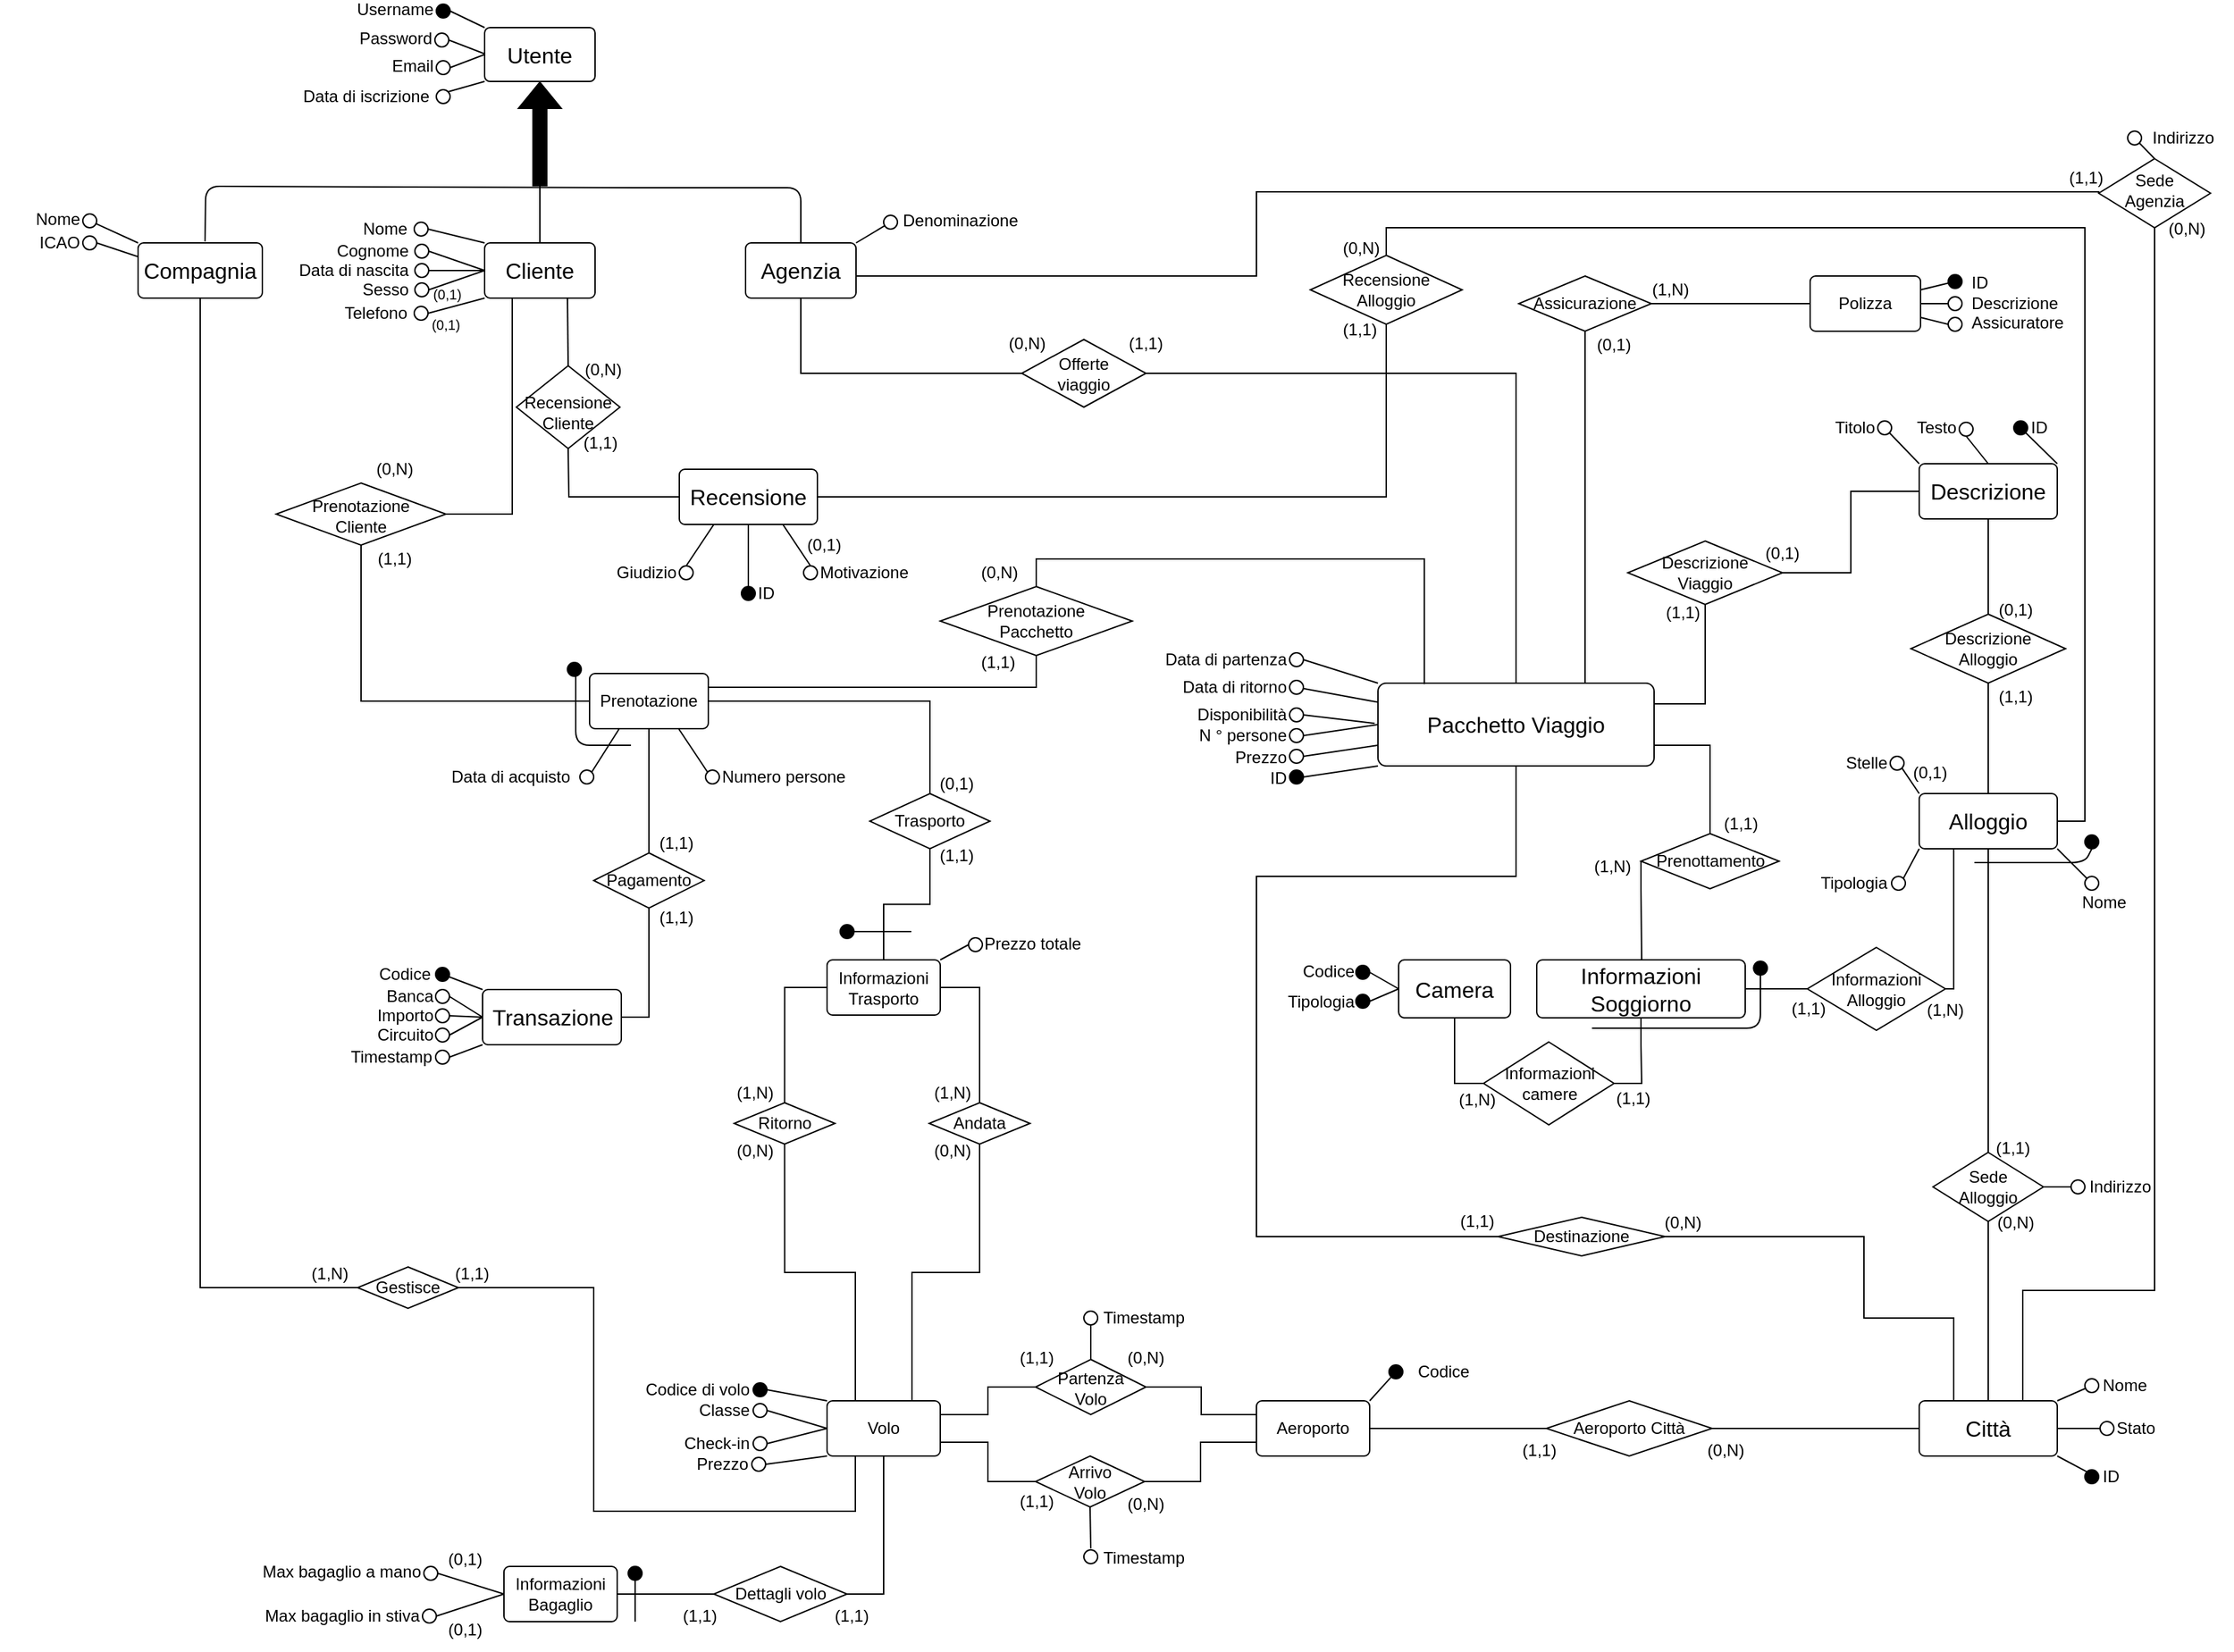 <mxfile version="21.6.8" type="device" pages="3">
  <diagram name="ER - Concettuale" id="XnK0lcYDc5IUlMdxf0PO">
    <mxGraphModel dx="1616" dy="1651" grid="1" gridSize="10" guides="1" tooltips="1" connect="1" arrows="1" fold="1" page="1" pageScale="1" pageWidth="827" pageHeight="1169" math="1" shadow="0">
      <root>
        <mxCell id="0" />
        <mxCell id="1" parent="0" />
        <mxCell id="4yNB6QEPiNHP-15mVWfF-75" value="" style="edgeStyle=orthogonalEdgeStyle;rounded=0;orthogonalLoop=1;jettySize=auto;exitX=1;exitY=0.25;exitDx=0;exitDy=0;entryX=0.5;entryY=1;entryDx=0;entryDy=0;endArrow=none;endFill=0;" parent="1" source="1E5UaFa9b6b5EJG8qk8h-2" target="d8QtUka8B0u9Ml0HDSIw-11" edge="1">
          <mxGeometry relative="1" as="geometry" />
        </mxCell>
        <mxCell id="bxcQivBUkNk4eO2_YhmB-22" value="" style="edgeStyle=orthogonalEdgeStyle;rounded=0;orthogonalLoop=1;jettySize=auto;exitX=1;exitY=0.75;exitDx=0;exitDy=0;endArrow=none;endFill=0;" parent="1" source="1E5UaFa9b6b5EJG8qk8h-2" target="bxcQivBUkNk4eO2_YhmB-17" edge="1">
          <mxGeometry relative="1" as="geometry" />
        </mxCell>
        <mxCell id="1E5UaFa9b6b5EJG8qk8h-2" value="Pacchetto Viaggio" style="rounded=1;arcSize=10;whiteSpace=wrap;align=center;fontSize=16;" parent="1" vertex="1">
          <mxGeometry x="208" y="200" width="200" height="60" as="geometry" />
        </mxCell>
        <mxCell id="1E5UaFa9b6b5EJG8qk8h-6" value="" style="endArrow=none;rounded=0;fontSize=12;startSize=8;endSize=8;curved=1;exitX=0;exitY=1;exitDx=0;exitDy=0;entryX=1;entryY=0.5;entryDx=0;entryDy=0;" parent="1" source="1E5UaFa9b6b5EJG8qk8h-2" target="1E5UaFa9b6b5EJG8qk8h-7" edge="1">
          <mxGeometry relative="1" as="geometry">
            <mxPoint x="390" y="190" as="sourcePoint" />
            <mxPoint x="200" y="280" as="targetPoint" />
          </mxGeometry>
        </mxCell>
        <mxCell id="1E5UaFa9b6b5EJG8qk8h-7" value="" style="ellipse;whiteSpace=wrap;aspect=fixed;fontSize=12;labelBackgroundColor=#000000;fillColor=#000000;" parent="1" vertex="1">
          <mxGeometry x="144" y="263" width="10" height="10" as="geometry" />
        </mxCell>
        <mxCell id="1E5UaFa9b6b5EJG8qk8h-9" value="ID" style="text;strokeColor=none;fillColor=none;align=right;verticalAlign=middle;whiteSpace=wrap;rounded=0;fontSize=12;" parent="1" vertex="1">
          <mxGeometry x="34" y="264" width="110" height="10" as="geometry" />
        </mxCell>
        <mxCell id="1E5UaFa9b6b5EJG8qk8h-11" value="" style="ellipse;whiteSpace=wrap;aspect=fixed;fontSize=12;" parent="1" vertex="1">
          <mxGeometry x="144" y="248" width="10" height="10" as="geometry" />
        </mxCell>
        <mxCell id="1E5UaFa9b6b5EJG8qk8h-12" value="Prezzo" style="text;strokeColor=none;fillColor=none;align=right;verticalAlign=middle;whiteSpace=wrap;rounded=0;fontSize=12;" parent="1" vertex="1">
          <mxGeometry x="34" y="249" width="110" height="10" as="geometry" />
        </mxCell>
        <mxCell id="1E5UaFa9b6b5EJG8qk8h-15" value="" style="ellipse;whiteSpace=wrap;aspect=fixed;fontSize=12;" parent="1" vertex="1">
          <mxGeometry x="144" y="218" width="10" height="10" as="geometry" />
        </mxCell>
        <mxCell id="1E5UaFa9b6b5EJG8qk8h-16" value="Disponibilità" style="text;strokeColor=none;fillColor=none;align=right;verticalAlign=middle;whiteSpace=wrap;rounded=0;fontSize=12;" parent="1" vertex="1">
          <mxGeometry x="34" y="218" width="110" height="10" as="geometry" />
        </mxCell>
        <mxCell id="1E5UaFa9b6b5EJG8qk8h-17" value="" style="ellipse;whiteSpace=wrap;aspect=fixed;fontSize=12;" parent="1" vertex="1">
          <mxGeometry x="144" y="198" width="10" height="10" as="geometry" />
        </mxCell>
        <mxCell id="1E5UaFa9b6b5EJG8qk8h-18" value="Data di ritorno" style="text;strokeColor=none;fillColor=none;align=right;verticalAlign=middle;whiteSpace=wrap;rounded=0;fontSize=12;" parent="1" vertex="1">
          <mxGeometry x="34" y="198" width="110" height="10" as="geometry" />
        </mxCell>
        <mxCell id="1E5UaFa9b6b5EJG8qk8h-19" value="" style="ellipse;whiteSpace=wrap;aspect=fixed;fontSize=12;" parent="1" vertex="1">
          <mxGeometry x="144" y="178" width="10" height="10" as="geometry" />
        </mxCell>
        <mxCell id="1E5UaFa9b6b5EJG8qk8h-20" value="Data di partenza" style="text;strokeColor=none;fillColor=none;align=right;verticalAlign=middle;whiteSpace=wrap;rounded=0;fontSize=12;" parent="1" vertex="1">
          <mxGeometry x="34" y="178" width="110" height="10" as="geometry" />
        </mxCell>
        <mxCell id="1E5UaFa9b6b5EJG8qk8h-22" value="" style="endArrow=none;rounded=0;fontSize=12;startSize=8;endSize=8;curved=1;exitX=1;exitY=0.5;exitDx=0;exitDy=0;entryX=0;entryY=0.75;entryDx=0;entryDy=0;" parent="1" source="1E5UaFa9b6b5EJG8qk8h-11" target="1E5UaFa9b6b5EJG8qk8h-2" edge="1">
          <mxGeometry relative="1" as="geometry">
            <mxPoint x="170" y="260" as="sourcePoint" />
            <mxPoint x="330" y="260" as="targetPoint" />
          </mxGeometry>
        </mxCell>
        <mxCell id="1E5UaFa9b6b5EJG8qk8h-24" value="" style="endArrow=none;rounded=0;fontSize=12;startSize=8;endSize=8;curved=1;exitX=1;exitY=0.5;exitDx=0;exitDy=0;entryX=-0.012;entryY=0.486;entryDx=0;entryDy=0;entryPerimeter=0;" parent="1" source="1E5UaFa9b6b5EJG8qk8h-15" target="1E5UaFa9b6b5EJG8qk8h-2" edge="1">
          <mxGeometry relative="1" as="geometry">
            <mxPoint x="170" y="260" as="sourcePoint" />
            <mxPoint x="330" y="260" as="targetPoint" />
          </mxGeometry>
        </mxCell>
        <mxCell id="1E5UaFa9b6b5EJG8qk8h-25" value="" style="endArrow=none;rounded=0;fontSize=12;startSize=8;endSize=8;curved=1;exitX=1;exitY=0.5;exitDx=0;exitDy=0;entryX=0;entryY=0;entryDx=0;entryDy=0;" parent="1" source="1E5UaFa9b6b5EJG8qk8h-19" target="1E5UaFa9b6b5EJG8qk8h-2" edge="1">
          <mxGeometry relative="1" as="geometry">
            <mxPoint x="200" y="170" as="sourcePoint" />
            <mxPoint x="360" y="170" as="targetPoint" />
          </mxGeometry>
        </mxCell>
        <mxCell id="1E5UaFa9b6b5EJG8qk8h-26" value="" style="endArrow=none;rounded=0;fontSize=12;startSize=8;endSize=8;curved=1;entryX=-0.001;entryY=0.23;entryDx=0;entryDy=0;entryPerimeter=0;" parent="1" source="1E5UaFa9b6b5EJG8qk8h-17" target="1E5UaFa9b6b5EJG8qk8h-2" edge="1">
          <mxGeometry relative="1" as="geometry">
            <mxPoint x="210" y="195" as="sourcePoint" />
            <mxPoint x="250" y="210" as="targetPoint" />
          </mxGeometry>
        </mxCell>
        <mxCell id="1E5UaFa9b6b5EJG8qk8h-29" value="" style="ellipse;whiteSpace=wrap;aspect=fixed;fontSize=12;" parent="1" vertex="1">
          <mxGeometry x="144" y="233" width="10" height="10" as="geometry" />
        </mxCell>
        <mxCell id="1E5UaFa9b6b5EJG8qk8h-30" value="N ° persone" style="text;strokeColor=none;fillColor=none;align=right;verticalAlign=middle;whiteSpace=wrap;rounded=0;fontSize=12;" parent="1" vertex="1">
          <mxGeometry x="34" y="233" width="110" height="10" as="geometry" />
        </mxCell>
        <mxCell id="1E5UaFa9b6b5EJG8qk8h-31" value="" style="endArrow=none;rounded=0;fontSize=12;startSize=8;endSize=8;curved=1;exitX=1;exitY=0.5;exitDx=0;exitDy=0;entryX=0;entryY=0.5;entryDx=0;entryDy=0;" parent="1" source="1E5UaFa9b6b5EJG8qk8h-29" target="1E5UaFa9b6b5EJG8qk8h-2" edge="1">
          <mxGeometry relative="1" as="geometry">
            <mxPoint x="170" y="276" as="sourcePoint" />
            <mxPoint x="240" y="231" as="targetPoint" />
          </mxGeometry>
        </mxCell>
        <mxCell id="d8QtUka8B0u9Ml0HDSIw-6" value="Città" style="rounded=1;arcSize=10;whiteSpace=wrap;align=center;fontSize=16;" parent="1" vertex="1">
          <mxGeometry x="600" y="720" width="100" height="40" as="geometry" />
        </mxCell>
        <mxCell id="4yNB6QEPiNHP-15mVWfF-77" value="" style="edgeStyle=orthogonalEdgeStyle;rounded=0;orthogonalLoop=1;jettySize=auto;exitX=0.5;exitY=1;exitDx=0;exitDy=0;entryX=0.5;entryY=0;entryDx=0;entryDy=0;endArrow=none;endFill=0;" parent="1" source="d8QtUka8B0u9Ml0HDSIw-9" target="d8QtUka8B0u9Ml0HDSIw-17" edge="1">
          <mxGeometry relative="1" as="geometry" />
        </mxCell>
        <mxCell id="d8QtUka8B0u9Ml0HDSIw-9" value="Descrizione" style="rounded=1;arcSize=10;whiteSpace=wrap;align=center;fontSize=16;" parent="1" vertex="1">
          <mxGeometry x="600" y="41" width="100" height="40" as="geometry" />
        </mxCell>
        <mxCell id="d8QtUka8B0u9Ml0HDSIw-10" value="Alloggio" style="rounded=1;arcSize=10;whiteSpace=wrap;align=center;fontSize=16;" parent="1" vertex="1">
          <mxGeometry x="600" y="280" width="100" height="40" as="geometry" />
        </mxCell>
        <mxCell id="4yNB6QEPiNHP-15mVWfF-78" value="" style="edgeStyle=orthogonalEdgeStyle;rounded=0;orthogonalLoop=1;jettySize=auto;exitX=1;exitY=0.5;exitDx=0;exitDy=0;entryX=0;entryY=0.5;entryDx=0;entryDy=0;endArrow=none;endFill=0;" parent="1" source="d8QtUka8B0u9Ml0HDSIw-11" target="d8QtUka8B0u9Ml0HDSIw-9" edge="1">
          <mxGeometry relative="1" as="geometry" />
        </mxCell>
        <mxCell id="d8QtUka8B0u9Ml0HDSIw-11" value="Descrizione&#xa;Viaggio" style="shape=rhombus;perimeter=rhombusPerimeter;whiteSpace=wrap;align=center;fontSize=12;" parent="1" vertex="1">
          <mxGeometry x="389" y="97" width="112" height="46" as="geometry" />
        </mxCell>
        <mxCell id="4yNB6QEPiNHP-15mVWfF-80" value="" style="edgeStyle=orthogonalEdgeStyle;rounded=0;orthogonalLoop=1;jettySize=auto;exitX=0.5;exitY=1;exitDx=0;exitDy=0;endArrow=none;endFill=0;" parent="1" source="d8QtUka8B0u9Ml0HDSIw-17" target="d8QtUka8B0u9Ml0HDSIw-10" edge="1">
          <mxGeometry relative="1" as="geometry" />
        </mxCell>
        <mxCell id="d8QtUka8B0u9Ml0HDSIw-17" value="Descrizione&#xa;Alloggio" style="shape=rhombus;perimeter=rhombusPerimeter;whiteSpace=wrap;align=center;fontSize=12;" parent="1" vertex="1">
          <mxGeometry x="594" y="150" width="112" height="50" as="geometry" />
        </mxCell>
        <mxCell id="4yNB6QEPiNHP-15mVWfF-81" value="" style="edgeStyle=orthogonalEdgeStyle;rounded=0;orthogonalLoop=1;jettySize=auto;exitX=0.5;exitY=0;exitDx=0;exitDy=0;entryX=0.5;entryY=1;entryDx=0;entryDy=0;endArrow=none;endFill=0;" parent="1" source="d8QtUka8B0u9Ml0HDSIw-22" target="d8QtUka8B0u9Ml0HDSIw-10" edge="1">
          <mxGeometry relative="1" as="geometry" />
        </mxCell>
        <mxCell id="4yNB6QEPiNHP-15mVWfF-82" value="" style="edgeStyle=orthogonalEdgeStyle;rounded=0;orthogonalLoop=1;jettySize=auto;exitX=0.5;exitY=1;exitDx=0;exitDy=0;endArrow=none;endFill=0;" parent="1" source="d8QtUka8B0u9Ml0HDSIw-22" target="d8QtUka8B0u9Ml0HDSIw-6" edge="1">
          <mxGeometry relative="1" as="geometry" />
        </mxCell>
        <mxCell id="d8QtUka8B0u9Ml0HDSIw-22" value="Sede&#xa;Alloggio" style="shape=rhombus;perimeter=rhombusPerimeter;whiteSpace=wrap;align=center;fontSize=12;" parent="1" vertex="1">
          <mxGeometry x="610" y="540" width="80" height="50" as="geometry" />
        </mxCell>
        <mxCell id="d8QtUka8B0u9Ml0HDSIw-25" value="Utente" style="rounded=1;arcSize=10;whiteSpace=wrap;align=center;fontSize=16;" parent="1" vertex="1">
          <mxGeometry x="-439" y="-275" width="80" height="39" as="geometry" />
        </mxCell>
        <mxCell id="4yNB6QEPiNHP-15mVWfF-71" value="" style="edgeStyle=orthogonalEdgeStyle;rounded=0;orthogonalLoop=1;jettySize=auto;exitX=0.5;exitY=1;exitDx=0;exitDy=0;entryX=0;entryY=0.5;entryDx=0;entryDy=0;endArrow=none;endFill=0;" parent="1" source="d8QtUka8B0u9Ml0HDSIw-28" target="4yNB6QEPiNHP-15mVWfF-69" edge="1">
          <mxGeometry relative="1" as="geometry" />
        </mxCell>
        <mxCell id="4yNB6QEPiNHP-15mVWfF-112" value="" style="edgeStyle=orthogonalEdgeStyle;rounded=0;orthogonalLoop=1;jettySize=auto;exitX=1;exitY=0.5;exitDx=0;exitDy=0;entryX=0;entryY=0.5;entryDx=0;entryDy=0;endArrow=none;endFill=0;" parent="1" source="d8QtUka8B0u9Ml0HDSIw-28" target="4yNB6QEPiNHP-15mVWfF-111" edge="1">
          <mxGeometry relative="1" as="geometry">
            <mxPoint x="90" y="-80" as="targetPoint" />
            <Array as="points">
              <mxPoint x="120" y="-95" />
              <mxPoint x="120" y="-156" />
            </Array>
          </mxGeometry>
        </mxCell>
        <mxCell id="d8QtUka8B0u9Ml0HDSIw-28" value="Agenzia" style="rounded=1;arcSize=10;whiteSpace=wrap;align=center;fontSize=16;" parent="1" vertex="1">
          <mxGeometry x="-250" y="-119" width="80" height="40" as="geometry" />
        </mxCell>
        <mxCell id="FT6MXjeUAThCbAa8UZpA-102" style="edgeStyle=orthogonalEdgeStyle;rounded=0;orthogonalLoop=1;jettySize=auto;html=1;exitX=0.25;exitY=1;exitDx=0;exitDy=0;entryX=1;entryY=0.5;entryDx=0;entryDy=0;endArrow=none;endFill=0;" parent="1" source="d8QtUka8B0u9Ml0HDSIw-29" target="4yNB6QEPiNHP-15mVWfF-55" edge="1">
          <mxGeometry relative="1" as="geometry" />
        </mxCell>
        <mxCell id="FT6MXjeUAThCbAa8UZpA-103" style="edgeStyle=orthogonalEdgeStyle;rounded=0;orthogonalLoop=1;jettySize=auto;html=1;exitX=0.5;exitY=0;exitDx=0;exitDy=0;endArrow=none;endFill=0;" parent="1" source="d8QtUka8B0u9Ml0HDSIw-29" edge="1">
          <mxGeometry relative="1" as="geometry">
            <mxPoint x="-399" y="-160" as="targetPoint" />
          </mxGeometry>
        </mxCell>
        <mxCell id="d8QtUka8B0u9Ml0HDSIw-29" value="Cliente" style="rounded=1;arcSize=10;whiteSpace=wrap;align=center;fontSize=16;" parent="1" vertex="1">
          <mxGeometry x="-439" y="-119" width="80" height="40" as="geometry" />
        </mxCell>
        <mxCell id="d8QtUka8B0u9Ml0HDSIw-34" value="" style="endArrow=none;rounded=0;exitX=1;exitY=0;exitDx=0;exitDy=0;" parent="1" source="d8QtUka8B0u9Ml0HDSIw-28" target="d8QtUka8B0u9Ml0HDSIw-35" edge="1">
          <mxGeometry width="50" height="50" relative="1" as="geometry">
            <mxPoint x="-70" y="-65" as="sourcePoint" />
            <mxPoint x="-20" y="-95" as="targetPoint" />
          </mxGeometry>
        </mxCell>
        <mxCell id="d8QtUka8B0u9Ml0HDSIw-35" value="" style="ellipse;whiteSpace=wrap;aspect=fixed;fillColor=none;" parent="1" vertex="1">
          <mxGeometry x="-150" y="-139" width="10" height="10" as="geometry" />
        </mxCell>
        <mxCell id="d8QtUka8B0u9Ml0HDSIw-41" value="" style="ellipse;whiteSpace=wrap;aspect=fixed;fontSize=16;fillColor=#000000;" parent="1" vertex="1">
          <mxGeometry x="-474" y="-292" width="10" height="10" as="geometry" />
        </mxCell>
        <mxCell id="d8QtUka8B0u9Ml0HDSIw-42" value="Username" style="text;strokeColor=none;fillColor=none;align=right;verticalAlign=middle;whiteSpace=wrap;rounded=0;fontSize=12;" parent="1" vertex="1">
          <mxGeometry x="-594" y="-293" width="120" height="10" as="geometry" />
        </mxCell>
        <mxCell id="d8QtUka8B0u9Ml0HDSIw-43" value="" style="ellipse;whiteSpace=wrap;aspect=fixed;fontSize=16;" parent="1" vertex="1">
          <mxGeometry x="-475" y="-271" width="10" height="10" as="geometry" />
        </mxCell>
        <mxCell id="d8QtUka8B0u9Ml0HDSIw-44" value="Password" style="text;strokeColor=none;fillColor=none;align=right;verticalAlign=middle;whiteSpace=wrap;rounded=0;fontSize=12;" parent="1" vertex="1">
          <mxGeometry x="-595" y="-272" width="120" height="10" as="geometry" />
        </mxCell>
        <mxCell id="d8QtUka8B0u9Ml0HDSIw-49" value="" style="ellipse;whiteSpace=wrap;aspect=fixed;fontSize=16;" parent="1" vertex="1">
          <mxGeometry x="-474" y="-251" width="10" height="10" as="geometry" />
        </mxCell>
        <mxCell id="d8QtUka8B0u9Ml0HDSIw-50" value="Email" style="text;strokeColor=none;fillColor=none;align=right;verticalAlign=middle;whiteSpace=wrap;rounded=0;fontSize=12;" parent="1" vertex="1">
          <mxGeometry x="-594" y="-252" width="120" height="10" as="geometry" />
        </mxCell>
        <mxCell id="d8QtUka8B0u9Ml0HDSIw-51" value="" style="endArrow=none;rounded=0;entryX=1;entryY=0.5;entryDx=0;entryDy=0;exitX=0;exitY=0;exitDx=0;exitDy=0;" parent="1" source="d8QtUka8B0u9Ml0HDSIw-25" target="d8QtUka8B0u9Ml0HDSIw-41" edge="1">
          <mxGeometry width="50" height="50" relative="1" as="geometry">
            <mxPoint x="-439" y="-274" as="sourcePoint" />
            <mxPoint x="-404" y="-274" as="targetPoint" />
          </mxGeometry>
        </mxCell>
        <mxCell id="d8QtUka8B0u9Ml0HDSIw-52" value="" style="endArrow=none;rounded=0;entryX=1;entryY=0.5;entryDx=0;entryDy=0;exitX=0;exitY=0.5;exitDx=0;exitDy=0;" parent="1" source="d8QtUka8B0u9Ml0HDSIw-25" target="d8QtUka8B0u9Ml0HDSIw-49" edge="1">
          <mxGeometry width="50" height="50" relative="1" as="geometry">
            <mxPoint x="-439" y="-244" as="sourcePoint" />
            <mxPoint x="-454" y="-270" as="targetPoint" />
          </mxGeometry>
        </mxCell>
        <mxCell id="d8QtUka8B0u9Ml0HDSIw-53" value="" style="endArrow=none;rounded=0;entryX=1;entryY=0.5;entryDx=0;entryDy=0;" parent="1" target="d8QtUka8B0u9Ml0HDSIw-43" edge="1">
          <mxGeometry width="50" height="50" relative="1" as="geometry">
            <mxPoint x="-439" y="-256" as="sourcePoint" />
            <mxPoint x="-454" y="-230" as="targetPoint" />
          </mxGeometry>
        </mxCell>
        <mxCell id="d8QtUka8B0u9Ml0HDSIw-61" value="" style="ellipse;whiteSpace=wrap;aspect=fixed;fillColor=none;" parent="1" vertex="1">
          <mxGeometry x="-490" y="-134" width="10" height="10" as="geometry" />
        </mxCell>
        <mxCell id="d8QtUka8B0u9Ml0HDSIw-62" value="Nome" style="text;strokeColor=none;fillColor=none;align=right;verticalAlign=middle;whiteSpace=wrap;rounded=0;" parent="1" vertex="1">
          <mxGeometry x="-553" y="-134" width="60" height="10" as="geometry" />
        </mxCell>
        <mxCell id="d8QtUka8B0u9Ml0HDSIw-63" value="" style="ellipse;whiteSpace=wrap;aspect=fixed;fillColor=none;" parent="1" vertex="1">
          <mxGeometry x="-489.5" y="-118" width="10" height="10" as="geometry" />
        </mxCell>
        <mxCell id="d8QtUka8B0u9Ml0HDSIw-64" value="Cognome" style="text;strokeColor=none;fillColor=none;align=right;verticalAlign=middle;whiteSpace=wrap;rounded=0;" parent="1" vertex="1">
          <mxGeometry x="-552.5" y="-118" width="60" height="10" as="geometry" />
        </mxCell>
        <mxCell id="4yNB6QEPiNHP-15mVWfF-16" value="" style="endArrow=none;rounded=0;exitX=1;exitY=0;exitDx=0;exitDy=0;entryX=0.25;entryY=1;entryDx=0;entryDy=0;" parent="1" source="4yNB6QEPiNHP-15mVWfF-17" target="4yNB6QEPiNHP-15mVWfF-51" edge="1">
          <mxGeometry width="50" height="50" relative="1" as="geometry">
            <mxPoint x="-449.745" y="268" as="sourcePoint" />
            <mxPoint x="-483.5" y="253" as="targetPoint" />
          </mxGeometry>
        </mxCell>
        <mxCell id="4yNB6QEPiNHP-15mVWfF-17" value="" style="ellipse;whiteSpace=wrap;aspect=fixed;fillColor=none;" parent="1" vertex="1">
          <mxGeometry x="-370" y="263" width="10" height="10" as="geometry" />
        </mxCell>
        <mxCell id="4yNB6QEPiNHP-15mVWfF-19" value="Data di acquisto" style="text;strokeColor=none;fillColor=none;align=left;verticalAlign=middle;whiteSpace=wrap;rounded=0;" parent="1" vertex="1">
          <mxGeometry x="-464.75" y="263" width="100" height="10" as="geometry" />
        </mxCell>
        <mxCell id="4yNB6QEPiNHP-15mVWfF-22" value="" style="ellipse;whiteSpace=wrap;aspect=fixed;fillColor=none;" parent="1" vertex="1">
          <mxGeometry x="-474" y="-230" width="10" height="10" as="geometry" />
        </mxCell>
        <mxCell id="4yNB6QEPiNHP-15mVWfF-23" value="Data di iscrizione" style="text;strokeColor=none;fillColor=none;align=right;verticalAlign=middle;whiteSpace=wrap;rounded=0;" parent="1" vertex="1">
          <mxGeometry x="-580" y="-230" width="103" height="10" as="geometry" />
        </mxCell>
        <mxCell id="4yNB6QEPiNHP-15mVWfF-25" value="" style="endArrow=none;rounded=1;exitX=0.539;exitY=-0.025;exitDx=0;exitDy=0;entryX=0.5;entryY=0;entryDx=0;entryDy=0;exitPerimeter=0;" parent="1" source="FT6MXjeUAThCbAa8UZpA-101" target="d8QtUka8B0u9Ml0HDSIw-28" edge="1">
          <mxGeometry width="50" height="50" relative="1" as="geometry">
            <mxPoint x="-338" y="-109" as="sourcePoint" />
            <mxPoint x="-288" y="-159" as="targetPoint" />
            <Array as="points">
              <mxPoint x="-641" y="-160" />
              <mxPoint x="-318" y="-159" />
              <mxPoint x="-210" y="-159" />
            </Array>
          </mxGeometry>
        </mxCell>
        <mxCell id="4yNB6QEPiNHP-15mVWfF-27" value="" style="shape=flexArrow;endArrow=classic;rounded=0;entryX=0.5;entryY=1;entryDx=0;entryDy=0;fillColor=#000000;" parent="1" target="d8QtUka8B0u9Ml0HDSIw-25" edge="1">
          <mxGeometry width="50" height="50" relative="1" as="geometry">
            <mxPoint x="-399" y="-160" as="sourcePoint" />
            <mxPoint x="-368" y="-235" as="targetPoint" />
          </mxGeometry>
        </mxCell>
        <mxCell id="4yNB6QEPiNHP-15mVWfF-28" value="" style="ellipse;whiteSpace=wrap;aspect=fixed;fillColor=none;" parent="1" vertex="1">
          <mxGeometry x="-490" y="-73" width="10" height="10" as="geometry" />
        </mxCell>
        <mxCell id="4yNB6QEPiNHP-15mVWfF-30" value="" style="endArrow=none;rounded=0;entryX=1;entryY=0;entryDx=0;entryDy=0;exitX=0;exitY=1;exitDx=0;exitDy=0;" parent="1" source="d8QtUka8B0u9Ml0HDSIw-25" target="4yNB6QEPiNHP-15mVWfF-22" edge="1">
          <mxGeometry width="50" height="50" relative="1" as="geometry">
            <mxPoint x="-429" y="-234" as="sourcePoint" />
            <mxPoint x="-454" y="-220" as="targetPoint" />
          </mxGeometry>
        </mxCell>
        <mxCell id="4yNB6QEPiNHP-15mVWfF-31" value="Telefono" style="text;strokeColor=none;fillColor=none;align=right;verticalAlign=middle;whiteSpace=wrap;rounded=0;" parent="1" vertex="1">
          <mxGeometry x="-553.5" y="-73" width="60" height="10" as="geometry" />
        </mxCell>
        <mxCell id="4yNB6QEPiNHP-15mVWfF-32" value="" style="endArrow=none;rounded=0;exitX=1;exitY=0.5;exitDx=0;exitDy=0;entryX=0;entryY=0;entryDx=0;entryDy=0;" parent="1" source="d8QtUka8B0u9Ml0HDSIw-61" target="d8QtUka8B0u9Ml0HDSIw-29" edge="1">
          <mxGeometry width="50" height="50" relative="1" as="geometry">
            <mxPoint x="-479" y="-89" as="sourcePoint" />
            <mxPoint x="-429" y="-139" as="targetPoint" />
          </mxGeometry>
        </mxCell>
        <mxCell id="4yNB6QEPiNHP-15mVWfF-33" value="" style="endArrow=none;rounded=0;exitX=1;exitY=0.5;exitDx=0;exitDy=0;entryX=0;entryY=0.5;entryDx=0;entryDy=0;" parent="1" source="d8QtUka8B0u9Ml0HDSIw-63" target="d8QtUka8B0u9Ml0HDSIw-29" edge="1">
          <mxGeometry width="50" height="50" relative="1" as="geometry">
            <mxPoint x="-469" y="-114" as="sourcePoint" />
            <mxPoint x="-429" y="-109" as="targetPoint" />
          </mxGeometry>
        </mxCell>
        <mxCell id="4yNB6QEPiNHP-15mVWfF-34" value="" style="endArrow=none;rounded=0;exitX=1;exitY=0.5;exitDx=0;exitDy=0;entryX=0;entryY=1;entryDx=0;entryDy=0;" parent="1" source="4yNB6QEPiNHP-15mVWfF-28" target="d8QtUka8B0u9Ml0HDSIw-29" edge="1">
          <mxGeometry width="50" height="50" relative="1" as="geometry">
            <mxPoint x="-473" y="-87.5" as="sourcePoint" />
            <mxPoint x="-433" y="-82.5" as="targetPoint" />
          </mxGeometry>
        </mxCell>
        <mxCell id="4yNB6QEPiNHP-15mVWfF-35" value="" style="endArrow=none;rounded=0;entryX=0.75;entryY=1;entryDx=0;entryDy=0;exitX=0.5;exitY=0;exitDx=0;exitDy=0;" parent="1" source="4yNB6QEPiNHP-15mVWfF-36" target="d8QtUka8B0u9Ml0HDSIw-29" edge="1">
          <mxGeometry width="50" height="50" relative="1" as="geometry">
            <mxPoint x="-378" y="-15" as="sourcePoint" />
            <mxPoint x="-278" y="-35" as="targetPoint" />
          </mxGeometry>
        </mxCell>
        <mxCell id="4yNB6QEPiNHP-15mVWfF-36" value="Recensione&#xa;Cliente" style="shape=rhombus;perimeter=rhombusPerimeter;whiteSpace=wrap;align=center;fontSize=12;spacingTop=8;" parent="1" vertex="1">
          <mxGeometry x="-416" y="-30" width="75" height="60" as="geometry" />
        </mxCell>
        <mxCell id="6P4BZnGDR190lXQcx2yH-2" value="" style="edgeStyle=orthogonalEdgeStyle;rounded=0;orthogonalLoop=1;jettySize=auto;exitX=1;exitY=0.5;exitDx=0;exitDy=0;entryX=0.5;entryY=1;entryDx=0;entryDy=0;endArrow=none;endFill=0;" parent="1" source="4yNB6QEPiNHP-15mVWfF-38" target="4yNB6QEPiNHP-15mVWfF-39" edge="1">
          <mxGeometry relative="1" as="geometry">
            <Array as="points">
              <mxPoint x="214" y="65" />
            </Array>
          </mxGeometry>
        </mxCell>
        <mxCell id="4yNB6QEPiNHP-15mVWfF-38" value="Recensione" style="rounded=1;arcSize=10;whiteSpace=wrap;align=center;fontSize=16;" parent="1" vertex="1">
          <mxGeometry x="-298" y="45" width="100" height="40" as="geometry" />
        </mxCell>
        <mxCell id="6P4BZnGDR190lXQcx2yH-4" value="" style="edgeStyle=orthogonalEdgeStyle;rounded=0;orthogonalLoop=1;jettySize=auto;exitX=0.5;exitY=0;exitDx=0;exitDy=0;entryX=1;entryY=0.5;entryDx=0;entryDy=0;endArrow=none;endFill=0;" parent="1" source="4yNB6QEPiNHP-15mVWfF-39" target="d8QtUka8B0u9Ml0HDSIw-10" edge="1">
          <mxGeometry relative="1" as="geometry" />
        </mxCell>
        <mxCell id="4yNB6QEPiNHP-15mVWfF-39" value="Recensione&#xa;Alloggio" style="shape=rhombus;perimeter=rhombusPerimeter;whiteSpace=wrap;align=center;fontSize=12;" parent="1" vertex="1">
          <mxGeometry x="159" y="-110" width="110" height="50" as="geometry" />
        </mxCell>
        <mxCell id="4yNB6QEPiNHP-15mVWfF-43" value="" style="endArrow=none;rounded=0;exitX=0;exitY=0.5;exitDx=0;exitDy=0;entryX=0.5;entryY=1;entryDx=0;entryDy=0;" parent="1" source="4yNB6QEPiNHP-15mVWfF-38" target="4yNB6QEPiNHP-15mVWfF-36" edge="1">
          <mxGeometry width="50" height="50" relative="1" as="geometry">
            <mxPoint x="-369" y="45" as="sourcePoint" />
            <mxPoint x="-319" y="-5" as="targetPoint" />
            <Array as="points">
              <mxPoint x="-378" y="65" />
            </Array>
          </mxGeometry>
        </mxCell>
        <mxCell id="4yNB6QEPiNHP-15mVWfF-44" value="" style="endArrow=none;rounded=0;entryX=0.25;entryY=1;entryDx=0;entryDy=0;exitX=0.5;exitY=0;exitDx=0;exitDy=0;" parent="1" source="4yNB6QEPiNHP-15mVWfF-46" target="4yNB6QEPiNHP-15mVWfF-38" edge="1">
          <mxGeometry width="50" height="50" relative="1" as="geometry">
            <mxPoint x="-288" y="125" as="sourcePoint" />
            <mxPoint x="-218" y="75" as="targetPoint" />
          </mxGeometry>
        </mxCell>
        <mxCell id="4yNB6QEPiNHP-15mVWfF-45" value="" style="endArrow=none;rounded=0;entryX=0.75;entryY=1;entryDx=0;entryDy=0;exitX=0.5;exitY=0;exitDx=0;exitDy=0;" parent="1" source="4yNB6QEPiNHP-15mVWfF-47" target="4yNB6QEPiNHP-15mVWfF-38" edge="1">
          <mxGeometry width="50" height="50" relative="1" as="geometry">
            <mxPoint x="-208" y="125" as="sourcePoint" />
            <mxPoint x="-263" y="95" as="targetPoint" />
          </mxGeometry>
        </mxCell>
        <mxCell id="4yNB6QEPiNHP-15mVWfF-46" value="" style="ellipse;whiteSpace=wrap;aspect=fixed;" parent="1" vertex="1">
          <mxGeometry x="-298" y="115" width="10" height="10" as="geometry" />
        </mxCell>
        <mxCell id="4yNB6QEPiNHP-15mVWfF-47" value="" style="ellipse;whiteSpace=wrap;aspect=fixed;" parent="1" vertex="1">
          <mxGeometry x="-208" y="115" width="10" height="10" as="geometry" />
        </mxCell>
        <mxCell id="4yNB6QEPiNHP-15mVWfF-48" value="Giudizio" style="text;strokeColor=none;fillColor=none;align=right;verticalAlign=middle;whiteSpace=wrap;rounded=0;" parent="1" vertex="1">
          <mxGeometry x="-358" y="115" width="60" height="10" as="geometry" />
        </mxCell>
        <mxCell id="4yNB6QEPiNHP-15mVWfF-49" value="Motivazione" style="text;strokeColor=none;fillColor=none;align=left;verticalAlign=middle;whiteSpace=wrap;rounded=0;" parent="1" vertex="1">
          <mxGeometry x="-198" y="115" width="60" height="10" as="geometry" />
        </mxCell>
        <mxCell id="8rdj3Q_derRC4Oz8eViC-4" value="" style="edgeStyle=orthogonalEdgeStyle;rounded=0;orthogonalLoop=1;jettySize=auto;exitX=1;exitY=0.25;exitDx=0;exitDy=0;endArrow=none;endFill=0;" parent="1" source="4yNB6QEPiNHP-15mVWfF-51" target="4yNB6QEPiNHP-15mVWfF-59" edge="1">
          <mxGeometry relative="1" as="geometry" />
        </mxCell>
        <mxCell id="Il4Gnn2ymTImXnMuNpEI-2" value="" style="edgeStyle=orthogonalEdgeStyle;rounded=0;orthogonalLoop=1;jettySize=auto;exitX=0.5;exitY=1;exitDx=0;exitDy=0;entryX=0.5;entryY=0;entryDx=0;entryDy=0;endArrow=none;endFill=0;" parent="1" source="4yNB6QEPiNHP-15mVWfF-51" target="m8MRz7Tc7vf-CQxnAtFJ-28" edge="1">
          <mxGeometry relative="1" as="geometry">
            <mxPoint x="-370" y="330" as="targetPoint" />
          </mxGeometry>
        </mxCell>
        <mxCell id="FT6MXjeUAThCbAa8UZpA-82" style="edgeStyle=orthogonalEdgeStyle;rounded=0;orthogonalLoop=1;jettySize=auto;html=1;exitX=1;exitY=0.5;exitDx=0;exitDy=0;endArrow=none;endFill=0;" parent="1" source="4yNB6QEPiNHP-15mVWfF-51" target="FT6MXjeUAThCbAa8UZpA-133" edge="1">
          <mxGeometry relative="1" as="geometry" />
        </mxCell>
        <mxCell id="4yNB6QEPiNHP-15mVWfF-51" value="Prenotazione" style="rounded=1;arcSize=10;whiteSpace=wrap;align=center;" parent="1" vertex="1">
          <mxGeometry x="-363" y="193" width="86" height="40" as="geometry" />
        </mxCell>
        <mxCell id="4yNB6QEPiNHP-15mVWfF-52" value="" style="endArrow=none;rounded=0;exitX=0;exitY=0;exitDx=0;exitDy=0;entryX=0.75;entryY=1;entryDx=0;entryDy=0;" parent="1" source="4yNB6QEPiNHP-15mVWfF-53" target="4yNB6QEPiNHP-15mVWfF-51" edge="1">
          <mxGeometry width="50" height="50" relative="1" as="geometry">
            <mxPoint x="-264.995" y="268" as="sourcePoint" />
            <mxPoint x="-299.25" y="283" as="targetPoint" />
          </mxGeometry>
        </mxCell>
        <mxCell id="4yNB6QEPiNHP-15mVWfF-53" value="" style="ellipse;whiteSpace=wrap;aspect=fixed;fillColor=none;" parent="1" vertex="1">
          <mxGeometry x="-279" y="263" width="10" height="10" as="geometry" />
        </mxCell>
        <mxCell id="4yNB6QEPiNHP-15mVWfF-54" value="Numero persone" style="text;strokeColor=none;fillColor=none;align=left;verticalAlign=middle;whiteSpace=wrap;rounded=0;" parent="1" vertex="1">
          <mxGeometry x="-269" y="263" width="100" height="10" as="geometry" />
        </mxCell>
        <mxCell id="8rdj3Q_derRC4Oz8eViC-3" value="" style="edgeStyle=orthogonalEdgeStyle;rounded=0;orthogonalLoop=1;jettySize=auto;exitX=0.5;exitY=1;exitDx=0;exitDy=0;entryX=0;entryY=0.5;entryDx=0;entryDy=0;endArrow=none;endFill=0;" parent="1" source="4yNB6QEPiNHP-15mVWfF-55" target="4yNB6QEPiNHP-15mVWfF-51" edge="1">
          <mxGeometry relative="1" as="geometry" />
        </mxCell>
        <mxCell id="4yNB6QEPiNHP-15mVWfF-55" value="Prenotazione&#xa;Cliente" style="shape=rhombus;perimeter=rhombusPerimeter;whiteSpace=wrap;align=center;fontSize=12;spacingTop=3;" parent="1" vertex="1">
          <mxGeometry x="-590" y="55" width="123" height="45" as="geometry" />
        </mxCell>
        <mxCell id="4yNB6QEPiNHP-15mVWfF-73" value="" style="edgeStyle=orthogonalEdgeStyle;rounded=0;orthogonalLoop=1;jettySize=auto;exitX=0.5;exitY=0;exitDx=0;exitDy=0;entryX=0.168;entryY=0.012;entryDx=0;entryDy=0;entryPerimeter=0;endArrow=none;endFill=0;" parent="1" source="4yNB6QEPiNHP-15mVWfF-59" target="1E5UaFa9b6b5EJG8qk8h-2" edge="1">
          <mxGeometry relative="1" as="geometry" />
        </mxCell>
        <mxCell id="4yNB6QEPiNHP-15mVWfF-59" value="Prenotazione&#xa;Pacchetto" style="shape=rhombus;perimeter=rhombusPerimeter;whiteSpace=wrap;align=center;fontSize=12;" parent="1" vertex="1">
          <mxGeometry x="-109" y="130" width="139" height="50" as="geometry" />
        </mxCell>
        <mxCell id="4yNB6QEPiNHP-15mVWfF-62" value="" style="ellipse;whiteSpace=wrap;aspect=fixed;fillColor=#000000;" parent="1" vertex="1">
          <mxGeometry x="-379" y="185" width="10" height="10" as="geometry" />
        </mxCell>
        <mxCell id="4yNB6QEPiNHP-15mVWfF-72" value="" style="edgeStyle=orthogonalEdgeStyle;rounded=0;orthogonalLoop=1;jettySize=auto;exitX=1;exitY=0.5;exitDx=0;exitDy=0;entryX=0.5;entryY=0;entryDx=0;entryDy=0;endArrow=none;endFill=0;" parent="1" source="4yNB6QEPiNHP-15mVWfF-69" target="1E5UaFa9b6b5EJG8qk8h-2" edge="1">
          <mxGeometry relative="1" as="geometry" />
        </mxCell>
        <mxCell id="4yNB6QEPiNHP-15mVWfF-69" value="Offerte&#xa;viaggio" style="shape=rhombus;perimeter=rhombusPerimeter;whiteSpace=wrap;align=center;fontSize=12;" parent="1" vertex="1">
          <mxGeometry x="-50" y="-49" width="90" height="49" as="geometry" />
        </mxCell>
        <mxCell id="4yNB6QEPiNHP-15mVWfF-86" value="" style="endArrow=none;rounded=0;exitX=0;exitY=0;exitDx=0;exitDy=0;" parent="1" source="d8QtUka8B0u9Ml0HDSIw-9" target="4yNB6QEPiNHP-15mVWfF-87" edge="1">
          <mxGeometry width="50" height="50" relative="1" as="geometry">
            <mxPoint x="700" y="60" as="sourcePoint" />
            <mxPoint x="580" y="10" as="targetPoint" />
          </mxGeometry>
        </mxCell>
        <mxCell id="4yNB6QEPiNHP-15mVWfF-87" value="" style="ellipse;whiteSpace=wrap;aspect=fixed;" parent="1" vertex="1">
          <mxGeometry x="570" y="10" width="10" height="10" as="geometry" />
        </mxCell>
        <mxCell id="4yNB6QEPiNHP-15mVWfF-88" value="ID" style="text;strokeColor=none;fillColor=none;align=left;verticalAlign=middle;whiteSpace=wrap;rounded=0;" parent="1" vertex="1">
          <mxGeometry x="679" y="7" width="60" height="16" as="geometry" />
        </mxCell>
        <mxCell id="4yNB6QEPiNHP-15mVWfF-89" value="" style="ellipse;whiteSpace=wrap;aspect=fixed;" parent="1" vertex="1">
          <mxGeometry x="629" y="11" width="10" height="10" as="geometry" />
        </mxCell>
        <mxCell id="4yNB6QEPiNHP-15mVWfF-90" value="Testo" style="text;strokeColor=none;fillColor=none;align=right;verticalAlign=middle;whiteSpace=wrap;rounded=0;" parent="1" vertex="1">
          <mxGeometry x="569" y="7" width="60" height="16" as="geometry" />
        </mxCell>
        <mxCell id="4yNB6QEPiNHP-15mVWfF-92" value="" style="endArrow=none;rounded=0;entryX=0.5;entryY=1;entryDx=0;entryDy=0;exitX=0.5;exitY=0;exitDx=0;exitDy=0;" parent="1" source="d8QtUka8B0u9Ml0HDSIw-9" target="4yNB6QEPiNHP-15mVWfF-89" edge="1">
          <mxGeometry width="50" height="50" relative="1" as="geometry">
            <mxPoint x="610" y="60" as="sourcePoint" />
            <mxPoint x="660" y="10" as="targetPoint" />
          </mxGeometry>
        </mxCell>
        <mxCell id="4yNB6QEPiNHP-15mVWfF-93" value="" style="endArrow=none;rounded=0;entryX=1;entryY=0;entryDx=0;entryDy=0;" parent="1" source="4yNB6QEPiNHP-15mVWfF-94" target="d8QtUka8B0u9Ml0HDSIw-9" edge="1">
          <mxGeometry width="50" height="50" relative="1" as="geometry">
            <mxPoint x="590" y="90" as="sourcePoint" />
            <mxPoint x="590" y="50" as="targetPoint" />
          </mxGeometry>
        </mxCell>
        <mxCell id="4yNB6QEPiNHP-15mVWfF-94" value="" style="ellipse;whiteSpace=wrap;aspect=fixed;fillColor=#000000;" parent="1" vertex="1">
          <mxGeometry x="668.5" y="10" width="10" height="10" as="geometry" />
        </mxCell>
        <mxCell id="4yNB6QEPiNHP-15mVWfF-99" value="Titolo" style="text;strokeColor=none;fillColor=none;align=right;verticalAlign=middle;whiteSpace=wrap;rounded=0;" parent="1" vertex="1">
          <mxGeometry x="510" y="7" width="60" height="16" as="geometry" />
        </mxCell>
        <mxCell id="4yNB6QEPiNHP-15mVWfF-100" value="" style="ellipse;whiteSpace=wrap;aspect=fixed;" parent="1" vertex="1">
          <mxGeometry x="579" y="253" width="10" height="10" as="geometry" />
        </mxCell>
        <mxCell id="4yNB6QEPiNHP-15mVWfF-101" value="Stelle" style="text;strokeColor=none;fillColor=none;align=right;verticalAlign=middle;whiteSpace=wrap;rounded=0;" parent="1" vertex="1">
          <mxGeometry x="519" y="250" width="60" height="16" as="geometry" />
        </mxCell>
        <mxCell id="4yNB6QEPiNHP-15mVWfF-103" value="" style="endArrow=none;rounded=0;exitX=0;exitY=0;exitDx=0;exitDy=0;entryX=1;entryY=1;entryDx=0;entryDy=0;" parent="1" source="d8QtUka8B0u9Ml0HDSIw-10" target="4yNB6QEPiNHP-15mVWfF-100" edge="1">
          <mxGeometry width="50" height="50" relative="1" as="geometry">
            <mxPoint x="640" y="210" as="sourcePoint" />
            <mxPoint x="690" y="160" as="targetPoint" />
          </mxGeometry>
        </mxCell>
        <mxCell id="4yNB6QEPiNHP-15mVWfF-106" value="" style="ellipse;whiteSpace=wrap;aspect=fixed;fillColor=#000000;" parent="1" vertex="1">
          <mxGeometry x="720" y="310" width="10" height="10" as="geometry" />
        </mxCell>
        <mxCell id="4yNB6QEPiNHP-15mVWfF-108" value="" style="ellipse;whiteSpace=wrap;aspect=fixed;" parent="1" vertex="1">
          <mxGeometry x="580" y="340" width="10" height="10" as="geometry" />
        </mxCell>
        <mxCell id="4yNB6QEPiNHP-15mVWfF-109" value="" style="endArrow=none;rounded=0;exitX=0;exitY=1;exitDx=0;exitDy=0;entryX=1;entryY=0;entryDx=0;entryDy=0;" parent="1" source="d8QtUka8B0u9Ml0HDSIw-10" target="4yNB6QEPiNHP-15mVWfF-108" edge="1">
          <mxGeometry width="50" height="50" relative="1" as="geometry">
            <mxPoint x="590" y="367" as="sourcePoint" />
            <mxPoint x="590" y="340" as="targetPoint" />
          </mxGeometry>
        </mxCell>
        <mxCell id="4yNB6QEPiNHP-15mVWfF-110" value="Tipologia" style="text;strokeColor=none;fillColor=none;align=right;verticalAlign=middle;whiteSpace=wrap;rounded=0;" parent="1" vertex="1">
          <mxGeometry x="519" y="337" width="60" height="16" as="geometry" />
        </mxCell>
        <mxCell id="4yNB6QEPiNHP-15mVWfF-113" value="" style="edgeStyle=orthogonalEdgeStyle;rounded=0;orthogonalLoop=1;jettySize=auto;exitX=0.5;exitY=1;exitDx=0;exitDy=0;entryX=0.75;entryY=0;entryDx=0;entryDy=0;endArrow=none;endFill=0;" parent="1" source="4yNB6QEPiNHP-15mVWfF-111" target="d8QtUka8B0u9Ml0HDSIw-6" edge="1">
          <mxGeometry relative="1" as="geometry">
            <mxPoint x="720" y="286" as="targetPoint" />
            <Array as="points">
              <mxPoint x="771" y="640" />
              <mxPoint x="675" y="640" />
            </Array>
          </mxGeometry>
        </mxCell>
        <mxCell id="4yNB6QEPiNHP-15mVWfF-111" value="Sede &#xa;Agenzia" style="shape=rhombus;perimeter=rhombusPerimeter;whiteSpace=wrap;align=center;fontSize=12;spacingTop=-4;" parent="1" vertex="1">
          <mxGeometry x="730" y="-180" width="81" height="50" as="geometry" />
        </mxCell>
        <mxCell id="OIalLmRNnSc8ZbS0OcUj-1" value="(0,N)" style="text;strokeColor=none;fillColor=none;align=center;verticalAlign=middle;whiteSpace=wrap;rounded=0;" parent="1" vertex="1">
          <mxGeometry x="-383" y="-42" width="60" height="30" as="geometry" />
        </mxCell>
        <mxCell id="OIalLmRNnSc8ZbS0OcUj-2" value="(1,1)" style="text;strokeColor=none;fillColor=none;align=center;verticalAlign=middle;whiteSpace=wrap;rounded=0;" parent="1" vertex="1">
          <mxGeometry x="-385" y="11" width="60" height="30" as="geometry" />
        </mxCell>
        <mxCell id="OIalLmRNnSc8ZbS0OcUj-3" value="(0,N)" style="text;strokeColor=none;fillColor=none;align=center;verticalAlign=middle;whiteSpace=wrap;rounded=0;" parent="1" vertex="1">
          <mxGeometry x="166" y="-130" width="60" height="30" as="geometry" />
        </mxCell>
        <mxCell id="OIalLmRNnSc8ZbS0OcUj-4" value="(1,1)" style="text;strokeColor=none;fillColor=none;align=center;verticalAlign=middle;whiteSpace=wrap;rounded=0;rotation=0;" parent="1" vertex="1">
          <mxGeometry x="165" y="-71" width="60" height="30" as="geometry" />
        </mxCell>
        <mxCell id="OIalLmRNnSc8ZbS0OcUj-7" value="(1,1)" style="text;strokeColor=none;fillColor=none;align=center;verticalAlign=middle;whiteSpace=wrap;rounded=0;" parent="1" vertex="1">
          <mxGeometry x="691" y="-181" width="60" height="30" as="geometry" />
        </mxCell>
        <mxCell id="OIalLmRNnSc8ZbS0OcUj-8" value="(0,N)" style="text;strokeColor=none;fillColor=none;align=center;verticalAlign=middle;whiteSpace=wrap;rounded=0;" parent="1" vertex="1">
          <mxGeometry x="764" y="-144" width="60" height="30" as="geometry" />
        </mxCell>
        <mxCell id="OIalLmRNnSc8ZbS0OcUj-9" value="(0,N)" style="text;strokeColor=none;fillColor=none;align=center;verticalAlign=middle;whiteSpace=wrap;rounded=0;" parent="1" vertex="1">
          <mxGeometry x="-76" y="-61" width="60" height="30" as="geometry" />
        </mxCell>
        <mxCell id="OIalLmRNnSc8ZbS0OcUj-10" value="(1,1)" style="text;strokeColor=none;fillColor=none;align=center;verticalAlign=middle;whiteSpace=wrap;rounded=0;" parent="1" vertex="1">
          <mxGeometry x="10" y="-61" width="60" height="30" as="geometry" />
        </mxCell>
        <mxCell id="OIalLmRNnSc8ZbS0OcUj-11" value="(1,1)" style="text;strokeColor=none;fillColor=none;align=center;verticalAlign=middle;whiteSpace=wrap;rounded=0;" parent="1" vertex="1">
          <mxGeometry x="399" y="134" width="60" height="30" as="geometry" />
        </mxCell>
        <mxCell id="OIalLmRNnSc8ZbS0OcUj-12" value="(0,1)" style="text;strokeColor=none;fillColor=none;align=center;verticalAlign=middle;whiteSpace=wrap;rounded=0;" parent="1" vertex="1">
          <mxGeometry x="471" y="91" width="60" height="30" as="geometry" />
        </mxCell>
        <mxCell id="OIalLmRNnSc8ZbS0OcUj-13" value="(0,1)" style="text;strokeColor=none;fillColor=none;align=center;verticalAlign=middle;whiteSpace=wrap;rounded=0;" parent="1" vertex="1">
          <mxGeometry x="640" y="132" width="60" height="30" as="geometry" />
        </mxCell>
        <mxCell id="OIalLmRNnSc8ZbS0OcUj-14" value="(1,1)" style="text;strokeColor=none;fillColor=none;align=center;verticalAlign=middle;whiteSpace=wrap;rounded=0;" parent="1" vertex="1">
          <mxGeometry x="640" y="195" width="60" height="30" as="geometry" />
        </mxCell>
        <mxCell id="OIalLmRNnSc8ZbS0OcUj-17" value="(0,N)" style="text;strokeColor=none;fillColor=none;align=center;verticalAlign=middle;whiteSpace=wrap;rounded=0;" parent="1" vertex="1">
          <mxGeometry x="-534" y="30" width="60" height="30" as="geometry" />
        </mxCell>
        <mxCell id="OIalLmRNnSc8ZbS0OcUj-18" value="(1,1)" style="text;strokeColor=none;fillColor=none;align=center;verticalAlign=middle;whiteSpace=wrap;rounded=0;" parent="1" vertex="1">
          <mxGeometry x="-534" y="95" width="60" height="30" as="geometry" />
        </mxCell>
        <mxCell id="OIalLmRNnSc8ZbS0OcUj-19" value="(0,1)" style="text;strokeColor=none;fillColor=none;align=center;verticalAlign=middle;whiteSpace=wrap;rounded=0;fontSize=10;" parent="1" vertex="1">
          <mxGeometry x="-496.75" y="-75" width="60" height="30" as="geometry" />
        </mxCell>
        <mxCell id="OIalLmRNnSc8ZbS0OcUj-20" value="(1,1)" style="text;strokeColor=none;fillColor=none;align=center;verticalAlign=middle;whiteSpace=wrap;rounded=0;" parent="1" vertex="1">
          <mxGeometry x="638" y="522" width="60" height="30" as="geometry" />
        </mxCell>
        <mxCell id="OIalLmRNnSc8ZbS0OcUj-21" value="(0,N)" style="text;strokeColor=none;fillColor=none;align=center;verticalAlign=middle;whiteSpace=wrap;rounded=0;" parent="1" vertex="1">
          <mxGeometry x="640" y="576" width="60" height="30" as="geometry" />
        </mxCell>
        <mxCell id="OIalLmRNnSc8ZbS0OcUj-22" value="(0,1)" style="text;strokeColor=none;fillColor=none;align=center;verticalAlign=middle;whiteSpace=wrap;rounded=0;" parent="1" vertex="1">
          <mxGeometry x="-223" y="85" width="60" height="30" as="geometry" />
        </mxCell>
        <mxCell id="OIalLmRNnSc8ZbS0OcUj-23" value="(0,1)" style="text;strokeColor=none;fillColor=none;align=center;verticalAlign=middle;whiteSpace=wrap;rounded=0;" parent="1" vertex="1">
          <mxGeometry x="578" y="250" width="60" height="30" as="geometry" />
        </mxCell>
        <mxCell id="OIalLmRNnSc8ZbS0OcUj-26" value="(1,1)" style="text;strokeColor=none;fillColor=none;align=center;verticalAlign=middle;whiteSpace=wrap;rounded=0;" parent="1" vertex="1">
          <mxGeometry x="-97" y="170" width="60" height="30" as="geometry" />
        </mxCell>
        <mxCell id="OIalLmRNnSc8ZbS0OcUj-27" value="(0,N)" style="text;strokeColor=none;fillColor=none;align=center;verticalAlign=middle;whiteSpace=wrap;rounded=0;" parent="1" vertex="1">
          <mxGeometry x="-96" y="105" width="60" height="30" as="geometry" />
        </mxCell>
        <mxCell id="m8MRz7Tc7vf-CQxnAtFJ-4" value="Denominazione" style="text;strokeColor=none;fillColor=none;align=left;verticalAlign=middle;whiteSpace=wrap;rounded=0;" parent="1" vertex="1">
          <mxGeometry x="-138" y="-140" width="88" height="10" as="geometry" />
        </mxCell>
        <mxCell id="m8MRz7Tc7vf-CQxnAtFJ-9" value="" style="edgeStyle=orthogonalEdgeStyle;rounded=0;orthogonalLoop=1;jettySize=auto;exitX=0.5;exitY=1;exitDx=0;exitDy=0;entryX=0.75;entryY=0;entryDx=0;entryDy=0;endArrow=none;endFill=0;" parent="1" source="m8MRz7Tc7vf-CQxnAtFJ-8" target="1E5UaFa9b6b5EJG8qk8h-2" edge="1">
          <mxGeometry relative="1" as="geometry">
            <mxPoint x="400" y="40" as="targetPoint" />
          </mxGeometry>
        </mxCell>
        <mxCell id="m8MRz7Tc7vf-CQxnAtFJ-12" value="" style="edgeStyle=orthogonalEdgeStyle;rounded=0;orthogonalLoop=1;jettySize=auto;exitX=1;exitY=0.5;exitDx=0;exitDy=0;entryX=0;entryY=0.5;entryDx=0;entryDy=0;endArrow=none;endFill=0;" parent="1" source="m8MRz7Tc7vf-CQxnAtFJ-8" target="m8MRz7Tc7vf-CQxnAtFJ-10" edge="1">
          <mxGeometry relative="1" as="geometry" />
        </mxCell>
        <mxCell id="m8MRz7Tc7vf-CQxnAtFJ-8" value="Assicurazione" style="shape=rhombus;perimeter=rhombusPerimeter;whiteSpace=wrap;align=center;fontSize=12;" parent="1" vertex="1">
          <mxGeometry x="310" y="-95" width="96" height="40" as="geometry" />
        </mxCell>
        <mxCell id="m8MRz7Tc7vf-CQxnAtFJ-10" value="Polizza" style="rounded=1;arcSize=10;whiteSpace=wrap;align=center;" parent="1" vertex="1">
          <mxGeometry x="521" y="-95" width="80" height="40" as="geometry" />
        </mxCell>
        <mxCell id="m8MRz7Tc7vf-CQxnAtFJ-13" value="" style="endArrow=none;rounded=0;exitX=1;exitY=0.25;exitDx=0;exitDy=0;" parent="1" source="m8MRz7Tc7vf-CQxnAtFJ-10" target="m8MRz7Tc7vf-CQxnAtFJ-14" edge="1">
          <mxGeometry width="50" height="50" relative="1" as="geometry">
            <mxPoint x="601" y="-77" as="sourcePoint" />
            <mxPoint x="621" y="-107" as="targetPoint" />
          </mxGeometry>
        </mxCell>
        <mxCell id="m8MRz7Tc7vf-CQxnAtFJ-14" value="" style="ellipse;whiteSpace=wrap;aspect=fixed;fillColor=#000000;" parent="1" vertex="1">
          <mxGeometry x="621" y="-96" width="10" height="10" as="geometry" />
        </mxCell>
        <mxCell id="m8MRz7Tc7vf-CQxnAtFJ-15" value="" style="ellipse;whiteSpace=wrap;aspect=fixed;" parent="1" vertex="1">
          <mxGeometry x="621" y="-80" width="10" height="10" as="geometry" />
        </mxCell>
        <mxCell id="m8MRz7Tc7vf-CQxnAtFJ-17" value="" style="endArrow=none;rounded=0;exitX=1;exitY=0.5;exitDx=0;exitDy=0;entryX=0;entryY=0.5;entryDx=0;entryDy=0;" parent="1" source="m8MRz7Tc7vf-CQxnAtFJ-10" target="m8MRz7Tc7vf-CQxnAtFJ-15" edge="1">
          <mxGeometry width="50" height="50" relative="1" as="geometry">
            <mxPoint x="601" y="-67" as="sourcePoint" />
            <mxPoint x="632" y="-85" as="targetPoint" />
          </mxGeometry>
        </mxCell>
        <mxCell id="m8MRz7Tc7vf-CQxnAtFJ-19" value="ID" style="text;strokeColor=none;fillColor=none;align=left;verticalAlign=middle;whiteSpace=wrap;rounded=0;" parent="1" vertex="1">
          <mxGeometry x="636" y="-98" width="60" height="16" as="geometry" />
        </mxCell>
        <mxCell id="m8MRz7Tc7vf-CQxnAtFJ-21" value="Descrizione" style="text;strokeColor=none;fillColor=none;align=left;verticalAlign=middle;whiteSpace=wrap;rounded=0;" parent="1" vertex="1">
          <mxGeometry x="636" y="-83" width="65" height="16" as="geometry" />
        </mxCell>
        <mxCell id="m8MRz7Tc7vf-CQxnAtFJ-22" value="" style="ellipse;whiteSpace=wrap;aspect=fixed;" parent="1" vertex="1">
          <mxGeometry x="621" y="-65" width="10" height="10" as="geometry" />
        </mxCell>
        <mxCell id="m8MRz7Tc7vf-CQxnAtFJ-23" value="Assicuratore" style="text;strokeColor=none;fillColor=none;align=left;verticalAlign=middle;whiteSpace=wrap;rounded=0;" parent="1" vertex="1">
          <mxGeometry x="636" y="-69" width="75" height="16" as="geometry" />
        </mxCell>
        <mxCell id="m8MRz7Tc7vf-CQxnAtFJ-24" value="" style="endArrow=none;rounded=0;exitX=0;exitY=0.5;exitDx=0;exitDy=0;entryX=1;entryY=0.75;entryDx=0;entryDy=0;" parent="1" source="m8MRz7Tc7vf-CQxnAtFJ-22" target="m8MRz7Tc7vf-CQxnAtFJ-10" edge="1">
          <mxGeometry width="50" height="50" relative="1" as="geometry">
            <mxPoint x="551" y="-7" as="sourcePoint" />
            <mxPoint x="601" y="-57" as="targetPoint" />
          </mxGeometry>
        </mxCell>
        <mxCell id="m8MRz7Tc7vf-CQxnAtFJ-25" value="(0,1)" style="text;strokeColor=none;fillColor=none;align=center;verticalAlign=middle;whiteSpace=wrap;rounded=0;" parent="1" vertex="1">
          <mxGeometry x="349" y="-60" width="60" height="30" as="geometry" />
        </mxCell>
        <mxCell id="m8MRz7Tc7vf-CQxnAtFJ-26" value="(1,N)" style="text;strokeColor=none;fillColor=none;align=center;verticalAlign=middle;whiteSpace=wrap;rounded=0;" parent="1" vertex="1">
          <mxGeometry x="390" y="-100" width="60" height="30" as="geometry" />
        </mxCell>
        <mxCell id="m8MRz7Tc7vf-CQxnAtFJ-28" value="Pagamento" style="shape=rhombus;perimeter=rhombusPerimeter;whiteSpace=wrap;align=center;fontSize=12;" parent="1" vertex="1">
          <mxGeometry x="-360" y="323" width="80" height="40" as="geometry" />
        </mxCell>
        <mxCell id="bxcQivBUkNk4eO2_YhmB-1" value="" style="edgeStyle=orthogonalEdgeStyle;rounded=0;orthogonalLoop=1;jettySize=auto;exitX=1;exitY=0.5;exitDx=0;exitDy=0;entryX=0.5;entryY=1;entryDx=0;entryDy=0;endArrow=none;endFill=0;" parent="1" source="m8MRz7Tc7vf-CQxnAtFJ-34" target="m8MRz7Tc7vf-CQxnAtFJ-28" edge="1">
          <mxGeometry relative="1" as="geometry" />
        </mxCell>
        <mxCell id="m8MRz7Tc7vf-CQxnAtFJ-34" value="Transazione" style="rounded=1;arcSize=10;whiteSpace=wrap;align=center;fontSize=16;" parent="1" vertex="1">
          <mxGeometry x="-440.5" y="422" width="100.5" height="40" as="geometry" />
        </mxCell>
        <mxCell id="m8MRz7Tc7vf-CQxnAtFJ-35" value="" style="endArrow=none;rounded=0;exitX=0;exitY=0;exitDx=0;exitDy=0;" parent="1" source="m8MRz7Tc7vf-CQxnAtFJ-34" target="m8MRz7Tc7vf-CQxnAtFJ-36" edge="1">
          <mxGeometry width="50" height="50" relative="1" as="geometry">
            <mxPoint x="-461" y="422" as="sourcePoint" />
            <mxPoint x="-471" y="402" as="targetPoint" />
          </mxGeometry>
        </mxCell>
        <mxCell id="m8MRz7Tc7vf-CQxnAtFJ-36" value="" style="ellipse;whiteSpace=wrap;aspect=fixed;fillColor=#000000;" parent="1" vertex="1">
          <mxGeometry x="-474.5" y="406" width="10" height="10" as="geometry" />
        </mxCell>
        <mxCell id="m8MRz7Tc7vf-CQxnAtFJ-37" value="" style="ellipse;whiteSpace=wrap;aspect=fixed;" parent="1" vertex="1">
          <mxGeometry x="-474.5" y="422" width="10" height="10" as="geometry" />
        </mxCell>
        <mxCell id="m8MRz7Tc7vf-CQxnAtFJ-38" value="" style="endArrow=none;rounded=0;exitX=0;exitY=0.5;exitDx=0;exitDy=0;entryX=1;entryY=0.5;entryDx=0;entryDy=0;" parent="1" source="m8MRz7Tc7vf-CQxnAtFJ-34" target="m8MRz7Tc7vf-CQxnAtFJ-37" edge="1">
          <mxGeometry width="50" height="50" relative="1" as="geometry">
            <mxPoint x="-430" y="432" as="sourcePoint" />
            <mxPoint x="-454" y="419" as="targetPoint" />
          </mxGeometry>
        </mxCell>
        <mxCell id="m8MRz7Tc7vf-CQxnAtFJ-41" value="Codice" style="text;strokeColor=none;fillColor=none;align=right;verticalAlign=middle;whiteSpace=wrap;rounded=0;" parent="1" vertex="1">
          <mxGeometry x="-536.5" y="406" width="60" height="10" as="geometry" />
        </mxCell>
        <mxCell id="m8MRz7Tc7vf-CQxnAtFJ-43" value="Banca" style="text;strokeColor=none;fillColor=none;align=right;verticalAlign=middle;whiteSpace=wrap;rounded=0;" parent="1" vertex="1">
          <mxGeometry x="-534.5" y="422" width="60" height="10" as="geometry" />
        </mxCell>
        <mxCell id="m8MRz7Tc7vf-CQxnAtFJ-44" value="" style="ellipse;whiteSpace=wrap;aspect=fixed;" parent="1" vertex="1">
          <mxGeometry x="-474.5" y="466" width="10" height="10" as="geometry" />
        </mxCell>
        <mxCell id="m8MRz7Tc7vf-CQxnAtFJ-46" value="" style="endArrow=none;rounded=0;exitX=0;exitY=1;exitDx=0;exitDy=0;entryX=1;entryY=0.5;entryDx=0;entryDy=0;" parent="1" source="m8MRz7Tc7vf-CQxnAtFJ-34" target="m8MRz7Tc7vf-CQxnAtFJ-44" edge="1">
          <mxGeometry width="50" height="50" relative="1" as="geometry">
            <mxPoint x="-430" y="452" as="sourcePoint" />
            <mxPoint x="-454" y="452" as="targetPoint" />
          </mxGeometry>
        </mxCell>
        <mxCell id="m8MRz7Tc7vf-CQxnAtFJ-47" value="Timestamp" style="text;strokeColor=none;fillColor=none;align=right;verticalAlign=middle;whiteSpace=wrap;rounded=0;" parent="1" vertex="1">
          <mxGeometry x="-535" y="466" width="60" height="10" as="geometry" />
        </mxCell>
        <mxCell id="m8MRz7Tc7vf-CQxnAtFJ-48" value="" style="ellipse;whiteSpace=wrap;aspect=fixed;" parent="1" vertex="1">
          <mxGeometry x="-474.5" y="450" width="10" height="10" as="geometry" />
        </mxCell>
        <mxCell id="m8MRz7Tc7vf-CQxnAtFJ-49" value="Circuito" style="text;strokeColor=none;fillColor=none;align=right;verticalAlign=middle;whiteSpace=wrap;rounded=0;" parent="1" vertex="1">
          <mxGeometry x="-534.5" y="450" width="60" height="10" as="geometry" />
        </mxCell>
        <mxCell id="m8MRz7Tc7vf-CQxnAtFJ-50" value="" style="endArrow=none;rounded=0;exitX=0;exitY=0.5;exitDx=0;exitDy=0;entryX=1;entryY=0.5;entryDx=0;entryDy=0;" parent="1" source="m8MRz7Tc7vf-CQxnAtFJ-34" target="m8MRz7Tc7vf-CQxnAtFJ-48" edge="1">
          <mxGeometry width="50" height="50" relative="1" as="geometry">
            <mxPoint x="-430" y="452" as="sourcePoint" />
            <mxPoint x="-455" y="443" as="targetPoint" />
          </mxGeometry>
        </mxCell>
        <mxCell id="m8MRz7Tc7vf-CQxnAtFJ-53" value="(1,1)" style="text;strokeColor=none;fillColor=none;align=center;verticalAlign=middle;whiteSpace=wrap;rounded=0;" parent="1" vertex="1">
          <mxGeometry x="-330" y="355" width="60" height="30" as="geometry" />
        </mxCell>
        <mxCell id="m8MRz7Tc7vf-CQxnAtFJ-54" value="(1,1)" style="text;strokeColor=none;fillColor=none;align=center;verticalAlign=middle;whiteSpace=wrap;rounded=0;" parent="1" vertex="1">
          <mxGeometry x="-330" y="301" width="60" height="30" as="geometry" />
        </mxCell>
        <mxCell id="m8MRz7Tc7vf-CQxnAtFJ-55" value="" style="endArrow=none;rounded=0;exitX=1;exitY=0;exitDx=0;exitDy=0;" parent="1" source="d8QtUka8B0u9Ml0HDSIw-6" target="m8MRz7Tc7vf-CQxnAtFJ-56" edge="1">
          <mxGeometry width="50" height="50" relative="1" as="geometry">
            <mxPoint x="690" y="770" as="sourcePoint" />
            <mxPoint x="730" y="700" as="targetPoint" />
          </mxGeometry>
        </mxCell>
        <mxCell id="m8MRz7Tc7vf-CQxnAtFJ-56" value="" style="ellipse;whiteSpace=wrap;aspect=fixed;" parent="1" vertex="1">
          <mxGeometry x="720" y="704" width="10" height="10" as="geometry" />
        </mxCell>
        <mxCell id="m8MRz7Tc7vf-CQxnAtFJ-57" value="" style="ellipse;whiteSpace=wrap;aspect=fixed;" parent="1" vertex="1">
          <mxGeometry x="731" y="735" width="10" height="10" as="geometry" />
        </mxCell>
        <mxCell id="m8MRz7Tc7vf-CQxnAtFJ-58" value="" style="ellipse;whiteSpace=wrap;aspect=fixed;fillColor=#000000;" parent="1" vertex="1">
          <mxGeometry x="720" y="770" width="10" height="10" as="geometry" />
        </mxCell>
        <mxCell id="m8MRz7Tc7vf-CQxnAtFJ-64" value="ID" style="text;strokeColor=none;fillColor=none;align=left;verticalAlign=middle;whiteSpace=wrap;rounded=0;" parent="1" vertex="1">
          <mxGeometry x="731" y="770" width="50" height="10" as="geometry" />
        </mxCell>
        <mxCell id="m8MRz7Tc7vf-CQxnAtFJ-65" value="Stato" style="text;strokeColor=none;fillColor=none;align=left;verticalAlign=middle;whiteSpace=wrap;rounded=0;" parent="1" vertex="1">
          <mxGeometry x="741" y="735" width="50" height="10" as="geometry" />
        </mxCell>
        <mxCell id="m8MRz7Tc7vf-CQxnAtFJ-66" value="Nome" style="text;strokeColor=none;fillColor=none;align=left;verticalAlign=middle;whiteSpace=wrap;rounded=0;" parent="1" vertex="1">
          <mxGeometry x="731" y="704" width="50" height="10" as="geometry" />
        </mxCell>
        <mxCell id="m8MRz7Tc7vf-CQxnAtFJ-67" value="" style="endArrow=none;rounded=0;exitX=1;exitY=1;exitDx=0;exitDy=0;entryX=0;entryY=0;entryDx=0;entryDy=0;" parent="1" source="d8QtUka8B0u9Ml0HDSIw-6" target="m8MRz7Tc7vf-CQxnAtFJ-58" edge="1">
          <mxGeometry width="50" height="50" relative="1" as="geometry">
            <mxPoint x="690" y="770" as="sourcePoint" />
            <mxPoint x="740" y="720" as="targetPoint" />
          </mxGeometry>
        </mxCell>
        <mxCell id="m8MRz7Tc7vf-CQxnAtFJ-68" value="" style="endArrow=none;rounded=0;exitX=1;exitY=0.5;exitDx=0;exitDy=0;entryX=0;entryY=0.5;entryDx=0;entryDy=0;" parent="1" source="d8QtUka8B0u9Ml0HDSIw-6" target="m8MRz7Tc7vf-CQxnAtFJ-57" edge="1">
          <mxGeometry width="50" height="50" relative="1" as="geometry">
            <mxPoint x="690" y="770" as="sourcePoint" />
            <mxPoint x="740" y="720" as="targetPoint" />
          </mxGeometry>
        </mxCell>
        <mxCell id="m8MRz7Tc7vf-CQxnAtFJ-70" value="" style="endArrow=none;rounded=0;entryX=0.5;entryY=1;entryDx=0;entryDy=0;" parent="1" source="m8MRz7Tc7vf-CQxnAtFJ-71" target="4yNB6QEPiNHP-15mVWfF-38" edge="1">
          <mxGeometry width="50" height="50" relative="1" as="geometry">
            <mxPoint x="-248" y="130" as="sourcePoint" />
            <mxPoint x="-109" y="-20" as="targetPoint" />
          </mxGeometry>
        </mxCell>
        <mxCell id="m8MRz7Tc7vf-CQxnAtFJ-72" value="" style="endArrow=none;rounded=0;entryX=0.5;entryY=1;entryDx=0;entryDy=0;" parent="1" target="m8MRz7Tc7vf-CQxnAtFJ-71" edge="1">
          <mxGeometry width="50" height="50" relative="1" as="geometry">
            <mxPoint x="-248" y="130" as="sourcePoint" />
            <mxPoint x="-248" y="85" as="targetPoint" />
          </mxGeometry>
        </mxCell>
        <mxCell id="m8MRz7Tc7vf-CQxnAtFJ-71" value="" style="ellipse;whiteSpace=wrap;aspect=fixed;fillColor=#000000;" parent="1" vertex="1">
          <mxGeometry x="-253" y="130" width="10" height="10" as="geometry" />
        </mxCell>
        <mxCell id="m8MRz7Tc7vf-CQxnAtFJ-73" value="ID" style="text;strokeColor=none;fillColor=none;align=left;verticalAlign=middle;whiteSpace=wrap;rounded=0;" parent="1" vertex="1">
          <mxGeometry x="-243" y="130" width="60" height="10" as="geometry" />
        </mxCell>
        <mxCell id="m9mp9TsaLBiJXOQ80Nlc-3" value="" style="endArrow=none;rounded=0;exitX=0.5;exitY=0;exitDx=0;exitDy=0;" parent="1" source="4yNB6QEPiNHP-15mVWfF-111" target="m9mp9TsaLBiJXOQ80Nlc-2" edge="1">
          <mxGeometry width="50" height="50" relative="1" as="geometry">
            <mxPoint x="776" y="-171" as="sourcePoint" />
            <mxPoint x="760" y="-200" as="targetPoint" />
          </mxGeometry>
        </mxCell>
        <mxCell id="m9mp9TsaLBiJXOQ80Nlc-2" value="" style="ellipse;whiteSpace=wrap;aspect=fixed;fillColor=none;" parent="1" vertex="1">
          <mxGeometry x="751" y="-200" width="10" height="10" as="geometry" />
        </mxCell>
        <mxCell id="m9mp9TsaLBiJXOQ80Nlc-4" value="Indirizzo" style="text;strokeColor=none;fillColor=none;align=left;verticalAlign=middle;whiteSpace=wrap;rounded=0;" parent="1" vertex="1">
          <mxGeometry x="767" y="-203" width="60" height="16" as="geometry" />
        </mxCell>
        <mxCell id="m9mp9TsaLBiJXOQ80Nlc-6" value="" style="ellipse;whiteSpace=wrap;aspect=fixed;fillColor=none;" parent="1" vertex="1">
          <mxGeometry x="710" y="560" width="10" height="10" as="geometry" />
        </mxCell>
        <mxCell id="m9mp9TsaLBiJXOQ80Nlc-7" value="Indirizzo" style="text;strokeColor=none;fillColor=none;align=right;verticalAlign=middle;whiteSpace=wrap;rounded=0;" parent="1" vertex="1">
          <mxGeometry x="710" y="557" width="60" height="16" as="geometry" />
        </mxCell>
        <mxCell id="m9mp9TsaLBiJXOQ80Nlc-9" value="" style="endArrow=none;rounded=0;entryX=1;entryY=0.5;entryDx=0;entryDy=0;exitX=0;exitY=0.5;exitDx=0;exitDy=0;" parent="1" source="m9mp9TsaLBiJXOQ80Nlc-7" target="d8QtUka8B0u9Ml0HDSIw-22" edge="1">
          <mxGeometry width="50" height="50" relative="1" as="geometry">
            <mxPoint x="580" y="560" as="sourcePoint" />
            <mxPoint x="700" y="465" as="targetPoint" />
          </mxGeometry>
        </mxCell>
        <mxCell id="l8HWliHBJh8FLsNGfTPR-4" value="Codice" style="text;strokeColor=none;fillColor=none;align=right;verticalAlign=middle;whiteSpace=wrap;rounded=0;" parent="1" vertex="1">
          <mxGeometry x="133" y="400.5" width="60" height="16" as="geometry" />
        </mxCell>
        <mxCell id="l8HWliHBJh8FLsNGfTPR-5" value="" style="ellipse;whiteSpace=wrap;aspect=fixed;fillColor=none;" parent="1" vertex="1">
          <mxGeometry x="-489.5" y="-104" width="10" height="10" as="geometry" />
        </mxCell>
        <mxCell id="l8HWliHBJh8FLsNGfTPR-6" value="Data di nascita" style="text;strokeColor=none;fillColor=none;align=right;verticalAlign=middle;whiteSpace=wrap;rounded=0;" parent="1" vertex="1">
          <mxGeometry x="-580" y="-104" width="87.5" height="10" as="geometry" />
        </mxCell>
        <mxCell id="l8HWliHBJh8FLsNGfTPR-7" value="" style="endArrow=none;rounded=0;exitX=1;exitY=0.5;exitDx=0;exitDy=0;entryX=0;entryY=0.5;entryDx=0;entryDy=0;" parent="1" source="l8HWliHBJh8FLsNGfTPR-5" target="d8QtUka8B0u9Ml0HDSIw-29" edge="1">
          <mxGeometry width="50" height="50" relative="1" as="geometry">
            <mxPoint x="-469" y="-105" as="sourcePoint" />
            <mxPoint x="-429" y="-89" as="targetPoint" />
          </mxGeometry>
        </mxCell>
        <mxCell id="l8HWliHBJh8FLsNGfTPR-8" value="" style="ellipse;whiteSpace=wrap;aspect=fixed;fillColor=none;" parent="1" vertex="1">
          <mxGeometry x="-489.5" y="-90" width="10" height="10" as="geometry" />
        </mxCell>
        <mxCell id="l8HWliHBJh8FLsNGfTPR-9" value="Sesso" style="text;strokeColor=none;fillColor=none;align=right;verticalAlign=middle;whiteSpace=wrap;rounded=0;" parent="1" vertex="1">
          <mxGeometry x="-552.5" y="-90" width="60" height="10" as="geometry" />
        </mxCell>
        <mxCell id="l8HWliHBJh8FLsNGfTPR-10" value="" style="endArrow=none;rounded=0;exitX=1;exitY=0.5;exitDx=0;exitDy=0;entryX=0;entryY=0.5;entryDx=0;entryDy=0;" parent="1" source="l8HWliHBJh8FLsNGfTPR-8" target="d8QtUka8B0u9Ml0HDSIw-29" edge="1">
          <mxGeometry width="50" height="50" relative="1" as="geometry">
            <mxPoint x="-469" y="-89" as="sourcePoint" />
            <mxPoint x="-429" y="-89" as="targetPoint" />
          </mxGeometry>
        </mxCell>
        <mxCell id="l8HWliHBJh8FLsNGfTPR-23" value="" style="ellipse;whiteSpace=wrap;aspect=fixed;" parent="1" vertex="1">
          <mxGeometry x="-474.5" y="436" width="10" height="10" as="geometry" />
        </mxCell>
        <mxCell id="l8HWliHBJh8FLsNGfTPR-24" value="Importo" style="text;strokeColor=none;fillColor=none;align=right;verticalAlign=middle;whiteSpace=wrap;rounded=0;" parent="1" vertex="1">
          <mxGeometry x="-534.5" y="436" width="60" height="10" as="geometry" />
        </mxCell>
        <mxCell id="l8HWliHBJh8FLsNGfTPR-25" value="" style="endArrow=none;rounded=0;exitX=1;exitY=0.5;exitDx=0;exitDy=0;entryX=0;entryY=0.5;entryDx=0;entryDy=0;" parent="1" source="l8HWliHBJh8FLsNGfTPR-23" target="m8MRz7Tc7vf-CQxnAtFJ-34" edge="1">
          <mxGeometry width="50" height="50" relative="1" as="geometry">
            <mxPoint x="-410" y="452" as="sourcePoint" />
            <mxPoint x="-360" y="402" as="targetPoint" />
          </mxGeometry>
        </mxCell>
        <mxCell id="7y8AHxJWTmYLVH8rt70H-2" value="" style="ellipse;whiteSpace=wrap;aspect=fixed;fillColor=#000000;" parent="1" vertex="1">
          <mxGeometry x="192" y="404.5" width="10" height="10" as="geometry" />
        </mxCell>
        <mxCell id="7y8AHxJWTmYLVH8rt70H-3" value="Tipologia" style="text;strokeColor=none;fillColor=none;align=right;verticalAlign=middle;whiteSpace=wrap;rounded=0;" parent="1" vertex="1">
          <mxGeometry x="133" y="422.5" width="60" height="16" as="geometry" />
        </mxCell>
        <mxCell id="7y8AHxJWTmYLVH8rt70H-5" value="" style="endArrow=none;rounded=0;entryX=0.5;entryY=1;entryDx=0;entryDy=0;" parent="1" target="7y8AHxJWTmYLVH8rt70H-6" edge="1">
          <mxGeometry width="50" height="50" relative="1" as="geometry">
            <mxPoint x="726" y="347" as="sourcePoint" />
            <mxPoint x="725" y="307" as="targetPoint" />
          </mxGeometry>
        </mxCell>
        <mxCell id="7y8AHxJWTmYLVH8rt70H-6" value="" style="ellipse;whiteSpace=wrap;aspect=fixed;" parent="1" vertex="1">
          <mxGeometry x="720" y="340" width="10" height="10" as="geometry" />
        </mxCell>
        <mxCell id="7y8AHxJWTmYLVH8rt70H-7" value="Nome" style="text;strokeColor=none;fillColor=none;align=right;verticalAlign=middle;whiteSpace=wrap;rounded=0;" parent="1" vertex="1">
          <mxGeometry x="692" y="351" width="60" height="16" as="geometry" />
        </mxCell>
        <mxCell id="7y8AHxJWTmYLVH8rt70H-8" value="" style="endArrow=none;rounded=0;exitX=1;exitY=1;exitDx=0;exitDy=0;entryX=0;entryY=0;entryDx=0;entryDy=0;" parent="1" source="d8QtUka8B0u9Ml0HDSIw-10" target="7y8AHxJWTmYLVH8rt70H-6" edge="1">
          <mxGeometry width="50" height="50" relative="1" as="geometry">
            <mxPoint x="489" y="330" as="sourcePoint" />
            <mxPoint x="510" y="352" as="targetPoint" />
          </mxGeometry>
        </mxCell>
        <mxCell id="bxcQivBUkNk4eO2_YhmB-10" value="" style="rounded=0;orthogonalLoop=1;jettySize=auto;entryX=1;entryY=0.5;entryDx=0;entryDy=0;endArrow=none;endFill=0;exitX=0;exitY=0.5;exitDx=0;exitDy=0;" parent="1" source="bxcQivBUkNk4eO2_YhmB-6" target="7y8AHxJWTmYLVH8rt70H-2" edge="1">
          <mxGeometry relative="1" as="geometry">
            <mxPoint x="185" y="431" as="sourcePoint" />
          </mxGeometry>
        </mxCell>
        <mxCell id="bxcQivBUkNk4eO2_YhmB-11" value="" style="rounded=0;orthogonalLoop=1;jettySize=auto;exitX=0;exitY=0.5;exitDx=0;exitDy=0;entryX=1;entryY=0.5;entryDx=0;entryDy=0;endArrow=none;endFill=0;" parent="1" source="bxcQivBUkNk4eO2_YhmB-6" target="bxcQivBUkNk4eO2_YhmB-9" edge="1">
          <mxGeometry relative="1" as="geometry">
            <mxPoint x="163" y="422.5" as="sourcePoint" />
          </mxGeometry>
        </mxCell>
        <mxCell id="bxcQivBUkNk4eO2_YhmB-27" value="" style="edgeStyle=orthogonalEdgeStyle;rounded=0;orthogonalLoop=1;jettySize=auto;exitX=0.5;exitY=1;exitDx=0;exitDy=0;entryX=0;entryY=0.5;entryDx=0;entryDy=0;endArrow=none;endFill=0;" parent="1" source="bxcQivBUkNk4eO2_YhmB-6" target="bxcQivBUkNk4eO2_YhmB-20" edge="1">
          <mxGeometry relative="1" as="geometry" />
        </mxCell>
        <mxCell id="bxcQivBUkNk4eO2_YhmB-6" value="Camera" style="rounded=1;arcSize=10;whiteSpace=wrap;align=center;fontSize=16;" parent="1" vertex="1">
          <mxGeometry x="223" y="400.5" width="81" height="42" as="geometry" />
        </mxCell>
        <mxCell id="bxcQivBUkNk4eO2_YhmB-9" value="" style="ellipse;whiteSpace=wrap;aspect=fixed;fillColor=#000000;" parent="1" vertex="1">
          <mxGeometry x="192" y="425.5" width="10" height="10" as="geometry" />
        </mxCell>
        <mxCell id="bxcQivBUkNk4eO2_YhmB-24" value="" style="edgeStyle=orthogonalEdgeStyle;rounded=0;orthogonalLoop=1;jettySize=auto;exitX=1;exitY=0.5;exitDx=0;exitDy=0;entryX=0;entryY=0.5;entryDx=0;entryDy=0;endArrow=none;endFill=0;" parent="1" source="bxcQivBUkNk4eO2_YhmB-12" target="bxcQivBUkNk4eO2_YhmB-21" edge="1">
          <mxGeometry relative="1" as="geometry" />
        </mxCell>
        <mxCell id="FT6MXjeUAThCbAa8UZpA-63" style="edgeStyle=orthogonalEdgeStyle;rounded=0;orthogonalLoop=1;jettySize=auto;html=1;exitX=0.5;exitY=1;exitDx=0;exitDy=0;entryX=1;entryY=0.5;entryDx=0;entryDy=0;endArrow=none;endFill=0;" parent="1" source="bxcQivBUkNk4eO2_YhmB-12" target="bxcQivBUkNk4eO2_YhmB-20" edge="1">
          <mxGeometry relative="1" as="geometry" />
        </mxCell>
        <mxCell id="bxcQivBUkNk4eO2_YhmB-12" value="Informazioni&#xa;Soggiorno" style="rounded=1;arcSize=10;whiteSpace=wrap;align=center;fontSize=16;" parent="1" vertex="1">
          <mxGeometry x="323" y="400.5" width="151" height="42" as="geometry" />
        </mxCell>
        <mxCell id="bxcQivBUkNk4eO2_YhmB-23" value="" style="edgeStyle=orthogonalEdgeStyle;rounded=0;orthogonalLoop=1;jettySize=auto;exitX=0;exitY=0.5;exitDx=0;exitDy=0;endArrow=none;endFill=0;" parent="1" source="bxcQivBUkNk4eO2_YhmB-17" target="bxcQivBUkNk4eO2_YhmB-12" edge="1">
          <mxGeometry relative="1" as="geometry">
            <Array as="points">
              <mxPoint x="399" y="350" />
              <mxPoint x="399" y="350" />
            </Array>
          </mxGeometry>
        </mxCell>
        <mxCell id="bxcQivBUkNk4eO2_YhmB-17" value="Prenottamento" style="shape=rhombus;perimeter=rhombusPerimeter;whiteSpace=wrap;align=center;" parent="1" vertex="1">
          <mxGeometry x="398.5" y="309" width="100" height="40" as="geometry" />
        </mxCell>
        <mxCell id="bxcQivBUkNk4eO2_YhmB-19" value="" style="endArrow=none;rounded=1;entryX=0.5;entryY=1;entryDx=0;entryDy=0;" parent="1" target="4yNB6QEPiNHP-15mVWfF-106" edge="1">
          <mxGeometry width="50" height="50" relative="1" as="geometry">
            <mxPoint x="640" y="330" as="sourcePoint" />
            <mxPoint x="560" y="290" as="targetPoint" />
            <Array as="points">
              <mxPoint x="720" y="330" />
            </Array>
          </mxGeometry>
        </mxCell>
        <mxCell id="bxcQivBUkNk4eO2_YhmB-20" value="Informazioni&#xa;camere" style="shape=rhombus;perimeter=rhombusPerimeter;whiteSpace=wrap;align=center;fontSize=12;" parent="1" vertex="1">
          <mxGeometry x="284.5" y="460" width="94.5" height="60" as="geometry" />
        </mxCell>
        <mxCell id="bxcQivBUkNk4eO2_YhmB-25" value="" style="edgeStyle=orthogonalEdgeStyle;rounded=0;orthogonalLoop=1;jettySize=auto;exitX=1;exitY=0.5;exitDx=0;exitDy=0;entryX=0.25;entryY=1;entryDx=0;entryDy=0;endArrow=none;endFill=0;" parent="1" source="bxcQivBUkNk4eO2_YhmB-21" target="d8QtUka8B0u9Ml0HDSIw-10" edge="1">
          <mxGeometry relative="1" as="geometry">
            <Array as="points">
              <mxPoint x="625" y="422" />
            </Array>
          </mxGeometry>
        </mxCell>
        <mxCell id="bxcQivBUkNk4eO2_YhmB-21" value="Informazioni&#xa;Alloggio" style="shape=rhombus;perimeter=rhombusPerimeter;whiteSpace=wrap;align=center;" parent="1" vertex="1">
          <mxGeometry x="519" y="391.5" width="100" height="60" as="geometry" />
        </mxCell>
        <mxCell id="bxcQivBUkNk4eO2_YhmB-30" value="(1,1)" style="text;strokeColor=none;fillColor=none;align=center;verticalAlign=middle;whiteSpace=wrap;rounded=0;fontSize=12;fontColor=default;" parent="1" vertex="1">
          <mxGeometry x="372" y="494" width="42" height="14" as="geometry" />
        </mxCell>
        <mxCell id="bxcQivBUkNk4eO2_YhmB-31" value="(1,N)" style="text;strokeColor=none;fillColor=none;align=center;verticalAlign=middle;whiteSpace=wrap;rounded=0;fontSize=12;fontColor=default;" parent="1" vertex="1">
          <mxGeometry x="259" y="494.5" width="42" height="14" as="geometry" />
        </mxCell>
        <mxCell id="bxcQivBUkNk4eO2_YhmB-32" value="(1,1)" style="text;strokeColor=none;fillColor=none;align=center;verticalAlign=middle;whiteSpace=wrap;rounded=0;fontSize=12;fontColor=#000000;" parent="1" vertex="1">
          <mxGeometry x="499" y="428.5" width="42" height="14" as="geometry" />
        </mxCell>
        <mxCell id="bxcQivBUkNk4eO2_YhmB-33" value="(1,N)" style="text;strokeColor=none;fillColor=none;align=center;verticalAlign=middle;whiteSpace=wrap;rounded=0;fontSize=12;fontColor=default;" parent="1" vertex="1">
          <mxGeometry x="598" y="430" width="42" height="14" as="geometry" />
        </mxCell>
        <mxCell id="bxcQivBUkNk4eO2_YhmB-34" value="(1,N)" style="text;strokeColor=none;fillColor=none;align=center;verticalAlign=middle;whiteSpace=wrap;rounded=0;fontSize=12;fontColor=#000000;" parent="1" vertex="1">
          <mxGeometry x="357" y="326" width="42" height="14" as="geometry" />
        </mxCell>
        <mxCell id="bxcQivBUkNk4eO2_YhmB-35" value="(1,1)" style="text;strokeColor=none;fillColor=none;align=center;verticalAlign=middle;whiteSpace=wrap;rounded=0;fontSize=12;fontColor=#000000;" parent="1" vertex="1">
          <mxGeometry x="450" y="295" width="42" height="14" as="geometry" />
        </mxCell>
        <mxCell id="bxcQivBUkNk4eO2_YhmB-41" value="" style="edgeStyle=orthogonalEdgeStyle;rounded=1;orthogonalLoop=1;jettySize=auto;exitX=0.5;exitY=1;exitDx=0;exitDy=0;endArrow=none;endFill=0;" parent="1" source="bxcQivBUkNk4eO2_YhmB-39" edge="1">
          <mxGeometry relative="1" as="geometry">
            <mxPoint x="363" y="450" as="targetPoint" />
            <Array as="points">
              <mxPoint x="485" y="450" />
              <mxPoint x="413" y="450" />
            </Array>
          </mxGeometry>
        </mxCell>
        <mxCell id="bxcQivBUkNk4eO2_YhmB-39" value="" style="ellipse;whiteSpace=wrap;aspect=fixed;fillColor=#000000;" parent="1" vertex="1">
          <mxGeometry x="480" y="401.5" width="10" height="10" as="geometry" />
        </mxCell>
        <mxCell id="hOVfs-Y1zGYr2XNaJOAK-1" value="" style="endArrow=none;rounded=1;" parent="1" edge="1">
          <mxGeometry width="50" height="50" relative="1" as="geometry">
            <mxPoint x="-333" y="245" as="sourcePoint" />
            <mxPoint x="-373" y="195" as="targetPoint" />
            <Array as="points">
              <mxPoint x="-373" y="245" />
            </Array>
          </mxGeometry>
        </mxCell>
        <mxCell id="cARnxkYWCgl1VM45ehRI-1" value="(0,N)" style="text;strokeColor=none;fillColor=none;align=center;verticalAlign=middle;whiteSpace=wrap;rounded=0;fontSize=12;" parent="1" vertex="1">
          <mxGeometry x="399" y="576" width="60" height="30" as="geometry" />
        </mxCell>
        <mxCell id="cARnxkYWCgl1VM45ehRI-2" value="(1,1)" style="text;strokeColor=none;fillColor=none;align=center;verticalAlign=middle;whiteSpace=wrap;rounded=0;fontSize=12;" parent="1" vertex="1">
          <mxGeometry x="250" y="575" width="60" height="30" as="geometry" />
        </mxCell>
        <mxCell id="cARnxkYWCgl1VM45ehRI-4" value="" style="edgeStyle=orthogonalEdgeStyle;rounded=0;orthogonalLoop=1;jettySize=auto;exitX=1;exitY=0.5;exitDx=0;exitDy=0;entryX=0.25;entryY=0;entryDx=0;entryDy=0;endArrow=none;endFill=0;" parent="1" source="cARnxkYWCgl1VM45ehRI-3" target="d8QtUka8B0u9Ml0HDSIw-6" edge="1">
          <mxGeometry relative="1" as="geometry">
            <Array as="points">
              <mxPoint x="560" y="601" />
              <mxPoint x="560" y="660" />
              <mxPoint x="625" y="660" />
            </Array>
          </mxGeometry>
        </mxCell>
        <mxCell id="cARnxkYWCgl1VM45ehRI-5" value="" style="edgeStyle=orthogonalEdgeStyle;rounded=0;orthogonalLoop=1;jettySize=auto;exitX=0;exitY=0.5;exitDx=0;exitDy=0;endArrow=none;endFill=0;" parent="1" source="cARnxkYWCgl1VM45ehRI-3" target="1E5UaFa9b6b5EJG8qk8h-2" edge="1">
          <mxGeometry relative="1" as="geometry">
            <Array as="points">
              <mxPoint x="120" y="601" />
              <mxPoint x="120" y="340" />
              <mxPoint x="308" y="340" />
            </Array>
          </mxGeometry>
        </mxCell>
        <mxCell id="cARnxkYWCgl1VM45ehRI-3" value="Destinazione" style="shape=rhombus;perimeter=rhombusPerimeter;whiteSpace=wrap;align=center;fontSize=12;" parent="1" vertex="1">
          <mxGeometry x="295" y="587" width="121" height="28" as="geometry" />
        </mxCell>
        <mxCell id="FT6MXjeUAThCbAa8UZpA-87" style="edgeStyle=orthogonalEdgeStyle;rounded=0;orthogonalLoop=1;jettySize=auto;html=1;exitX=0;exitY=0.5;exitDx=0;exitDy=0;entryX=0.5;entryY=0;entryDx=0;entryDy=0;endArrow=none;endFill=0;" parent="1" source="FT6MXjeUAThCbAa8UZpA-2" target="FT6MXjeUAThCbAa8UZpA-86" edge="1">
          <mxGeometry relative="1" as="geometry" />
        </mxCell>
        <mxCell id="FT6MXjeUAThCbAa8UZpA-88" style="edgeStyle=orthogonalEdgeStyle;rounded=0;orthogonalLoop=1;jettySize=auto;html=1;exitX=1;exitY=0.5;exitDx=0;exitDy=0;entryX=0.5;entryY=0;entryDx=0;entryDy=0;endArrow=none;endFill=0;" parent="1" source="FT6MXjeUAThCbAa8UZpA-2" target="FT6MXjeUAThCbAa8UZpA-85" edge="1">
          <mxGeometry relative="1" as="geometry" />
        </mxCell>
        <mxCell id="FT6MXjeUAThCbAa8UZpA-2" value="Informazioni&#xa;Trasporto" style="rounded=1;arcSize=10;whiteSpace=wrap;align=center;" parent="1" vertex="1">
          <mxGeometry x="-191" y="400.5" width="82" height="40" as="geometry" />
        </mxCell>
        <mxCell id="FT6MXjeUAThCbAa8UZpA-26" style="edgeStyle=orthogonalEdgeStyle;rounded=0;orthogonalLoop=1;jettySize=auto;html=1;exitX=1;exitY=0.25;exitDx=0;exitDy=0;entryX=0;entryY=0.5;entryDx=0;entryDy=0;endArrow=none;endFill=0;" parent="1" source="FT6MXjeUAThCbAa8UZpA-4" target="FT6MXjeUAThCbAa8UZpA-22" edge="1">
          <mxGeometry relative="1" as="geometry" />
        </mxCell>
        <mxCell id="FT6MXjeUAThCbAa8UZpA-27" style="edgeStyle=orthogonalEdgeStyle;rounded=0;orthogonalLoop=1;jettySize=auto;html=1;exitX=1;exitY=0.75;exitDx=0;exitDy=0;entryX=0;entryY=0.5;entryDx=0;entryDy=0;endArrow=none;endFill=0;" parent="1" source="FT6MXjeUAThCbAa8UZpA-4" target="FT6MXjeUAThCbAa8UZpA-23" edge="1">
          <mxGeometry relative="1" as="geometry" />
        </mxCell>
        <mxCell id="FT6MXjeUAThCbAa8UZpA-83" style="edgeStyle=orthogonalEdgeStyle;rounded=0;orthogonalLoop=1;jettySize=auto;html=1;exitX=0.25;exitY=0;exitDx=0;exitDy=0;entryX=0.5;entryY=1;entryDx=0;entryDy=0;endArrow=none;endFill=0;" parent="1" source="FT6MXjeUAThCbAa8UZpA-4" target="FT6MXjeUAThCbAa8UZpA-86" edge="1">
          <mxGeometry relative="1" as="geometry">
            <mxPoint x="-223" y="560" as="targetPoint" />
          </mxGeometry>
        </mxCell>
        <mxCell id="FT6MXjeUAThCbAa8UZpA-84" style="edgeStyle=orthogonalEdgeStyle;rounded=0;orthogonalLoop=1;jettySize=auto;html=1;exitX=0.75;exitY=0;exitDx=0;exitDy=0;endArrow=none;endFill=0;" parent="1" source="FT6MXjeUAThCbAa8UZpA-4" target="FT6MXjeUAThCbAa8UZpA-85" edge="1">
          <mxGeometry relative="1" as="geometry">
            <mxPoint x="-103" y="560" as="targetPoint" />
          </mxGeometry>
        </mxCell>
        <mxCell id="FT6MXjeUAThCbAa8UZpA-4" value="Volo" style="rounded=1;arcSize=10;whiteSpace=wrap;align=center;" parent="1" vertex="1">
          <mxGeometry x="-191" y="720" width="82" height="40" as="geometry" />
        </mxCell>
        <mxCell id="FT6MXjeUAThCbAa8UZpA-18" style="edgeStyle=orthogonalEdgeStyle;rounded=0;orthogonalLoop=1;jettySize=auto;html=1;exitX=1;exitY=0.5;exitDx=0;exitDy=0;endArrow=none;endFill=0;" parent="1" source="FT6MXjeUAThCbAa8UZpA-6" target="FT6MXjeUAThCbAa8UZpA-19" edge="1">
          <mxGeometry relative="1" as="geometry">
            <mxPoint x="340" y="739.857" as="targetPoint" />
          </mxGeometry>
        </mxCell>
        <mxCell id="FT6MXjeUAThCbAa8UZpA-6" value="Aeroporto" style="rounded=1;arcSize=10;whiteSpace=wrap;align=center;" parent="1" vertex="1">
          <mxGeometry x="120" y="720" width="82" height="40" as="geometry" />
        </mxCell>
        <mxCell id="FT6MXjeUAThCbAa8UZpA-11" value="" style="endArrow=none;html=1;rounded=0;exitX=1;exitY=0;exitDx=0;exitDy=0;" parent="1" source="FT6MXjeUAThCbAa8UZpA-13" edge="1">
          <mxGeometry width="50" height="50" relative="1" as="geometry">
            <mxPoint x="340" y="680" as="sourcePoint" />
            <mxPoint x="220" y="700" as="targetPoint" />
          </mxGeometry>
        </mxCell>
        <mxCell id="FT6MXjeUAThCbAa8UZpA-15" value="" style="endArrow=none;html=1;rounded=0;exitX=1;exitY=0;exitDx=0;exitDy=0;" parent="1" source="FT6MXjeUAThCbAa8UZpA-6" target="FT6MXjeUAThCbAa8UZpA-13" edge="1">
          <mxGeometry width="50" height="50" relative="1" as="geometry">
            <mxPoint x="202" y="720" as="sourcePoint" />
            <mxPoint x="220" y="700" as="targetPoint" />
          </mxGeometry>
        </mxCell>
        <mxCell id="FT6MXjeUAThCbAa8UZpA-13" value="" style="ellipse;whiteSpace=wrap;aspect=fixed;fillColor=#000000;" parent="1" vertex="1">
          <mxGeometry x="216" y="694" width="10" height="10" as="geometry" />
        </mxCell>
        <mxCell id="FT6MXjeUAThCbAa8UZpA-17" value="Codice" style="text;strokeColor=none;fillColor=none;align=left;verticalAlign=middle;whiteSpace=wrap;rounded=0;" parent="1" vertex="1">
          <mxGeometry x="234.5" y="694" width="50" height="10" as="geometry" />
        </mxCell>
        <mxCell id="FT6MXjeUAThCbAa8UZpA-20" style="edgeStyle=orthogonalEdgeStyle;rounded=0;orthogonalLoop=1;jettySize=auto;html=1;exitX=1;exitY=0.5;exitDx=0;exitDy=0;entryX=0;entryY=0.5;entryDx=0;entryDy=0;endArrow=none;endFill=0;" parent="1" source="FT6MXjeUAThCbAa8UZpA-19" target="d8QtUka8B0u9Ml0HDSIw-6" edge="1">
          <mxGeometry relative="1" as="geometry" />
        </mxCell>
        <mxCell id="FT6MXjeUAThCbAa8UZpA-19" value="Aeroporto&amp;nbsp;Città" style="shape=rhombus;perimeter=rhombusPerimeter;whiteSpace=wrap;html=1;align=center;" parent="1" vertex="1">
          <mxGeometry x="330" y="720" width="120" height="40" as="geometry" />
        </mxCell>
        <mxCell id="FT6MXjeUAThCbAa8UZpA-25" style="edgeStyle=orthogonalEdgeStyle;rounded=0;orthogonalLoop=1;jettySize=auto;html=1;exitX=1;exitY=0.5;exitDx=0;exitDy=0;entryX=0;entryY=0.25;entryDx=0;entryDy=0;endArrow=none;endFill=0;" parent="1" source="FT6MXjeUAThCbAa8UZpA-22" target="FT6MXjeUAThCbAa8UZpA-6" edge="1">
          <mxGeometry relative="1" as="geometry" />
        </mxCell>
        <mxCell id="FT6MXjeUAThCbAa8UZpA-22" value="Partenza&lt;br&gt;Volo" style="shape=rhombus;perimeter=rhombusPerimeter;whiteSpace=wrap;html=1;align=center;spacingTop=2;" parent="1" vertex="1">
          <mxGeometry x="-40" y="690" width="80" height="40" as="geometry" />
        </mxCell>
        <mxCell id="FT6MXjeUAThCbAa8UZpA-28" style="edgeStyle=orthogonalEdgeStyle;rounded=0;orthogonalLoop=1;jettySize=auto;html=1;exitX=1;exitY=0.5;exitDx=0;exitDy=0;entryX=0;entryY=0.75;entryDx=0;entryDy=0;endArrow=none;endFill=0;" parent="1" source="FT6MXjeUAThCbAa8UZpA-23" target="FT6MXjeUAThCbAa8UZpA-6" edge="1">
          <mxGeometry relative="1" as="geometry" />
        </mxCell>
        <mxCell id="FT6MXjeUAThCbAa8UZpA-23" value="Arrivo&lt;br&gt;Volo" style="shape=rhombus;perimeter=rhombusPerimeter;whiteSpace=wrap;html=1;align=center;" parent="1" vertex="1">
          <mxGeometry x="-40" y="760" width="79" height="37" as="geometry" />
        </mxCell>
        <mxCell id="FT6MXjeUAThCbAa8UZpA-29" value="" style="ellipse;whiteSpace=wrap;aspect=fixed;" parent="1" vertex="1">
          <mxGeometry x="-5" y="828" width="10" height="10" as="geometry" />
        </mxCell>
        <mxCell id="FT6MXjeUAThCbAa8UZpA-30" value="Timestamp" style="text;strokeColor=none;fillColor=none;align=right;verticalAlign=middle;whiteSpace=wrap;rounded=0;" parent="1" vertex="1">
          <mxGeometry x="-50" y="829" width="120" height="10" as="geometry" />
        </mxCell>
        <mxCell id="FT6MXjeUAThCbAa8UZpA-35" value="" style="ellipse;whiteSpace=wrap;aspect=fixed;" parent="1" vertex="1">
          <mxGeometry x="-244.5" y="746" width="10" height="10" as="geometry" />
        </mxCell>
        <mxCell id="FT6MXjeUAThCbAa8UZpA-36" value="Check-in" style="text;strokeColor=none;fillColor=none;align=right;verticalAlign=middle;whiteSpace=wrap;rounded=0;" parent="1" vertex="1">
          <mxGeometry x="-365" y="746" width="120" height="10" as="geometry" />
        </mxCell>
        <mxCell id="FT6MXjeUAThCbAa8UZpA-37" value="" style="edgeStyle=none;curved=1;rounded=0;orthogonalLoop=1;jettySize=auto;fontSize=12;startSize=8;endSize=8;" parent="1" edge="1">
          <mxGeometry relative="1" as="geometry">
            <mxPoint x="-599" y="863" as="sourcePoint" />
            <mxPoint x="-599" y="863" as="targetPoint" />
          </mxGeometry>
        </mxCell>
        <mxCell id="FT6MXjeUAThCbAa8UZpA-38" value="" style="ellipse;whiteSpace=wrap;aspect=fixed;" parent="1" vertex="1">
          <mxGeometry x="-483" y="840" width="10" height="10" as="geometry" />
        </mxCell>
        <mxCell id="FT6MXjeUAThCbAa8UZpA-76" style="edgeStyle=orthogonalEdgeStyle;rounded=0;orthogonalLoop=1;jettySize=auto;html=1;exitX=1;exitY=0.5;exitDx=0;exitDy=0;entryX=0.036;entryY=0.5;entryDx=0;entryDy=0;entryPerimeter=0;endArrow=none;endFill=0;" parent="1" source="FT6MXjeUAThCbAa8UZpA-43" target="FT6MXjeUAThCbAa8UZpA-75" edge="1">
          <mxGeometry relative="1" as="geometry" />
        </mxCell>
        <mxCell id="FT6MXjeUAThCbAa8UZpA-43" value="Informazioni&#xa;Bagaglio" style="rounded=1;arcSize=10;whiteSpace=wrap;align=center;" parent="1" vertex="1">
          <mxGeometry x="-425" y="840" width="82" height="40" as="geometry" />
        </mxCell>
        <mxCell id="FT6MXjeUAThCbAa8UZpA-44" value="" style="edgeStyle=none;curved=1;rounded=0;orthogonalLoop=1;jettySize=auto;fontSize=12;startSize=8;endSize=8;" parent="1" edge="1">
          <mxGeometry relative="1" as="geometry">
            <mxPoint x="-359.5" y="733" as="sourcePoint" />
            <mxPoint x="-359.5" y="733" as="targetPoint" />
          </mxGeometry>
        </mxCell>
        <mxCell id="FT6MXjeUAThCbAa8UZpA-45" value="" style="ellipse;whiteSpace=wrap;aspect=fixed;" parent="1" vertex="1">
          <mxGeometry x="-244.5" y="722" width="10" height="10" as="geometry" />
        </mxCell>
        <mxCell id="FT6MXjeUAThCbAa8UZpA-46" value="Classe" style="text;strokeColor=none;fillColor=none;align=right;verticalAlign=middle;whiteSpace=wrap;rounded=0;" parent="1" vertex="1">
          <mxGeometry x="-365" y="722" width="120" height="10" as="geometry" />
        </mxCell>
        <mxCell id="FT6MXjeUAThCbAa8UZpA-50" value="" style="edgeStyle=none;curved=1;rounded=0;orthogonalLoop=1;jettySize=auto;fontSize=12;startSize=8;endSize=8;" parent="1" edge="1">
          <mxGeometry relative="1" as="geometry">
            <mxPoint x="-599" y="878" as="sourcePoint" />
            <mxPoint x="-599" y="878" as="targetPoint" />
          </mxGeometry>
        </mxCell>
        <mxCell id="FT6MXjeUAThCbAa8UZpA-51" value="" style="ellipse;whiteSpace=wrap;aspect=fixed;" parent="1" vertex="1">
          <mxGeometry x="-484" y="871" width="10" height="10" as="geometry" />
        </mxCell>
        <mxCell id="FT6MXjeUAThCbAa8UZpA-52" value="Max bagaglio in stiva" style="text;strokeColor=none;fillColor=none;align=right;verticalAlign=middle;whiteSpace=wrap;rounded=0;" parent="1" vertex="1">
          <mxGeometry x="-664" y="871" width="179.5" height="10" as="geometry" />
        </mxCell>
        <mxCell id="FT6MXjeUAThCbAa8UZpA-53" value="" style="edgeStyle=none;curved=1;rounded=0;orthogonalLoop=1;jettySize=auto;fontSize=12;startSize=8;endSize=8;" parent="1" edge="1">
          <mxGeometry relative="1" as="geometry">
            <mxPoint x="-359.5" y="714" as="sourcePoint" />
            <mxPoint x="-359.5" y="714" as="targetPoint" />
          </mxGeometry>
        </mxCell>
        <mxCell id="FT6MXjeUAThCbAa8UZpA-54" value="" style="ellipse;whiteSpace=wrap;aspect=fixed;fillColor=#000000;" parent="1" vertex="1">
          <mxGeometry x="-244.5" y="707" width="10" height="10" as="geometry" />
        </mxCell>
        <mxCell id="FT6MXjeUAThCbAa8UZpA-55" value="Codice di volo" style="text;strokeColor=none;fillColor=none;align=right;verticalAlign=middle;whiteSpace=wrap;rounded=0;" parent="1" vertex="1">
          <mxGeometry x="-365" y="707" width="120" height="10" as="geometry" />
        </mxCell>
        <mxCell id="FT6MXjeUAThCbAa8UZpA-56" value="" style="edgeStyle=none;curved=1;rounded=0;orthogonalLoop=1;jettySize=auto;fontSize=12;startSize=8;endSize=8;" parent="1" edge="1">
          <mxGeometry relative="1" as="geometry">
            <mxPoint x="-143" y="622" as="sourcePoint" />
            <mxPoint x="-143" y="622" as="targetPoint" />
          </mxGeometry>
        </mxCell>
        <mxCell id="FT6MXjeUAThCbAa8UZpA-74" style="edgeStyle=orthogonalEdgeStyle;rounded=0;orthogonalLoop=1;jettySize=auto;html=1;exitX=0.5;exitY=1;exitDx=0;exitDy=0;entryX=0.5;entryY=0;entryDx=0;entryDy=0;endArrow=none;endFill=0;" parent="1" source="FT6MXjeUAThCbAa8UZpA-57" target="FT6MXjeUAThCbAa8UZpA-22" edge="1">
          <mxGeometry relative="1" as="geometry" />
        </mxCell>
        <mxCell id="FT6MXjeUAThCbAa8UZpA-57" value="" style="ellipse;whiteSpace=wrap;aspect=fixed;" parent="1" vertex="1">
          <mxGeometry x="-5" y="655" width="10" height="10" as="geometry" />
        </mxCell>
        <mxCell id="FT6MXjeUAThCbAa8UZpA-58" value="Timestamp" style="text;strokeColor=none;fillColor=none;align=right;verticalAlign=middle;whiteSpace=wrap;rounded=0;" parent="1" vertex="1">
          <mxGeometry x="5" y="655" width="64.5" height="10" as="geometry" />
        </mxCell>
        <mxCell id="FT6MXjeUAThCbAa8UZpA-59" value="" style="ellipse;whiteSpace=wrap;aspect=fixed;" parent="1" vertex="1">
          <mxGeometry x="-245.5" y="761" width="10" height="10" as="geometry" />
        </mxCell>
        <mxCell id="FT6MXjeUAThCbAa8UZpA-60" value="Prezzo" style="text;strokeColor=none;fillColor=none;align=right;verticalAlign=middle;whiteSpace=wrap;rounded=0;" parent="1" vertex="1">
          <mxGeometry x="-366" y="761" width="120" height="10" as="geometry" />
        </mxCell>
        <mxCell id="FT6MXjeUAThCbAa8UZpA-61" value="" style="edgeStyle=none;curved=1;rounded=0;orthogonalLoop=1;jettySize=auto;fontSize=12;startSize=8;endSize=8;" parent="1" edge="1">
          <mxGeometry relative="1" as="geometry">
            <mxPoint x="-360.5" y="753" as="sourcePoint" />
            <mxPoint x="-360.5" y="753" as="targetPoint" />
          </mxGeometry>
        </mxCell>
        <mxCell id="FT6MXjeUAThCbAa8UZpA-65" value="Max bagaglio a mano" style="text;strokeColor=none;fillColor=none;align=right;verticalAlign=middle;whiteSpace=wrap;rounded=0;" parent="1" vertex="1">
          <mxGeometry x="-603.5" y="839" width="120" height="10" as="geometry" />
        </mxCell>
        <mxCell id="FT6MXjeUAThCbAa8UZpA-68" value="" style="endArrow=none;html=1;rounded=0;exitX=1;exitY=0.5;exitDx=0;exitDy=0;entryX=0;entryY=0.5;entryDx=0;entryDy=0;" parent="1" source="FT6MXjeUAThCbAa8UZpA-38" target="FT6MXjeUAThCbAa8UZpA-43" edge="1">
          <mxGeometry width="50" height="50" relative="1" as="geometry">
            <mxPoint x="-463" y="860" as="sourcePoint" />
            <mxPoint x="-415" y="860" as="targetPoint" />
          </mxGeometry>
        </mxCell>
        <mxCell id="FT6MXjeUAThCbAa8UZpA-69" value="" style="endArrow=none;html=1;rounded=0;entryX=0;entryY=0.5;entryDx=0;entryDy=0;exitX=1;exitY=0.5;exitDx=0;exitDy=0;" parent="1" source="FT6MXjeUAThCbAa8UZpA-51" target="FT6MXjeUAThCbAa8UZpA-43" edge="1">
          <mxGeometry width="50" height="50" relative="1" as="geometry">
            <mxPoint x="-455" y="880" as="sourcePoint" />
            <mxPoint x="-405" y="870" as="targetPoint" />
          </mxGeometry>
        </mxCell>
        <mxCell id="FT6MXjeUAThCbAa8UZpA-70" value="(0,1)" style="text;strokeColor=none;fillColor=none;align=center;verticalAlign=middle;whiteSpace=wrap;rounded=0;" parent="1" vertex="1">
          <mxGeometry x="-483" y="871" width="60" height="30" as="geometry" />
        </mxCell>
        <mxCell id="FT6MXjeUAThCbAa8UZpA-71" value="(0,1)" style="text;strokeColor=none;fillColor=none;align=center;verticalAlign=middle;whiteSpace=wrap;rounded=0;" parent="1" vertex="1">
          <mxGeometry x="-483" y="820" width="60" height="30" as="geometry" />
        </mxCell>
        <mxCell id="FT6MXjeUAThCbAa8UZpA-73" value="" style="endArrow=none;html=1;rounded=0;exitX=0.5;exitY=1;exitDx=0;exitDy=0;" parent="1" source="FT6MXjeUAThCbAa8UZpA-23" edge="1">
          <mxGeometry width="50" height="50" relative="1" as="geometry">
            <mxPoint x="-50" y="747" as="sourcePoint" />
            <mxPoint y="827" as="targetPoint" />
          </mxGeometry>
        </mxCell>
        <mxCell id="FT6MXjeUAThCbAa8UZpA-77" style="edgeStyle=orthogonalEdgeStyle;rounded=0;orthogonalLoop=1;jettySize=auto;html=1;exitX=1;exitY=0.5;exitDx=0;exitDy=0;entryX=0.5;entryY=1;entryDx=0;entryDy=0;endArrow=none;endFill=0;" parent="1" source="FT6MXjeUAThCbAa8UZpA-75" target="FT6MXjeUAThCbAa8UZpA-4" edge="1">
          <mxGeometry relative="1" as="geometry" />
        </mxCell>
        <mxCell id="FT6MXjeUAThCbAa8UZpA-75" value="Dettagli volo" style="shape=rhombus;perimeter=rhombusPerimeter;whiteSpace=wrap;html=1;align=center;" parent="1" vertex="1">
          <mxGeometry x="-273" y="840" width="96.5" height="40" as="geometry" />
        </mxCell>
        <mxCell id="FT6MXjeUAThCbAa8UZpA-78" value="" style="endArrow=none;html=1;rounded=0;exitX=0;exitY=0;exitDx=0;exitDy=0;entryX=1;entryY=0.5;entryDx=0;entryDy=0;" parent="1" source="FT6MXjeUAThCbAa8UZpA-4" target="FT6MXjeUAThCbAa8UZpA-54" edge="1">
          <mxGeometry width="50" height="50" relative="1" as="geometry">
            <mxPoint x="-163" y="730" as="sourcePoint" />
            <mxPoint x="-113" y="680" as="targetPoint" />
          </mxGeometry>
        </mxCell>
        <mxCell id="FT6MXjeUAThCbAa8UZpA-79" value="" style="endArrow=none;html=1;rounded=0;exitX=0;exitY=0.5;exitDx=0;exitDy=0;entryX=1;entryY=0.5;entryDx=0;entryDy=0;" parent="1" source="FT6MXjeUAThCbAa8UZpA-4" target="FT6MXjeUAThCbAa8UZpA-45" edge="1">
          <mxGeometry width="50" height="50" relative="1" as="geometry">
            <mxPoint x="-181" y="730" as="sourcePoint" />
            <mxPoint x="-224" y="727" as="targetPoint" />
          </mxGeometry>
        </mxCell>
        <mxCell id="FT6MXjeUAThCbAa8UZpA-80" value="" style="endArrow=none;html=1;rounded=0;exitX=0;exitY=0.5;exitDx=0;exitDy=0;entryX=1;entryY=0.5;entryDx=0;entryDy=0;" parent="1" source="FT6MXjeUAThCbAa8UZpA-4" target="FT6MXjeUAThCbAa8UZpA-35" edge="1">
          <mxGeometry width="50" height="50" relative="1" as="geometry">
            <mxPoint x="-181" y="750" as="sourcePoint" />
            <mxPoint x="-224" y="742" as="targetPoint" />
          </mxGeometry>
        </mxCell>
        <mxCell id="FT6MXjeUAThCbAa8UZpA-81" value="" style="endArrow=none;html=1;rounded=0;exitX=0;exitY=1;exitDx=0;exitDy=0;entryX=1;entryY=0.5;entryDx=0;entryDy=0;" parent="1" source="FT6MXjeUAThCbAa8UZpA-4" target="FT6MXjeUAThCbAa8UZpA-59" edge="1">
          <mxGeometry width="50" height="50" relative="1" as="geometry">
            <mxPoint x="-171" y="760" as="sourcePoint" />
            <mxPoint x="-214" y="752" as="targetPoint" />
          </mxGeometry>
        </mxCell>
        <mxCell id="FT6MXjeUAThCbAa8UZpA-85" value="Andata" style="shape=rhombus;perimeter=rhombusPerimeter;whiteSpace=wrap;html=1;align=center;" parent="1" vertex="1">
          <mxGeometry x="-117" y="504" width="73" height="30" as="geometry" />
        </mxCell>
        <mxCell id="FT6MXjeUAThCbAa8UZpA-86" value="Ritorno" style="shape=rhombus;perimeter=rhombusPerimeter;whiteSpace=wrap;html=1;align=center;" parent="1" vertex="1">
          <mxGeometry x="-258.25" y="504" width="73" height="30" as="geometry" />
        </mxCell>
        <mxCell id="FT6MXjeUAThCbAa8UZpA-107" style="edgeStyle=orthogonalEdgeStyle;rounded=0;orthogonalLoop=1;jettySize=auto;html=1;exitX=0.5;exitY=1;exitDx=0;exitDy=0;entryX=0;entryY=0.5;entryDx=0;entryDy=0;endArrow=none;endFill=0;" parent="1" source="FT6MXjeUAThCbAa8UZpA-101" target="FT6MXjeUAThCbAa8UZpA-108" edge="1">
          <mxGeometry relative="1" as="geometry">
            <mxPoint x="-650" y="680" as="targetPoint" />
          </mxGeometry>
        </mxCell>
        <mxCell id="FT6MXjeUAThCbAa8UZpA-101" value="Compagnia" style="rounded=1;arcSize=10;whiteSpace=wrap;align=center;fontSize=16;" parent="1" vertex="1">
          <mxGeometry x="-690" y="-119" width="90" height="40" as="geometry" />
        </mxCell>
        <mxCell id="FT6MXjeUAThCbAa8UZpA-104" value="" style="endArrow=none;rounded=0;exitX=0;exitY=0;exitDx=0;exitDy=0;" parent="1" source="FT6MXjeUAThCbAa8UZpA-101" target="FT6MXjeUAThCbAa8UZpA-105" edge="1">
          <mxGeometry width="50" height="50" relative="1" as="geometry">
            <mxPoint x="-760" y="-139" as="sourcePoint" />
            <mxPoint x="-610" y="-115" as="targetPoint" />
          </mxGeometry>
        </mxCell>
        <mxCell id="FT6MXjeUAThCbAa8UZpA-105" value="" style="ellipse;whiteSpace=wrap;aspect=fixed;fillColor=none;" parent="1" vertex="1">
          <mxGeometry x="-730" y="-140" width="10" height="10" as="geometry" />
        </mxCell>
        <mxCell id="FT6MXjeUAThCbAa8UZpA-106" value="Nome" style="text;strokeColor=none;fillColor=none;align=right;verticalAlign=middle;whiteSpace=wrap;rounded=0;" parent="1" vertex="1">
          <mxGeometry x="-790" y="-141" width="60" height="10" as="geometry" />
        </mxCell>
        <mxCell id="FT6MXjeUAThCbAa8UZpA-109" style="edgeStyle=orthogonalEdgeStyle;rounded=0;orthogonalLoop=1;jettySize=auto;html=1;exitX=1;exitY=0.5;exitDx=0;exitDy=0;entryX=0.25;entryY=1;entryDx=0;entryDy=0;endArrow=none;endFill=0;" parent="1" source="FT6MXjeUAThCbAa8UZpA-108" target="FT6MXjeUAThCbAa8UZpA-4" edge="1">
          <mxGeometry relative="1" as="geometry">
            <Array as="points">
              <mxPoint x="-360" y="638" />
              <mxPoint x="-360" y="800" />
              <mxPoint x="-171" y="800" />
            </Array>
          </mxGeometry>
        </mxCell>
        <mxCell id="FT6MXjeUAThCbAa8UZpA-108" value="Gestisce" style="shape=rhombus;perimeter=rhombusPerimeter;whiteSpace=wrap;html=1;align=center;" parent="1" vertex="1">
          <mxGeometry x="-531" y="623" width="73" height="30" as="geometry" />
        </mxCell>
        <mxCell id="FT6MXjeUAThCbAa8UZpA-113" value="" style="endArrow=none;html=1;rounded=0;" parent="1" source="FT6MXjeUAThCbAa8UZpA-114" edge="1">
          <mxGeometry width="50" height="50" relative="1" as="geometry">
            <mxPoint x="-330" y="880" as="sourcePoint" />
            <mxPoint x="-330" y="850" as="targetPoint" />
          </mxGeometry>
        </mxCell>
        <mxCell id="FT6MXjeUAThCbAa8UZpA-115" value="" style="endArrow=none;html=1;rounded=0;" parent="1" target="FT6MXjeUAThCbAa8UZpA-114" edge="1">
          <mxGeometry width="50" height="50" relative="1" as="geometry">
            <mxPoint x="-330" y="880" as="sourcePoint" />
            <mxPoint x="-330" y="850" as="targetPoint" />
          </mxGeometry>
        </mxCell>
        <mxCell id="FT6MXjeUAThCbAa8UZpA-114" value="" style="ellipse;whiteSpace=wrap;aspect=fixed;fillColor=#000000;" parent="1" vertex="1">
          <mxGeometry x="-335" y="840" width="10" height="10" as="geometry" />
        </mxCell>
        <mxCell id="FT6MXjeUAThCbAa8UZpA-119" value="(1,1)" style="text;strokeColor=none;fillColor=none;align=center;verticalAlign=middle;whiteSpace=wrap;rounded=0;fontSize=12;" parent="1" vertex="1">
          <mxGeometry x="-313" y="861" width="60" height="30" as="geometry" />
        </mxCell>
        <mxCell id="FT6MXjeUAThCbAa8UZpA-120" value="(1,1)" style="text;strokeColor=none;fillColor=none;align=center;verticalAlign=middle;whiteSpace=wrap;rounded=0;fontSize=12;" parent="1" vertex="1">
          <mxGeometry x="-203" y="861" width="60" height="30" as="geometry" />
        </mxCell>
        <mxCell id="FT6MXjeUAThCbAa8UZpA-121" value="(1,N)" style="text;strokeColor=none;fillColor=none;align=center;verticalAlign=middle;whiteSpace=wrap;rounded=0;fontSize=12;" parent="1" vertex="1">
          <mxGeometry x="-581" y="613" width="60" height="30" as="geometry" />
        </mxCell>
        <mxCell id="FT6MXjeUAThCbAa8UZpA-122" value="(1,1)" style="text;strokeColor=none;fillColor=none;align=center;verticalAlign=middle;whiteSpace=wrap;rounded=0;fontSize=12;" parent="1" vertex="1">
          <mxGeometry x="-478" y="613" width="60" height="30" as="geometry" />
        </mxCell>
        <mxCell id="FT6MXjeUAThCbAa8UZpA-123" value="(1,N)" style="text;strokeColor=none;fillColor=none;align=center;verticalAlign=middle;whiteSpace=wrap;rounded=0;fontSize=12;" parent="1" vertex="1">
          <mxGeometry x="-273" y="482" width="60" height="30" as="geometry" />
        </mxCell>
        <mxCell id="FT6MXjeUAThCbAa8UZpA-124" value="(0,N)" style="text;strokeColor=none;fillColor=none;align=center;verticalAlign=middle;whiteSpace=wrap;rounded=0;fontSize=12;" parent="1" vertex="1">
          <mxGeometry x="-273" y="524" width="60" height="30" as="geometry" />
        </mxCell>
        <mxCell id="FT6MXjeUAThCbAa8UZpA-125" value="(1,N)" style="text;strokeColor=none;fillColor=none;align=center;verticalAlign=middle;whiteSpace=wrap;rounded=0;fontSize=12;" parent="1" vertex="1">
          <mxGeometry x="-130" y="482" width="60" height="30" as="geometry" />
        </mxCell>
        <mxCell id="FT6MXjeUAThCbAa8UZpA-126" value="(0,N)" style="text;strokeColor=none;fillColor=none;align=center;verticalAlign=middle;whiteSpace=wrap;rounded=0;fontSize=12;" parent="1" vertex="1">
          <mxGeometry x="-130" y="524" width="60" height="30" as="geometry" />
        </mxCell>
        <mxCell id="FT6MXjeUAThCbAa8UZpA-127" value="(1,1)" style="text;strokeColor=none;fillColor=none;align=center;verticalAlign=middle;whiteSpace=wrap;rounded=0;fontSize=12;" parent="1" vertex="1">
          <mxGeometry x="-69.5" y="674" width="60" height="30" as="geometry" />
        </mxCell>
        <mxCell id="FT6MXjeUAThCbAa8UZpA-128" value="(1,1)" style="text;strokeColor=none;fillColor=none;align=center;verticalAlign=middle;whiteSpace=wrap;rounded=0;fontSize=12;" parent="1" vertex="1">
          <mxGeometry x="-69.5" y="778" width="60" height="30" as="geometry" />
        </mxCell>
        <mxCell id="FT6MXjeUAThCbAa8UZpA-129" value="(0,N)" style="text;strokeColor=none;fillColor=none;align=center;verticalAlign=middle;whiteSpace=wrap;rounded=0;fontSize=12;" parent="1" vertex="1">
          <mxGeometry x="10" y="780" width="60" height="30" as="geometry" />
        </mxCell>
        <mxCell id="FT6MXjeUAThCbAa8UZpA-130" value="(0,N)" style="text;strokeColor=none;fillColor=none;align=center;verticalAlign=middle;whiteSpace=wrap;rounded=0;fontSize=12;" parent="1" vertex="1">
          <mxGeometry x="10" y="674" width="60" height="30" as="geometry" />
        </mxCell>
        <mxCell id="FT6MXjeUAThCbAa8UZpA-131" value="(1,1)" style="text;strokeColor=none;fillColor=none;align=center;verticalAlign=middle;whiteSpace=wrap;rounded=0;fontSize=12;" parent="1" vertex="1">
          <mxGeometry x="295" y="741" width="60" height="30" as="geometry" />
        </mxCell>
        <mxCell id="FT6MXjeUAThCbAa8UZpA-132" value="(0,N)" style="text;strokeColor=none;fillColor=none;align=center;verticalAlign=middle;whiteSpace=wrap;rounded=0;fontSize=12;" parent="1" vertex="1">
          <mxGeometry x="430" y="741" width="60" height="30" as="geometry" />
        </mxCell>
        <mxCell id="FT6MXjeUAThCbAa8UZpA-134" style="edgeStyle=orthogonalEdgeStyle;rounded=0;orthogonalLoop=1;jettySize=auto;html=1;entryX=0.5;entryY=0;entryDx=0;entryDy=0;endArrow=none;endFill=0;" parent="1" source="FT6MXjeUAThCbAa8UZpA-133" target="FT6MXjeUAThCbAa8UZpA-2" edge="1">
          <mxGeometry relative="1" as="geometry" />
        </mxCell>
        <mxCell id="FT6MXjeUAThCbAa8UZpA-133" value="Trasporto" style="shape=rhombus;perimeter=rhombusPerimeter;whiteSpace=wrap;html=1;align=center;" parent="1" vertex="1">
          <mxGeometry x="-160" y="280" width="87" height="40" as="geometry" />
        </mxCell>
        <mxCell id="FT6MXjeUAThCbAa8UZpA-135" value="(1,1)" style="text;strokeColor=none;fillColor=none;align=center;verticalAlign=middle;whiteSpace=wrap;rounded=0;" parent="1" vertex="1">
          <mxGeometry x="-127" y="310" width="60" height="30" as="geometry" />
        </mxCell>
        <mxCell id="FT6MXjeUAThCbAa8UZpA-136" value="(0,1)" style="text;strokeColor=none;fillColor=none;align=center;verticalAlign=middle;whiteSpace=wrap;rounded=0;" parent="1" vertex="1">
          <mxGeometry x="-127" y="258" width="60" height="30" as="geometry" />
        </mxCell>
        <mxCell id="CBpp-G2yFOLOjZSqEnFd-1" value="" style="edgeStyle=none;curved=1;rounded=0;orthogonalLoop=1;jettySize=auto;fontSize=12;startSize=8;endSize=8;" parent="1" edge="1">
          <mxGeometry relative="1" as="geometry">
            <mxPoint x="-305.5" y="382" as="sourcePoint" />
            <mxPoint x="-305.5" y="382" as="targetPoint" />
          </mxGeometry>
        </mxCell>
        <mxCell id="CBpp-G2yFOLOjZSqEnFd-6" style="edgeStyle=orthogonalEdgeStyle;rounded=0;orthogonalLoop=1;jettySize=auto;html=1;exitX=1;exitY=0.5;exitDx=0;exitDy=0;endArrow=none;endFill=0;" parent="1" source="CBpp-G2yFOLOjZSqEnFd-2" edge="1">
          <mxGeometry relative="1" as="geometry">
            <mxPoint x="-130" y="380" as="targetPoint" />
          </mxGeometry>
        </mxCell>
        <mxCell id="CBpp-G2yFOLOjZSqEnFd-2" value="" style="ellipse;whiteSpace=wrap;aspect=fixed;fillColor=#000000;" parent="1" vertex="1">
          <mxGeometry x="-181.5" y="375" width="10" height="10" as="geometry" />
        </mxCell>
        <mxCell id="CBpp-G2yFOLOjZSqEnFd-3" value="Prezzo totale" style="text;strokeColor=none;fillColor=none;align=left;verticalAlign=middle;whiteSpace=wrap;rounded=0;" parent="1" vertex="1">
          <mxGeometry x="-79.5" y="384" width="79.5" height="10" as="geometry" />
        </mxCell>
        <mxCell id="CBpp-G2yFOLOjZSqEnFd-4" value="" style="ellipse;whiteSpace=wrap;aspect=fixed;fontSize=12;" parent="1" vertex="1">
          <mxGeometry x="-88.5" y="384.5" width="10" height="10" as="geometry" />
        </mxCell>
        <mxCell id="CBpp-G2yFOLOjZSqEnFd-5" value="" style="endArrow=none;html=1;rounded=0;exitX=1;exitY=0;exitDx=0;exitDy=0;entryX=0;entryY=0.5;entryDx=0;entryDy=0;" parent="1" source="FT6MXjeUAThCbAa8UZpA-2" target="CBpp-G2yFOLOjZSqEnFd-4" edge="1">
          <mxGeometry width="50" height="50" relative="1" as="geometry">
            <mxPoint x="-150" y="490" as="sourcePoint" />
            <mxPoint x="-100" y="440" as="targetPoint" />
          </mxGeometry>
        </mxCell>
        <mxCell id="cGWk0brBOoXnST1MPJgh-2" value="ICAO" style="text;strokeColor=none;fillColor=none;align=right;verticalAlign=middle;whiteSpace=wrap;rounded=0;" parent="1" vertex="1">
          <mxGeometry x="-790" y="-124" width="60" height="10" as="geometry" />
        </mxCell>
        <mxCell id="cGWk0brBOoXnST1MPJgh-3" value="" style="ellipse;whiteSpace=wrap;aspect=fixed;fillColor=none;" parent="1" vertex="1">
          <mxGeometry x="-730" y="-124" width="10" height="10" as="geometry" />
        </mxCell>
        <mxCell id="cGWk0brBOoXnST1MPJgh-5" value="" style="endArrow=none;rounded=0;exitX=0;exitY=0.25;exitDx=0;exitDy=0;entryX=1;entryY=0.5;entryDx=0;entryDy=0;" parent="1" source="FT6MXjeUAThCbAa8UZpA-101" target="cGWk0brBOoXnST1MPJgh-3" edge="1">
          <mxGeometry width="50" height="50" relative="1" as="geometry">
            <mxPoint x="-680" y="-109" as="sourcePoint" />
            <mxPoint x="-710" y="-123" as="targetPoint" />
          </mxGeometry>
        </mxCell>
        <mxCell id="cGWk0brBOoXnST1MPJgh-7" value="(0,1)" style="text;strokeColor=none;fillColor=none;align=center;verticalAlign=middle;whiteSpace=wrap;rounded=0;fontSize=10;" parent="1" vertex="1">
          <mxGeometry x="-493.5" y="-94" width="53.5" height="24" as="geometry" />
        </mxCell>
      </root>
    </mxGraphModel>
  </diagram>
  <diagram name="ER - Logico" id="fPOqe--dOG47H-BA5F9j">
    <mxGraphModel dx="3034" dy="2012" grid="1" gridSize="10" guides="1" tooltips="1" connect="1" arrows="1" fold="1" page="1" pageScale="1" pageWidth="827" pageHeight="1169" math="1" shadow="0">
      <root>
        <mxCell id="lWuu772WjGRSpbwzzy2q-0" />
        <mxCell id="lWuu772WjGRSpbwzzy2q-1" parent="lWuu772WjGRSpbwzzy2q-0" />
        <mxCell id="lWuu772WjGRSpbwzzy2q-115" value="(1,1)" style="text;strokeColor=none;fillColor=none;align=center;verticalAlign=middle;whiteSpace=wrap;rounded=0;" parent="lWuu772WjGRSpbwzzy2q-1" vertex="1">
          <mxGeometry x="-380" y="15" width="60" height="30" as="geometry" />
        </mxCell>
        <mxCell id="lWuu772WjGRSpbwzzy2q-2" value="" style="edgeStyle=orthogonalEdgeStyle;rounded=0;orthogonalLoop=1;jettySize=auto;exitX=1;exitY=0.25;exitDx=0;exitDy=0;entryX=0.5;entryY=1;entryDx=0;entryDy=0;endArrow=none;endFill=0;" parent="lWuu772WjGRSpbwzzy2q-1" source="lWuu772WjGRSpbwzzy2q-4" target="lWuu772WjGRSpbwzzy2q-28" edge="1">
          <mxGeometry relative="1" as="geometry" />
        </mxCell>
        <mxCell id="lWuu772WjGRSpbwzzy2q-3" value="" style="edgeStyle=orthogonalEdgeStyle;rounded=0;orthogonalLoop=1;jettySize=auto;exitX=1;exitY=0.75;exitDx=0;exitDy=0;endArrow=none;endFill=0;" parent="lWuu772WjGRSpbwzzy2q-1" source="lWuu772WjGRSpbwzzy2q-4" target="lWuu772WjGRSpbwzzy2q-212" edge="1">
          <mxGeometry relative="1" as="geometry" />
        </mxCell>
        <mxCell id="lWuu772WjGRSpbwzzy2q-4" value="Pacchetto Viaggio" style="rounded=1;arcSize=10;whiteSpace=wrap;align=center;fontSize=16;" parent="lWuu772WjGRSpbwzzy2q-1" vertex="1">
          <mxGeometry x="208" y="200" width="200" height="60" as="geometry" />
        </mxCell>
        <mxCell id="lWuu772WjGRSpbwzzy2q-5" value="" style="endArrow=none;rounded=0;fontSize=12;startSize=8;endSize=8;curved=1;exitX=0;exitY=1;exitDx=0;exitDy=0;entryX=1;entryY=0.5;entryDx=0;entryDy=0;" parent="lWuu772WjGRSpbwzzy2q-1" source="lWuu772WjGRSpbwzzy2q-4" target="lWuu772WjGRSpbwzzy2q-6" edge="1">
          <mxGeometry relative="1" as="geometry">
            <mxPoint x="390" y="190" as="sourcePoint" />
            <mxPoint x="200" y="280" as="targetPoint" />
          </mxGeometry>
        </mxCell>
        <mxCell id="lWuu772WjGRSpbwzzy2q-6" value="" style="ellipse;whiteSpace=wrap;aspect=fixed;fontSize=12;labelBackgroundColor=#000000;fillColor=#000000;" parent="lWuu772WjGRSpbwzzy2q-1" vertex="1">
          <mxGeometry x="144" y="263" width="10" height="10" as="geometry" />
        </mxCell>
        <mxCell id="lWuu772WjGRSpbwzzy2q-7" value="ID" style="text;strokeColor=none;fillColor=none;align=right;verticalAlign=middle;whiteSpace=wrap;rounded=0;fontSize=12;" parent="lWuu772WjGRSpbwzzy2q-1" vertex="1">
          <mxGeometry x="34" y="264" width="110" height="10" as="geometry" />
        </mxCell>
        <mxCell id="lWuu772WjGRSpbwzzy2q-8" value="" style="ellipse;whiteSpace=wrap;aspect=fixed;fontSize=12;" parent="lWuu772WjGRSpbwzzy2q-1" vertex="1">
          <mxGeometry x="144" y="248" width="10" height="10" as="geometry" />
        </mxCell>
        <mxCell id="lWuu772WjGRSpbwzzy2q-9" value="Prezzo" style="text;strokeColor=none;fillColor=none;align=right;verticalAlign=middle;whiteSpace=wrap;rounded=0;fontSize=12;" parent="lWuu772WjGRSpbwzzy2q-1" vertex="1">
          <mxGeometry x="34" y="249" width="110" height="10" as="geometry" />
        </mxCell>
        <mxCell id="lWuu772WjGRSpbwzzy2q-10" value="" style="ellipse;whiteSpace=wrap;aspect=fixed;fontSize=12;" parent="lWuu772WjGRSpbwzzy2q-1" vertex="1">
          <mxGeometry x="144" y="218" width="10" height="10" as="geometry" />
        </mxCell>
        <mxCell id="lWuu772WjGRSpbwzzy2q-11" value="Disponibilità" style="text;strokeColor=none;fillColor=none;align=right;verticalAlign=middle;whiteSpace=wrap;rounded=0;fontSize=12;" parent="lWuu772WjGRSpbwzzy2q-1" vertex="1">
          <mxGeometry x="34" y="218" width="110" height="10" as="geometry" />
        </mxCell>
        <mxCell id="lWuu772WjGRSpbwzzy2q-12" value="" style="ellipse;whiteSpace=wrap;aspect=fixed;fontSize=12;" parent="lWuu772WjGRSpbwzzy2q-1" vertex="1">
          <mxGeometry x="144" y="198" width="10" height="10" as="geometry" />
        </mxCell>
        <mxCell id="lWuu772WjGRSpbwzzy2q-13" value="Data di ritorno" style="text;strokeColor=none;fillColor=none;align=right;verticalAlign=middle;whiteSpace=wrap;rounded=0;fontSize=12;" parent="lWuu772WjGRSpbwzzy2q-1" vertex="1">
          <mxGeometry x="34" y="198" width="110" height="10" as="geometry" />
        </mxCell>
        <mxCell id="lWuu772WjGRSpbwzzy2q-14" value="" style="ellipse;whiteSpace=wrap;aspect=fixed;fontSize=12;" parent="lWuu772WjGRSpbwzzy2q-1" vertex="1">
          <mxGeometry x="144" y="178" width="10" height="10" as="geometry" />
        </mxCell>
        <mxCell id="lWuu772WjGRSpbwzzy2q-15" value="Data di partenza" style="text;strokeColor=none;fillColor=none;align=right;verticalAlign=middle;whiteSpace=wrap;rounded=0;fontSize=12;" parent="lWuu772WjGRSpbwzzy2q-1" vertex="1">
          <mxGeometry x="34" y="178" width="110" height="10" as="geometry" />
        </mxCell>
        <mxCell id="lWuu772WjGRSpbwzzy2q-16" value="" style="endArrow=none;rounded=0;fontSize=12;startSize=8;endSize=8;curved=1;exitX=1;exitY=0.5;exitDx=0;exitDy=0;entryX=0;entryY=0.75;entryDx=0;entryDy=0;" parent="lWuu772WjGRSpbwzzy2q-1" source="lWuu772WjGRSpbwzzy2q-8" target="lWuu772WjGRSpbwzzy2q-4" edge="1">
          <mxGeometry relative="1" as="geometry">
            <mxPoint x="170" y="260" as="sourcePoint" />
            <mxPoint x="330" y="260" as="targetPoint" />
          </mxGeometry>
        </mxCell>
        <mxCell id="lWuu772WjGRSpbwzzy2q-17" value="" style="endArrow=none;rounded=0;fontSize=12;startSize=8;endSize=8;curved=1;exitX=1;exitY=0.5;exitDx=0;exitDy=0;entryX=-0.012;entryY=0.486;entryDx=0;entryDy=0;entryPerimeter=0;" parent="lWuu772WjGRSpbwzzy2q-1" source="lWuu772WjGRSpbwzzy2q-10" target="lWuu772WjGRSpbwzzy2q-4" edge="1">
          <mxGeometry relative="1" as="geometry">
            <mxPoint x="170" y="260" as="sourcePoint" />
            <mxPoint x="330" y="260" as="targetPoint" />
          </mxGeometry>
        </mxCell>
        <mxCell id="lWuu772WjGRSpbwzzy2q-18" value="" style="endArrow=none;rounded=0;fontSize=12;startSize=8;endSize=8;curved=1;exitX=1;exitY=0.5;exitDx=0;exitDy=0;entryX=0;entryY=0;entryDx=0;entryDy=0;" parent="lWuu772WjGRSpbwzzy2q-1" source="lWuu772WjGRSpbwzzy2q-14" target="lWuu772WjGRSpbwzzy2q-4" edge="1">
          <mxGeometry relative="1" as="geometry">
            <mxPoint x="200" y="170" as="sourcePoint" />
            <mxPoint x="360" y="170" as="targetPoint" />
          </mxGeometry>
        </mxCell>
        <mxCell id="lWuu772WjGRSpbwzzy2q-19" value="" style="endArrow=none;rounded=0;fontSize=12;startSize=8;endSize=8;curved=1;entryX=-0.001;entryY=0.23;entryDx=0;entryDy=0;entryPerimeter=0;" parent="lWuu772WjGRSpbwzzy2q-1" source="lWuu772WjGRSpbwzzy2q-12" target="lWuu772WjGRSpbwzzy2q-4" edge="1">
          <mxGeometry relative="1" as="geometry">
            <mxPoint x="210" y="195" as="sourcePoint" />
            <mxPoint x="250" y="210" as="targetPoint" />
          </mxGeometry>
        </mxCell>
        <mxCell id="lWuu772WjGRSpbwzzy2q-20" value="" style="ellipse;whiteSpace=wrap;aspect=fixed;fontSize=12;" parent="lWuu772WjGRSpbwzzy2q-1" vertex="1">
          <mxGeometry x="144" y="233" width="10" height="10" as="geometry" />
        </mxCell>
        <mxCell id="lWuu772WjGRSpbwzzy2q-21" value="N ° persone" style="text;strokeColor=none;fillColor=none;align=right;verticalAlign=middle;whiteSpace=wrap;rounded=0;fontSize=12;" parent="lWuu772WjGRSpbwzzy2q-1" vertex="1">
          <mxGeometry x="34" y="233" width="110" height="10" as="geometry" />
        </mxCell>
        <mxCell id="lWuu772WjGRSpbwzzy2q-22" value="" style="endArrow=none;rounded=0;fontSize=12;startSize=8;endSize=8;curved=1;exitX=1;exitY=0.5;exitDx=0;exitDy=0;entryX=0;entryY=0.5;entryDx=0;entryDy=0;" parent="lWuu772WjGRSpbwzzy2q-1" source="lWuu772WjGRSpbwzzy2q-20" target="lWuu772WjGRSpbwzzy2q-4" edge="1">
          <mxGeometry relative="1" as="geometry">
            <mxPoint x="170" y="276" as="sourcePoint" />
            <mxPoint x="240" y="231" as="targetPoint" />
          </mxGeometry>
        </mxCell>
        <mxCell id="lWuu772WjGRSpbwzzy2q-23" value="Città" style="rounded=1;arcSize=10;whiteSpace=wrap;align=center;fontSize=16;" parent="lWuu772WjGRSpbwzzy2q-1" vertex="1">
          <mxGeometry x="600" y="720" width="100" height="40" as="geometry" />
        </mxCell>
        <mxCell id="lWuu772WjGRSpbwzzy2q-24" value="" style="edgeStyle=orthogonalEdgeStyle;rounded=0;orthogonalLoop=1;jettySize=auto;exitX=0.5;exitY=1;exitDx=0;exitDy=0;entryX=0.5;entryY=0;entryDx=0;entryDy=0;endArrow=none;endFill=0;" parent="lWuu772WjGRSpbwzzy2q-1" source="lWuu772WjGRSpbwzzy2q-25" target="lWuu772WjGRSpbwzzy2q-30" edge="1">
          <mxGeometry relative="1" as="geometry" />
        </mxCell>
        <mxCell id="lWuu772WjGRSpbwzzy2q-25" value="Descrizione" style="rounded=1;arcSize=10;whiteSpace=wrap;align=center;fontSize=16;" parent="lWuu772WjGRSpbwzzy2q-1" vertex="1">
          <mxGeometry x="600" y="41" width="100" height="40" as="geometry" />
        </mxCell>
        <mxCell id="lWuu772WjGRSpbwzzy2q-26" value="Alloggio" style="rounded=1;arcSize=10;whiteSpace=wrap;align=center;fontSize=16;" parent="lWuu772WjGRSpbwzzy2q-1" vertex="1">
          <mxGeometry x="600" y="280" width="100" height="40" as="geometry" />
        </mxCell>
        <mxCell id="lWuu772WjGRSpbwzzy2q-27" value="" style="edgeStyle=orthogonalEdgeStyle;rounded=0;orthogonalLoop=1;jettySize=auto;exitX=1;exitY=0.5;exitDx=0;exitDy=0;entryX=0;entryY=0.5;entryDx=0;entryDy=0;endArrow=none;endFill=0;" parent="lWuu772WjGRSpbwzzy2q-1" source="lWuu772WjGRSpbwzzy2q-28" target="lWuu772WjGRSpbwzzy2q-25" edge="1">
          <mxGeometry relative="1" as="geometry" />
        </mxCell>
        <mxCell id="lWuu772WjGRSpbwzzy2q-28" value="Descrizione&#xa;Viaggio" style="shape=rhombus;perimeter=rhombusPerimeter;whiteSpace=wrap;align=center;fontSize=12;" parent="lWuu772WjGRSpbwzzy2q-1" vertex="1">
          <mxGeometry x="389" y="97" width="112" height="46" as="geometry" />
        </mxCell>
        <mxCell id="lWuu772WjGRSpbwzzy2q-29" value="" style="edgeStyle=orthogonalEdgeStyle;rounded=0;orthogonalLoop=1;jettySize=auto;exitX=0.5;exitY=1;exitDx=0;exitDy=0;endArrow=none;endFill=0;" parent="lWuu772WjGRSpbwzzy2q-1" source="lWuu772WjGRSpbwzzy2q-30" target="lWuu772WjGRSpbwzzy2q-26" edge="1">
          <mxGeometry relative="1" as="geometry" />
        </mxCell>
        <mxCell id="lWuu772WjGRSpbwzzy2q-30" value="Descrizione&#xa;Alloggio" style="shape=rhombus;perimeter=rhombusPerimeter;whiteSpace=wrap;align=center;fontSize=12;" parent="lWuu772WjGRSpbwzzy2q-1" vertex="1">
          <mxGeometry x="594" y="150" width="112" height="50" as="geometry" />
        </mxCell>
        <mxCell id="lWuu772WjGRSpbwzzy2q-31" value="" style="edgeStyle=orthogonalEdgeStyle;rounded=0;orthogonalLoop=1;jettySize=auto;exitX=0.5;exitY=0;exitDx=0;exitDy=0;entryX=0.5;entryY=1;entryDx=0;entryDy=0;endArrow=none;endFill=0;" parent="lWuu772WjGRSpbwzzy2q-1" source="lWuu772WjGRSpbwzzy2q-33" target="lWuu772WjGRSpbwzzy2q-26" edge="1">
          <mxGeometry relative="1" as="geometry" />
        </mxCell>
        <mxCell id="lWuu772WjGRSpbwzzy2q-32" value="" style="edgeStyle=orthogonalEdgeStyle;rounded=0;orthogonalLoop=1;jettySize=auto;exitX=0.5;exitY=1;exitDx=0;exitDy=0;endArrow=none;endFill=0;" parent="lWuu772WjGRSpbwzzy2q-1" source="lWuu772WjGRSpbwzzy2q-33" target="lWuu772WjGRSpbwzzy2q-23" edge="1">
          <mxGeometry relative="1" as="geometry" />
        </mxCell>
        <mxCell id="lWuu772WjGRSpbwzzy2q-33" value="Sede&#xa;Alloggio" style="shape=rhombus;perimeter=rhombusPerimeter;whiteSpace=wrap;align=center;fontSize=12;" parent="lWuu772WjGRSpbwzzy2q-1" vertex="1">
          <mxGeometry x="610" y="540" width="80" height="50" as="geometry" />
        </mxCell>
        <mxCell id="lWuu772WjGRSpbwzzy2q-35" value="" style="edgeStyle=orthogonalEdgeStyle;rounded=0;orthogonalLoop=1;jettySize=auto;exitX=0.5;exitY=1;exitDx=0;exitDy=0;entryX=0;entryY=0.5;entryDx=0;entryDy=0;endArrow=none;endFill=0;" parent="lWuu772WjGRSpbwzzy2q-1" source="lWuu772WjGRSpbwzzy2q-37" target="lWuu772WjGRSpbwzzy2q-95" edge="1">
          <mxGeometry relative="1" as="geometry" />
        </mxCell>
        <mxCell id="lWuu772WjGRSpbwzzy2q-36" value="" style="edgeStyle=orthogonalEdgeStyle;rounded=0;orthogonalLoop=1;jettySize=auto;exitX=1;exitY=0.5;exitDx=0;exitDy=0;entryX=0;entryY=0.5;entryDx=0;entryDy=0;endArrow=none;endFill=0;" parent="lWuu772WjGRSpbwzzy2q-1" source="lWuu772WjGRSpbwzzy2q-37" target="lWuu772WjGRSpbwzzy2q-113" edge="1">
          <mxGeometry relative="1" as="geometry">
            <mxPoint x="90" y="-80" as="targetPoint" />
            <Array as="points">
              <mxPoint x="120" y="-100" />
              <mxPoint x="120" y="-155" />
            </Array>
          </mxGeometry>
        </mxCell>
        <mxCell id="lWuu772WjGRSpbwzzy2q-37" value="Agenzia" style="rounded=1;arcSize=10;whiteSpace=wrap;align=center;fontSize=16;" parent="lWuu772WjGRSpbwzzy2q-1" vertex="1">
          <mxGeometry x="-161" y="-120" width="80" height="40" as="geometry" />
        </mxCell>
        <mxCell id="lWuu772WjGRSpbwzzy2q-38" style="edgeStyle=orthogonalEdgeStyle;rounded=0;orthogonalLoop=1;jettySize=auto;html=1;exitX=0.25;exitY=1;exitDx=0;exitDy=0;entryX=1;entryY=0.5;entryDx=0;entryDy=0;endArrow=none;endFill=0;" parent="lWuu772WjGRSpbwzzy2q-1" source="lWuu772WjGRSpbwzzy2q-40" target="lWuu772WjGRSpbwzzy2q-90" edge="1">
          <mxGeometry relative="1" as="geometry" />
        </mxCell>
        <mxCell id="PUuHK91gOoPUwG7jBgcl-25" style="edgeStyle=orthogonalEdgeStyle;rounded=0;orthogonalLoop=1;jettySize=auto;html=1;exitX=1;exitY=0.5;exitDx=0;exitDy=0;entryX=0.5;entryY=0;entryDx=0;entryDy=0;endArrow=none;endFill=0;" parent="lWuu772WjGRSpbwzzy2q-1" source="lWuu772WjGRSpbwzzy2q-40" target="lWuu772WjGRSpbwzzy2q-70" edge="1">
          <mxGeometry relative="1" as="geometry" />
        </mxCell>
        <mxCell id="lWuu772WjGRSpbwzzy2q-40" value="Cliente" style="rounded=1;arcSize=10;whiteSpace=wrap;align=center;fontSize=16;" parent="lWuu772WjGRSpbwzzy2q-1" vertex="1">
          <mxGeometry x="-439" y="-119" width="80" height="40" as="geometry" />
        </mxCell>
        <mxCell id="lWuu772WjGRSpbwzzy2q-41" value="" style="endArrow=none;rounded=0;exitX=1;exitY=0;exitDx=0;exitDy=0;" parent="lWuu772WjGRSpbwzzy2q-1" source="lWuu772WjGRSpbwzzy2q-37" target="lWuu772WjGRSpbwzzy2q-42" edge="1">
          <mxGeometry width="50" height="50" relative="1" as="geometry">
            <mxPoint x="19" y="-66" as="sourcePoint" />
            <mxPoint x="69" y="-96" as="targetPoint" />
          </mxGeometry>
        </mxCell>
        <mxCell id="lWuu772WjGRSpbwzzy2q-42" value="" style="ellipse;whiteSpace=wrap;aspect=fixed;fillColor=none;" parent="lWuu772WjGRSpbwzzy2q-1" vertex="1">
          <mxGeometry x="-61" y="-140" width="10" height="10" as="geometry" />
        </mxCell>
        <mxCell id="lWuu772WjGRSpbwzzy2q-43" value="" style="ellipse;whiteSpace=wrap;aspect=fixed;fontSize=16;fillColor=#000000;" parent="lWuu772WjGRSpbwzzy2q-1" vertex="1">
          <mxGeometry x="-490" y="-135" width="10" height="10" as="geometry" />
        </mxCell>
        <mxCell id="lWuu772WjGRSpbwzzy2q-44" value="Username" style="text;strokeColor=none;fillColor=none;align=right;verticalAlign=middle;whiteSpace=wrap;rounded=0;fontSize=12;" parent="lWuu772WjGRSpbwzzy2q-1" vertex="1">
          <mxGeometry x="-610" y="-137" width="120" height="10" as="geometry" />
        </mxCell>
        <mxCell id="lWuu772WjGRSpbwzzy2q-45" value="" style="ellipse;whiteSpace=wrap;aspect=fixed;fontSize=16;" parent="lWuu772WjGRSpbwzzy2q-1" vertex="1">
          <mxGeometry x="-384" y="-159" width="10" height="10" as="geometry" />
        </mxCell>
        <mxCell id="lWuu772WjGRSpbwzzy2q-46" value="Password" style="text;strokeColor=none;fillColor=none;align=right;verticalAlign=middle;whiteSpace=wrap;rounded=0;fontSize=12;" parent="lWuu772WjGRSpbwzzy2q-1" vertex="1">
          <mxGeometry x="-504" y="-159" width="120" height="10" as="geometry" />
        </mxCell>
        <mxCell id="lWuu772WjGRSpbwzzy2q-47" value="" style="ellipse;whiteSpace=wrap;aspect=fixed;fontSize=16;" parent="lWuu772WjGRSpbwzzy2q-1" vertex="1">
          <mxGeometry x="-491" y="-175" width="10" height="10" as="geometry" />
        </mxCell>
        <mxCell id="lWuu772WjGRSpbwzzy2q-48" value="Email" style="text;strokeColor=none;fillColor=none;align=right;verticalAlign=middle;whiteSpace=wrap;rounded=0;fontSize=12;" parent="lWuu772WjGRSpbwzzy2q-1" vertex="1">
          <mxGeometry x="-611" y="-176" width="120" height="10" as="geometry" />
        </mxCell>
        <mxCell id="lWuu772WjGRSpbwzzy2q-49" value="" style="endArrow=none;rounded=0;entryX=1;entryY=0.5;entryDx=0;entryDy=0;exitX=0;exitY=0.25;exitDx=0;exitDy=0;" parent="lWuu772WjGRSpbwzzy2q-1" target="lWuu772WjGRSpbwzzy2q-43" edge="1">
          <mxGeometry width="50" height="50" relative="1" as="geometry">
            <mxPoint x="-439" y="-108" as="sourcePoint" />
            <mxPoint x="-404" y="-273" as="targetPoint" />
          </mxGeometry>
        </mxCell>
        <mxCell id="lWuu772WjGRSpbwzzy2q-50" value="" style="endArrow=none;rounded=0;entryX=1;entryY=1;entryDx=0;entryDy=0;exitX=0;exitY=0;exitDx=0;exitDy=0;" parent="lWuu772WjGRSpbwzzy2q-1" target="lWuu772WjGRSpbwzzy2q-47" edge="1">
          <mxGeometry width="50" height="50" relative="1" as="geometry">
            <mxPoint x="-439" y="-118" as="sourcePoint" />
            <mxPoint x="-454" y="-269" as="targetPoint" />
          </mxGeometry>
        </mxCell>
        <mxCell id="lWuu772WjGRSpbwzzy2q-51" value="" style="endArrow=none;rounded=0;entryX=0.5;entryY=1;entryDx=0;entryDy=0;exitX=0.75;exitY=0;exitDx=0;exitDy=0;" parent="lWuu772WjGRSpbwzzy2q-1" source="lWuu772WjGRSpbwzzy2q-40" target="lWuu772WjGRSpbwzzy2q-45" edge="1">
          <mxGeometry width="50" height="50" relative="1" as="geometry">
            <mxPoint x="-439" y="-256" as="sourcePoint" />
            <mxPoint x="-454" y="-230" as="targetPoint" />
          </mxGeometry>
        </mxCell>
        <mxCell id="lWuu772WjGRSpbwzzy2q-52" value="" style="ellipse;whiteSpace=wrap;aspect=fixed;fillColor=none;" parent="lWuu772WjGRSpbwzzy2q-1" vertex="1">
          <mxGeometry x="-490" y="-119" width="10" height="10" as="geometry" />
        </mxCell>
        <mxCell id="lWuu772WjGRSpbwzzy2q-53" value="Nome" style="text;strokeColor=none;fillColor=none;align=right;verticalAlign=middle;whiteSpace=wrap;rounded=0;" parent="lWuu772WjGRSpbwzzy2q-1" vertex="1">
          <mxGeometry x="-553" y="-119" width="60" height="10" as="geometry" />
        </mxCell>
        <mxCell id="lWuu772WjGRSpbwzzy2q-54" value="" style="ellipse;whiteSpace=wrap;aspect=fixed;fillColor=none;" parent="lWuu772WjGRSpbwzzy2q-1" vertex="1">
          <mxGeometry x="-489.5" y="-103" width="10" height="10" as="geometry" />
        </mxCell>
        <mxCell id="lWuu772WjGRSpbwzzy2q-55" value="Cognome" style="text;strokeColor=none;fillColor=none;align=right;verticalAlign=middle;whiteSpace=wrap;rounded=0;" parent="lWuu772WjGRSpbwzzy2q-1" vertex="1">
          <mxGeometry x="-552.5" y="-103" width="60" height="10" as="geometry" />
        </mxCell>
        <mxCell id="lWuu772WjGRSpbwzzy2q-56" value="" style="endArrow=none;rounded=0;exitX=1;exitY=0;exitDx=0;exitDy=0;entryX=0.25;entryY=1;entryDx=0;entryDy=0;" parent="lWuu772WjGRSpbwzzy2q-1" source="lWuu772WjGRSpbwzzy2q-57" target="lWuu772WjGRSpbwzzy2q-85" edge="1">
          <mxGeometry width="50" height="50" relative="1" as="geometry">
            <mxPoint x="-449.745" y="268" as="sourcePoint" />
            <mxPoint x="-483.5" y="253" as="targetPoint" />
          </mxGeometry>
        </mxCell>
        <mxCell id="lWuu772WjGRSpbwzzy2q-57" value="" style="ellipse;whiteSpace=wrap;aspect=fixed;fillColor=none;" parent="lWuu772WjGRSpbwzzy2q-1" vertex="1">
          <mxGeometry x="-370" y="263" width="10" height="10" as="geometry" />
        </mxCell>
        <mxCell id="lWuu772WjGRSpbwzzy2q-58" value="Data di acquisto" style="text;strokeColor=none;fillColor=none;align=left;verticalAlign=middle;whiteSpace=wrap;rounded=0;" parent="lWuu772WjGRSpbwzzy2q-1" vertex="1">
          <mxGeometry x="-464.75" y="263" width="100" height="10" as="geometry" />
        </mxCell>
        <mxCell id="lWuu772WjGRSpbwzzy2q-59" value="" style="ellipse;whiteSpace=wrap;aspect=fixed;fillColor=none;" parent="lWuu772WjGRSpbwzzy2q-1" vertex="1">
          <mxGeometry x="-490.5" y="-156" width="10" height="10" as="geometry" />
        </mxCell>
        <mxCell id="lWuu772WjGRSpbwzzy2q-60" value="Data di iscrizione" style="text;strokeColor=none;fillColor=none;align=right;verticalAlign=middle;whiteSpace=wrap;rounded=0;" parent="lWuu772WjGRSpbwzzy2q-1" vertex="1">
          <mxGeometry x="-596.5" y="-156" width="103" height="10" as="geometry" />
        </mxCell>
        <mxCell id="lWuu772WjGRSpbwzzy2q-63" value="" style="ellipse;whiteSpace=wrap;aspect=fixed;fillColor=none;" parent="lWuu772WjGRSpbwzzy2q-1" vertex="1">
          <mxGeometry x="-490" y="-51" width="10" height="10" as="geometry" />
        </mxCell>
        <mxCell id="lWuu772WjGRSpbwzzy2q-64" value="" style="endArrow=none;rounded=0;entryX=1;entryY=0.5;entryDx=0;entryDy=0;exitX=0;exitY=0;exitDx=0;exitDy=0;" parent="lWuu772WjGRSpbwzzy2q-1" target="lWuu772WjGRSpbwzzy2q-59" edge="1">
          <mxGeometry width="50" height="50" relative="1" as="geometry">
            <mxPoint x="-439" y="-118" as="sourcePoint" />
            <mxPoint x="-454" y="-219" as="targetPoint" />
          </mxGeometry>
        </mxCell>
        <mxCell id="lWuu772WjGRSpbwzzy2q-65" value="Telefono" style="text;strokeColor=none;fillColor=none;align=right;verticalAlign=middle;whiteSpace=wrap;rounded=0;" parent="lWuu772WjGRSpbwzzy2q-1" vertex="1">
          <mxGeometry x="-553.5" y="-51" width="60" height="10" as="geometry" />
        </mxCell>
        <mxCell id="lWuu772WjGRSpbwzzy2q-66" value="" style="endArrow=none;rounded=0;exitX=1;exitY=0.5;exitDx=0;exitDy=0;" parent="lWuu772WjGRSpbwzzy2q-1" source="lWuu772WjGRSpbwzzy2q-52" edge="1">
          <mxGeometry width="50" height="50" relative="1" as="geometry">
            <mxPoint x="-479" y="-88" as="sourcePoint" />
            <mxPoint x="-440" y="-99" as="targetPoint" />
          </mxGeometry>
        </mxCell>
        <mxCell id="lWuu772WjGRSpbwzzy2q-67" value="" style="endArrow=none;rounded=0;exitX=1;exitY=0.5;exitDx=0;exitDy=0;entryX=0;entryY=0.5;entryDx=0;entryDy=0;" parent="lWuu772WjGRSpbwzzy2q-1" source="lWuu772WjGRSpbwzzy2q-54" edge="1">
          <mxGeometry width="50" height="50" relative="1" as="geometry">
            <mxPoint x="-469" y="-113" as="sourcePoint" />
            <mxPoint x="-439" y="-98" as="targetPoint" />
          </mxGeometry>
        </mxCell>
        <mxCell id="lWuu772WjGRSpbwzzy2q-68" value="" style="endArrow=none;rounded=0;exitX=1;exitY=0.5;exitDx=0;exitDy=0;entryX=0;entryY=1;entryDx=0;entryDy=0;" parent="lWuu772WjGRSpbwzzy2q-1" source="lWuu772WjGRSpbwzzy2q-63" edge="1">
          <mxGeometry width="50" height="50" relative="1" as="geometry">
            <mxPoint x="-473" y="-86.5" as="sourcePoint" />
            <mxPoint x="-439" y="-78" as="targetPoint" />
          </mxGeometry>
        </mxCell>
        <mxCell id="PUuHK91gOoPUwG7jBgcl-26" style="edgeStyle=orthogonalEdgeStyle;rounded=0;orthogonalLoop=1;jettySize=auto;html=1;exitX=0.5;exitY=1;exitDx=0;exitDy=0;entryX=0.007;entryY=0.533;entryDx=0;entryDy=0;entryPerimeter=0;endArrow=none;endFill=0;" parent="lWuu772WjGRSpbwzzy2q-1" source="lWuu772WjGRSpbwzzy2q-70" target="lWuu772WjGRSpbwzzy2q-72" edge="1">
          <mxGeometry relative="1" as="geometry" />
        </mxCell>
        <mxCell id="lWuu772WjGRSpbwzzy2q-70" value="Recensione&#xa;Cliente" style="shape=rhombus;perimeter=rhombusPerimeter;whiteSpace=wrap;align=center;fontSize=12;spacingTop=5;spacing=2;" parent="lWuu772WjGRSpbwzzy2q-1" vertex="1">
          <mxGeometry x="-415" y="-25" width="95" height="50" as="geometry" />
        </mxCell>
        <mxCell id="lWuu772WjGRSpbwzzy2q-71" value="" style="edgeStyle=orthogonalEdgeStyle;rounded=0;orthogonalLoop=1;jettySize=auto;exitX=1;exitY=0.5;exitDx=0;exitDy=0;entryX=0.5;entryY=1;entryDx=0;entryDy=0;endArrow=none;endFill=0;" parent="lWuu772WjGRSpbwzzy2q-1" source="lWuu772WjGRSpbwzzy2q-72" target="lWuu772WjGRSpbwzzy2q-74" edge="1">
          <mxGeometry relative="1" as="geometry">
            <Array as="points">
              <mxPoint x="214" y="65" />
            </Array>
          </mxGeometry>
        </mxCell>
        <mxCell id="lWuu772WjGRSpbwzzy2q-72" value="Recensione" style="rounded=1;arcSize=10;whiteSpace=wrap;align=center;fontSize=16;" parent="lWuu772WjGRSpbwzzy2q-1" vertex="1">
          <mxGeometry x="-298" y="45" width="100" height="40" as="geometry" />
        </mxCell>
        <mxCell id="lWuu772WjGRSpbwzzy2q-73" value="" style="edgeStyle=orthogonalEdgeStyle;rounded=0;orthogonalLoop=1;jettySize=auto;exitX=0.5;exitY=0;exitDx=0;exitDy=0;entryX=1;entryY=0.5;entryDx=0;entryDy=0;endArrow=none;endFill=0;" parent="lWuu772WjGRSpbwzzy2q-1" source="lWuu772WjGRSpbwzzy2q-74" target="lWuu772WjGRSpbwzzy2q-26" edge="1">
          <mxGeometry relative="1" as="geometry" />
        </mxCell>
        <mxCell id="lWuu772WjGRSpbwzzy2q-74" value="Recensione&#xa;Alloggio" style="shape=rhombus;perimeter=rhombusPerimeter;whiteSpace=wrap;align=center;fontSize=12;" parent="lWuu772WjGRSpbwzzy2q-1" vertex="1">
          <mxGeometry x="159" y="-110" width="110" height="50" as="geometry" />
        </mxCell>
        <mxCell id="lWuu772WjGRSpbwzzy2q-76" value="" style="endArrow=none;rounded=0;entryX=0.25;entryY=1;entryDx=0;entryDy=0;exitX=0.5;exitY=0;exitDx=0;exitDy=0;" parent="lWuu772WjGRSpbwzzy2q-1" source="lWuu772WjGRSpbwzzy2q-78" target="lWuu772WjGRSpbwzzy2q-72" edge="1">
          <mxGeometry width="50" height="50" relative="1" as="geometry">
            <mxPoint x="-288" y="125" as="sourcePoint" />
            <mxPoint x="-218" y="75" as="targetPoint" />
          </mxGeometry>
        </mxCell>
        <mxCell id="lWuu772WjGRSpbwzzy2q-77" value="" style="endArrow=none;rounded=0;entryX=0.75;entryY=1;entryDx=0;entryDy=0;exitX=0.5;exitY=0;exitDx=0;exitDy=0;" parent="lWuu772WjGRSpbwzzy2q-1" source="lWuu772WjGRSpbwzzy2q-79" target="lWuu772WjGRSpbwzzy2q-72" edge="1">
          <mxGeometry width="50" height="50" relative="1" as="geometry">
            <mxPoint x="-208" y="125" as="sourcePoint" />
            <mxPoint x="-263" y="95" as="targetPoint" />
          </mxGeometry>
        </mxCell>
        <mxCell id="lWuu772WjGRSpbwzzy2q-78" value="" style="ellipse;whiteSpace=wrap;aspect=fixed;" parent="lWuu772WjGRSpbwzzy2q-1" vertex="1">
          <mxGeometry x="-298" y="115" width="10" height="10" as="geometry" />
        </mxCell>
        <mxCell id="lWuu772WjGRSpbwzzy2q-79" value="" style="ellipse;whiteSpace=wrap;aspect=fixed;" parent="lWuu772WjGRSpbwzzy2q-1" vertex="1">
          <mxGeometry x="-208" y="115" width="10" height="10" as="geometry" />
        </mxCell>
        <mxCell id="lWuu772WjGRSpbwzzy2q-80" value="Giudizio" style="text;strokeColor=none;fillColor=none;align=right;verticalAlign=middle;whiteSpace=wrap;rounded=0;" parent="lWuu772WjGRSpbwzzy2q-1" vertex="1">
          <mxGeometry x="-358" y="115" width="60" height="10" as="geometry" />
        </mxCell>
        <mxCell id="lWuu772WjGRSpbwzzy2q-81" value="Motivazione" style="text;strokeColor=none;fillColor=none;align=left;verticalAlign=middle;whiteSpace=wrap;rounded=0;" parent="lWuu772WjGRSpbwzzy2q-1" vertex="1">
          <mxGeometry x="-198" y="115" width="60" height="10" as="geometry" />
        </mxCell>
        <mxCell id="lWuu772WjGRSpbwzzy2q-82" value="" style="edgeStyle=orthogonalEdgeStyle;rounded=0;orthogonalLoop=1;jettySize=auto;exitX=1;exitY=0.25;exitDx=0;exitDy=0;endArrow=none;endFill=0;" parent="lWuu772WjGRSpbwzzy2q-1" source="lWuu772WjGRSpbwzzy2q-85" target="lWuu772WjGRSpbwzzy2q-92" edge="1">
          <mxGeometry relative="1" as="geometry" />
        </mxCell>
        <mxCell id="lWuu772WjGRSpbwzzy2q-83" value="" style="edgeStyle=orthogonalEdgeStyle;rounded=0;orthogonalLoop=1;jettySize=auto;exitX=0.5;exitY=1;exitDx=0;exitDy=0;entryX=0.5;entryY=0;entryDx=0;entryDy=0;endArrow=none;endFill=0;" parent="lWuu772WjGRSpbwzzy2q-1" source="lWuu772WjGRSpbwzzy2q-85" target="lWuu772WjGRSpbwzzy2q-151" edge="1">
          <mxGeometry relative="1" as="geometry">
            <mxPoint x="-370" y="330" as="targetPoint" />
          </mxGeometry>
        </mxCell>
        <mxCell id="lWuu772WjGRSpbwzzy2q-84" style="edgeStyle=orthogonalEdgeStyle;rounded=0;orthogonalLoop=1;jettySize=auto;html=1;exitX=1;exitY=0.5;exitDx=0;exitDy=0;endArrow=none;endFill=0;" parent="lWuu772WjGRSpbwzzy2q-1" source="lWuu772WjGRSpbwzzy2q-85" target="lWuu772WjGRSpbwzzy2q-314" edge="1">
          <mxGeometry relative="1" as="geometry" />
        </mxCell>
        <mxCell id="lWuu772WjGRSpbwzzy2q-85" value="Prenotazione" style="rounded=1;arcSize=10;whiteSpace=wrap;align=center;" parent="lWuu772WjGRSpbwzzy2q-1" vertex="1">
          <mxGeometry x="-363" y="193" width="86" height="40" as="geometry" />
        </mxCell>
        <mxCell id="lWuu772WjGRSpbwzzy2q-86" value="" style="endArrow=none;rounded=0;exitX=0;exitY=0;exitDx=0;exitDy=0;entryX=0.75;entryY=1;entryDx=0;entryDy=0;" parent="lWuu772WjGRSpbwzzy2q-1" source="lWuu772WjGRSpbwzzy2q-87" target="lWuu772WjGRSpbwzzy2q-85" edge="1">
          <mxGeometry width="50" height="50" relative="1" as="geometry">
            <mxPoint x="-264.995" y="268" as="sourcePoint" />
            <mxPoint x="-299.25" y="283" as="targetPoint" />
          </mxGeometry>
        </mxCell>
        <mxCell id="lWuu772WjGRSpbwzzy2q-87" value="" style="ellipse;whiteSpace=wrap;aspect=fixed;fillColor=none;" parent="lWuu772WjGRSpbwzzy2q-1" vertex="1">
          <mxGeometry x="-279" y="263" width="10" height="10" as="geometry" />
        </mxCell>
        <mxCell id="lWuu772WjGRSpbwzzy2q-88" value="Numero persone" style="text;strokeColor=none;fillColor=none;align=left;verticalAlign=middle;whiteSpace=wrap;rounded=0;" parent="lWuu772WjGRSpbwzzy2q-1" vertex="1">
          <mxGeometry x="-269" y="263" width="100" height="10" as="geometry" />
        </mxCell>
        <mxCell id="lWuu772WjGRSpbwzzy2q-89" value="" style="edgeStyle=orthogonalEdgeStyle;rounded=0;orthogonalLoop=1;jettySize=auto;exitX=0.5;exitY=1;exitDx=0;exitDy=0;entryX=0;entryY=0.5;entryDx=0;entryDy=0;endArrow=none;endFill=0;" parent="lWuu772WjGRSpbwzzy2q-1" source="lWuu772WjGRSpbwzzy2q-90" target="lWuu772WjGRSpbwzzy2q-85" edge="1">
          <mxGeometry relative="1" as="geometry" />
        </mxCell>
        <mxCell id="lWuu772WjGRSpbwzzy2q-90" value="Prenotazione&#xa;Cliente" style="shape=rhombus;perimeter=rhombusPerimeter;whiteSpace=wrap;align=center;fontSize=12;spacingTop=3;" parent="lWuu772WjGRSpbwzzy2q-1" vertex="1">
          <mxGeometry x="-590" y="55" width="123" height="45" as="geometry" />
        </mxCell>
        <mxCell id="lWuu772WjGRSpbwzzy2q-91" value="" style="edgeStyle=orthogonalEdgeStyle;rounded=0;orthogonalLoop=1;jettySize=auto;exitX=0.5;exitY=0;exitDx=0;exitDy=0;entryX=0.168;entryY=0.012;entryDx=0;entryDy=0;entryPerimeter=0;endArrow=none;endFill=0;" parent="lWuu772WjGRSpbwzzy2q-1" source="lWuu772WjGRSpbwzzy2q-92" target="lWuu772WjGRSpbwzzy2q-4" edge="1">
          <mxGeometry relative="1" as="geometry" />
        </mxCell>
        <mxCell id="lWuu772WjGRSpbwzzy2q-92" value="Prenotazione&#xa;Pacchetto" style="shape=rhombus;perimeter=rhombusPerimeter;whiteSpace=wrap;align=center;fontSize=12;" parent="lWuu772WjGRSpbwzzy2q-1" vertex="1">
          <mxGeometry x="-109" y="130" width="139" height="50" as="geometry" />
        </mxCell>
        <mxCell id="lWuu772WjGRSpbwzzy2q-93" value="" style="ellipse;whiteSpace=wrap;aspect=fixed;fillColor=#000000;" parent="lWuu772WjGRSpbwzzy2q-1" vertex="1">
          <mxGeometry x="-379" y="185" width="10" height="10" as="geometry" />
        </mxCell>
        <mxCell id="lWuu772WjGRSpbwzzy2q-94" value="" style="edgeStyle=orthogonalEdgeStyle;rounded=0;orthogonalLoop=1;jettySize=auto;exitX=1;exitY=0.5;exitDx=0;exitDy=0;entryX=0.5;entryY=0;entryDx=0;entryDy=0;endArrow=none;endFill=0;" parent="lWuu772WjGRSpbwzzy2q-1" source="lWuu772WjGRSpbwzzy2q-95" target="lWuu772WjGRSpbwzzy2q-4" edge="1">
          <mxGeometry relative="1" as="geometry" />
        </mxCell>
        <mxCell id="lWuu772WjGRSpbwzzy2q-95" value="Offerte&#xa;viaggio" style="shape=rhombus;perimeter=rhombusPerimeter;whiteSpace=wrap;align=center;fontSize=12;" parent="lWuu772WjGRSpbwzzy2q-1" vertex="1">
          <mxGeometry x="-50" y="-49" width="90" height="49" as="geometry" />
        </mxCell>
        <mxCell id="lWuu772WjGRSpbwzzy2q-96" value="" style="endArrow=none;rounded=0;exitX=0;exitY=0;exitDx=0;exitDy=0;" parent="lWuu772WjGRSpbwzzy2q-1" source="lWuu772WjGRSpbwzzy2q-25" target="lWuu772WjGRSpbwzzy2q-97" edge="1">
          <mxGeometry width="50" height="50" relative="1" as="geometry">
            <mxPoint x="700" y="60" as="sourcePoint" />
            <mxPoint x="580" y="10" as="targetPoint" />
          </mxGeometry>
        </mxCell>
        <mxCell id="lWuu772WjGRSpbwzzy2q-97" value="" style="ellipse;whiteSpace=wrap;aspect=fixed;" parent="lWuu772WjGRSpbwzzy2q-1" vertex="1">
          <mxGeometry x="570" y="10" width="10" height="10" as="geometry" />
        </mxCell>
        <mxCell id="lWuu772WjGRSpbwzzy2q-98" value="ID" style="text;strokeColor=none;fillColor=none;align=left;verticalAlign=middle;whiteSpace=wrap;rounded=0;" parent="lWuu772WjGRSpbwzzy2q-1" vertex="1">
          <mxGeometry x="679" y="7" width="60" height="16" as="geometry" />
        </mxCell>
        <mxCell id="lWuu772WjGRSpbwzzy2q-99" value="" style="ellipse;whiteSpace=wrap;aspect=fixed;" parent="lWuu772WjGRSpbwzzy2q-1" vertex="1">
          <mxGeometry x="629" y="11" width="10" height="10" as="geometry" />
        </mxCell>
        <mxCell id="lWuu772WjGRSpbwzzy2q-100" value="Testo" style="text;strokeColor=none;fillColor=none;align=right;verticalAlign=middle;whiteSpace=wrap;rounded=0;" parent="lWuu772WjGRSpbwzzy2q-1" vertex="1">
          <mxGeometry x="569" y="7" width="60" height="16" as="geometry" />
        </mxCell>
        <mxCell id="lWuu772WjGRSpbwzzy2q-101" value="" style="endArrow=none;rounded=0;entryX=0.5;entryY=1;entryDx=0;entryDy=0;exitX=0.5;exitY=0;exitDx=0;exitDy=0;" parent="lWuu772WjGRSpbwzzy2q-1" source="lWuu772WjGRSpbwzzy2q-25" target="lWuu772WjGRSpbwzzy2q-99" edge="1">
          <mxGeometry width="50" height="50" relative="1" as="geometry">
            <mxPoint x="610" y="60" as="sourcePoint" />
            <mxPoint x="660" y="10" as="targetPoint" />
          </mxGeometry>
        </mxCell>
        <mxCell id="lWuu772WjGRSpbwzzy2q-102" value="" style="endArrow=none;rounded=0;entryX=1;entryY=0;entryDx=0;entryDy=0;" parent="lWuu772WjGRSpbwzzy2q-1" source="lWuu772WjGRSpbwzzy2q-103" target="lWuu772WjGRSpbwzzy2q-25" edge="1">
          <mxGeometry width="50" height="50" relative="1" as="geometry">
            <mxPoint x="590" y="90" as="sourcePoint" />
            <mxPoint x="590" y="50" as="targetPoint" />
          </mxGeometry>
        </mxCell>
        <mxCell id="lWuu772WjGRSpbwzzy2q-103" value="" style="ellipse;whiteSpace=wrap;aspect=fixed;fillColor=#000000;" parent="lWuu772WjGRSpbwzzy2q-1" vertex="1">
          <mxGeometry x="668.5" y="10" width="10" height="10" as="geometry" />
        </mxCell>
        <mxCell id="lWuu772WjGRSpbwzzy2q-104" value="Titolo" style="text;strokeColor=none;fillColor=none;align=right;verticalAlign=middle;whiteSpace=wrap;rounded=0;" parent="lWuu772WjGRSpbwzzy2q-1" vertex="1">
          <mxGeometry x="510" y="7" width="60" height="16" as="geometry" />
        </mxCell>
        <mxCell id="lWuu772WjGRSpbwzzy2q-105" value="" style="ellipse;whiteSpace=wrap;aspect=fixed;" parent="lWuu772WjGRSpbwzzy2q-1" vertex="1">
          <mxGeometry x="579" y="253" width="10" height="10" as="geometry" />
        </mxCell>
        <mxCell id="lWuu772WjGRSpbwzzy2q-106" value="Stelle" style="text;strokeColor=none;fillColor=none;align=right;verticalAlign=middle;whiteSpace=wrap;rounded=0;" parent="lWuu772WjGRSpbwzzy2q-1" vertex="1">
          <mxGeometry x="519" y="250" width="60" height="16" as="geometry" />
        </mxCell>
        <mxCell id="lWuu772WjGRSpbwzzy2q-107" value="" style="endArrow=none;rounded=0;exitX=0;exitY=0;exitDx=0;exitDy=0;entryX=1;entryY=1;entryDx=0;entryDy=0;" parent="lWuu772WjGRSpbwzzy2q-1" source="lWuu772WjGRSpbwzzy2q-26" target="lWuu772WjGRSpbwzzy2q-105" edge="1">
          <mxGeometry width="50" height="50" relative="1" as="geometry">
            <mxPoint x="640" y="210" as="sourcePoint" />
            <mxPoint x="690" y="160" as="targetPoint" />
          </mxGeometry>
        </mxCell>
        <mxCell id="lWuu772WjGRSpbwzzy2q-108" value="" style="ellipse;whiteSpace=wrap;aspect=fixed;fillColor=#000000;" parent="lWuu772WjGRSpbwzzy2q-1" vertex="1">
          <mxGeometry x="720" y="310" width="10" height="10" as="geometry" />
        </mxCell>
        <mxCell id="lWuu772WjGRSpbwzzy2q-109" value="" style="ellipse;whiteSpace=wrap;aspect=fixed;" parent="lWuu772WjGRSpbwzzy2q-1" vertex="1">
          <mxGeometry x="580" y="340" width="10" height="10" as="geometry" />
        </mxCell>
        <mxCell id="lWuu772WjGRSpbwzzy2q-110" value="" style="endArrow=none;rounded=0;exitX=0;exitY=1;exitDx=0;exitDy=0;entryX=1;entryY=0;entryDx=0;entryDy=0;" parent="lWuu772WjGRSpbwzzy2q-1" source="lWuu772WjGRSpbwzzy2q-26" target="lWuu772WjGRSpbwzzy2q-109" edge="1">
          <mxGeometry width="50" height="50" relative="1" as="geometry">
            <mxPoint x="590" y="367" as="sourcePoint" />
            <mxPoint x="590" y="340" as="targetPoint" />
          </mxGeometry>
        </mxCell>
        <mxCell id="lWuu772WjGRSpbwzzy2q-111" value="Tipologia" style="text;strokeColor=none;fillColor=none;align=right;verticalAlign=middle;whiteSpace=wrap;rounded=0;" parent="lWuu772WjGRSpbwzzy2q-1" vertex="1">
          <mxGeometry x="519" y="337" width="60" height="16" as="geometry" />
        </mxCell>
        <mxCell id="lWuu772WjGRSpbwzzy2q-112" value="" style="edgeStyle=orthogonalEdgeStyle;rounded=0;orthogonalLoop=1;jettySize=auto;exitX=0.5;exitY=1;exitDx=0;exitDy=0;entryX=0.75;entryY=0;entryDx=0;entryDy=0;endArrow=none;endFill=0;" parent="lWuu772WjGRSpbwzzy2q-1" source="lWuu772WjGRSpbwzzy2q-113" target="lWuu772WjGRSpbwzzy2q-23" edge="1">
          <mxGeometry relative="1" as="geometry">
            <mxPoint x="720" y="286" as="targetPoint" />
            <Array as="points">
              <mxPoint x="771" y="640" />
              <mxPoint x="675" y="640" />
            </Array>
          </mxGeometry>
        </mxCell>
        <mxCell id="lWuu772WjGRSpbwzzy2q-113" value="Sede &#xa;Agenzia" style="shape=rhombus;perimeter=rhombusPerimeter;whiteSpace=wrap;align=center;fontSize=12;spacingTop=-4;" parent="lWuu772WjGRSpbwzzy2q-1" vertex="1">
          <mxGeometry x="730" y="-180" width="81" height="50" as="geometry" />
        </mxCell>
        <mxCell id="lWuu772WjGRSpbwzzy2q-114" value="(0,N)" style="text;strokeColor=none;fillColor=none;align=center;verticalAlign=middle;whiteSpace=wrap;rounded=0;" parent="lWuu772WjGRSpbwzzy2q-1" vertex="1">
          <mxGeometry x="-380" y="-49" width="60" height="30" as="geometry" />
        </mxCell>
        <mxCell id="lWuu772WjGRSpbwzzy2q-116" value="(0,N)" style="text;strokeColor=none;fillColor=none;align=center;verticalAlign=middle;whiteSpace=wrap;rounded=0;" parent="lWuu772WjGRSpbwzzy2q-1" vertex="1">
          <mxGeometry x="166" y="-130" width="60" height="30" as="geometry" />
        </mxCell>
        <mxCell id="lWuu772WjGRSpbwzzy2q-117" value="(1,1)" style="text;strokeColor=none;fillColor=none;align=center;verticalAlign=middle;whiteSpace=wrap;rounded=0;rotation=0;" parent="lWuu772WjGRSpbwzzy2q-1" vertex="1">
          <mxGeometry x="165" y="-71" width="60" height="30" as="geometry" />
        </mxCell>
        <mxCell id="lWuu772WjGRSpbwzzy2q-118" value="(1,1)" style="text;strokeColor=none;fillColor=none;align=center;verticalAlign=middle;whiteSpace=wrap;rounded=0;" parent="lWuu772WjGRSpbwzzy2q-1" vertex="1">
          <mxGeometry x="691" y="-181" width="60" height="30" as="geometry" />
        </mxCell>
        <mxCell id="lWuu772WjGRSpbwzzy2q-119" value="(0,N)" style="text;strokeColor=none;fillColor=none;align=center;verticalAlign=middle;whiteSpace=wrap;rounded=0;" parent="lWuu772WjGRSpbwzzy2q-1" vertex="1">
          <mxGeometry x="764" y="-144" width="60" height="30" as="geometry" />
        </mxCell>
        <mxCell id="lWuu772WjGRSpbwzzy2q-120" value="(0,N)" style="text;strokeColor=none;fillColor=none;align=center;verticalAlign=middle;whiteSpace=wrap;rounded=0;" parent="lWuu772WjGRSpbwzzy2q-1" vertex="1">
          <mxGeometry x="-76" y="-61" width="60" height="30" as="geometry" />
        </mxCell>
        <mxCell id="lWuu772WjGRSpbwzzy2q-121" value="(1,1)" style="text;strokeColor=none;fillColor=none;align=center;verticalAlign=middle;whiteSpace=wrap;rounded=0;" parent="lWuu772WjGRSpbwzzy2q-1" vertex="1">
          <mxGeometry x="10" y="-61" width="60" height="30" as="geometry" />
        </mxCell>
        <mxCell id="lWuu772WjGRSpbwzzy2q-122" value="(1,1)" style="text;strokeColor=none;fillColor=none;align=center;verticalAlign=middle;whiteSpace=wrap;rounded=0;" parent="lWuu772WjGRSpbwzzy2q-1" vertex="1">
          <mxGeometry x="399" y="134" width="60" height="30" as="geometry" />
        </mxCell>
        <mxCell id="lWuu772WjGRSpbwzzy2q-123" value="(0,1)" style="text;strokeColor=none;fillColor=none;align=center;verticalAlign=middle;whiteSpace=wrap;rounded=0;" parent="lWuu772WjGRSpbwzzy2q-1" vertex="1">
          <mxGeometry x="471" y="84" width="60" height="30" as="geometry" />
        </mxCell>
        <mxCell id="lWuu772WjGRSpbwzzy2q-124" value="(0,1)" style="text;strokeColor=none;fillColor=none;align=center;verticalAlign=middle;whiteSpace=wrap;rounded=0;" parent="lWuu772WjGRSpbwzzy2q-1" vertex="1">
          <mxGeometry x="640" y="132" width="60" height="30" as="geometry" />
        </mxCell>
        <mxCell id="lWuu772WjGRSpbwzzy2q-125" value="(1,1)" style="text;strokeColor=none;fillColor=none;align=center;verticalAlign=middle;whiteSpace=wrap;rounded=0;" parent="lWuu772WjGRSpbwzzy2q-1" vertex="1">
          <mxGeometry x="640" y="195" width="60" height="30" as="geometry" />
        </mxCell>
        <mxCell id="lWuu772WjGRSpbwzzy2q-126" value="(0,N)" style="text;strokeColor=none;fillColor=none;align=center;verticalAlign=middle;whiteSpace=wrap;rounded=0;" parent="lWuu772WjGRSpbwzzy2q-1" vertex="1">
          <mxGeometry x="-534" y="30" width="60" height="30" as="geometry" />
        </mxCell>
        <mxCell id="lWuu772WjGRSpbwzzy2q-127" value="(1,1)" style="text;strokeColor=none;fillColor=none;align=center;verticalAlign=middle;whiteSpace=wrap;rounded=0;" parent="lWuu772WjGRSpbwzzy2q-1" vertex="1">
          <mxGeometry x="-534" y="95" width="60" height="30" as="geometry" />
        </mxCell>
        <mxCell id="lWuu772WjGRSpbwzzy2q-128" value="(0,1)" style="text;strokeColor=none;fillColor=none;align=center;verticalAlign=middle;whiteSpace=wrap;rounded=0;fontSize=10;" parent="lWuu772WjGRSpbwzzy2q-1" vertex="1">
          <mxGeometry x="-498.37" y="-41" width="26.75" height="14" as="geometry" />
        </mxCell>
        <mxCell id="lWuu772WjGRSpbwzzy2q-129" value="(1,1)" style="text;strokeColor=none;fillColor=none;align=center;verticalAlign=middle;whiteSpace=wrap;rounded=0;" parent="lWuu772WjGRSpbwzzy2q-1" vertex="1">
          <mxGeometry x="638" y="522" width="60" height="30" as="geometry" />
        </mxCell>
        <mxCell id="lWuu772WjGRSpbwzzy2q-130" value="(0,N)" style="text;strokeColor=none;fillColor=none;align=center;verticalAlign=middle;whiteSpace=wrap;rounded=0;" parent="lWuu772WjGRSpbwzzy2q-1" vertex="1">
          <mxGeometry x="640" y="576" width="60" height="30" as="geometry" />
        </mxCell>
        <mxCell id="lWuu772WjGRSpbwzzy2q-131" value="(0,1)" style="text;strokeColor=none;fillColor=none;align=center;verticalAlign=middle;whiteSpace=wrap;rounded=0;" parent="lWuu772WjGRSpbwzzy2q-1" vertex="1">
          <mxGeometry x="-223" y="85" width="60" height="30" as="geometry" />
        </mxCell>
        <mxCell id="lWuu772WjGRSpbwzzy2q-132" value="(0,1)" style="text;strokeColor=none;fillColor=none;align=center;verticalAlign=middle;whiteSpace=wrap;rounded=0;" parent="lWuu772WjGRSpbwzzy2q-1" vertex="1">
          <mxGeometry x="578" y="250" width="60" height="30" as="geometry" />
        </mxCell>
        <mxCell id="lWuu772WjGRSpbwzzy2q-133" value="(1,1)" style="text;strokeColor=none;fillColor=none;align=center;verticalAlign=middle;whiteSpace=wrap;rounded=0;" parent="lWuu772WjGRSpbwzzy2q-1" vertex="1">
          <mxGeometry x="-97" y="170" width="60" height="30" as="geometry" />
        </mxCell>
        <mxCell id="lWuu772WjGRSpbwzzy2q-134" value="(0,N)" style="text;strokeColor=none;fillColor=none;align=center;verticalAlign=middle;whiteSpace=wrap;rounded=0;" parent="lWuu772WjGRSpbwzzy2q-1" vertex="1">
          <mxGeometry x="-96" y="105" width="60" height="30" as="geometry" />
        </mxCell>
        <mxCell id="lWuu772WjGRSpbwzzy2q-135" value="Denominazione" style="text;strokeColor=none;fillColor=none;align=left;verticalAlign=middle;whiteSpace=wrap;rounded=0;" parent="lWuu772WjGRSpbwzzy2q-1" vertex="1">
          <mxGeometry x="-49" y="-141" width="88" height="10" as="geometry" />
        </mxCell>
        <mxCell id="lWuu772WjGRSpbwzzy2q-136" value="" style="edgeStyle=orthogonalEdgeStyle;rounded=0;orthogonalLoop=1;jettySize=auto;exitX=0.5;exitY=1;exitDx=0;exitDy=0;entryX=0.75;entryY=0;entryDx=0;entryDy=0;endArrow=none;endFill=0;" parent="lWuu772WjGRSpbwzzy2q-1" source="lWuu772WjGRSpbwzzy2q-138" target="lWuu772WjGRSpbwzzy2q-4" edge="1">
          <mxGeometry relative="1" as="geometry">
            <mxPoint x="400" y="40" as="targetPoint" />
          </mxGeometry>
        </mxCell>
        <mxCell id="lWuu772WjGRSpbwzzy2q-137" value="" style="edgeStyle=orthogonalEdgeStyle;rounded=0;orthogonalLoop=1;jettySize=auto;exitX=1;exitY=0.5;exitDx=0;exitDy=0;entryX=0;entryY=0.5;entryDx=0;entryDy=0;endArrow=none;endFill=0;" parent="lWuu772WjGRSpbwzzy2q-1" source="lWuu772WjGRSpbwzzy2q-138" target="lWuu772WjGRSpbwzzy2q-139" edge="1">
          <mxGeometry relative="1" as="geometry" />
        </mxCell>
        <mxCell id="lWuu772WjGRSpbwzzy2q-138" value="Assicurazione" style="shape=rhombus;perimeter=rhombusPerimeter;whiteSpace=wrap;align=center;fontSize=12;" parent="lWuu772WjGRSpbwzzy2q-1" vertex="1">
          <mxGeometry x="310" y="-95" width="96" height="40" as="geometry" />
        </mxCell>
        <mxCell id="lWuu772WjGRSpbwzzy2q-139" value="Polizza" style="rounded=1;arcSize=10;whiteSpace=wrap;align=center;" parent="lWuu772WjGRSpbwzzy2q-1" vertex="1">
          <mxGeometry x="521" y="-95" width="80" height="40" as="geometry" />
        </mxCell>
        <mxCell id="lWuu772WjGRSpbwzzy2q-140" value="" style="endArrow=none;rounded=0;exitX=1;exitY=0.25;exitDx=0;exitDy=0;" parent="lWuu772WjGRSpbwzzy2q-1" source="lWuu772WjGRSpbwzzy2q-139" target="lWuu772WjGRSpbwzzy2q-141" edge="1">
          <mxGeometry width="50" height="50" relative="1" as="geometry">
            <mxPoint x="601" y="-77" as="sourcePoint" />
            <mxPoint x="621" y="-107" as="targetPoint" />
          </mxGeometry>
        </mxCell>
        <mxCell id="lWuu772WjGRSpbwzzy2q-141" value="" style="ellipse;whiteSpace=wrap;aspect=fixed;fillColor=#000000;" parent="lWuu772WjGRSpbwzzy2q-1" vertex="1">
          <mxGeometry x="621" y="-96" width="10" height="10" as="geometry" />
        </mxCell>
        <mxCell id="lWuu772WjGRSpbwzzy2q-142" value="" style="ellipse;whiteSpace=wrap;aspect=fixed;" parent="lWuu772WjGRSpbwzzy2q-1" vertex="1">
          <mxGeometry x="621" y="-80" width="10" height="10" as="geometry" />
        </mxCell>
        <mxCell id="lWuu772WjGRSpbwzzy2q-143" value="" style="endArrow=none;rounded=0;exitX=1;exitY=0.5;exitDx=0;exitDy=0;entryX=0;entryY=0.5;entryDx=0;entryDy=0;" parent="lWuu772WjGRSpbwzzy2q-1" source="lWuu772WjGRSpbwzzy2q-139" target="lWuu772WjGRSpbwzzy2q-142" edge="1">
          <mxGeometry width="50" height="50" relative="1" as="geometry">
            <mxPoint x="601" y="-67" as="sourcePoint" />
            <mxPoint x="632" y="-85" as="targetPoint" />
          </mxGeometry>
        </mxCell>
        <mxCell id="lWuu772WjGRSpbwzzy2q-144" value="ID" style="text;strokeColor=none;fillColor=none;align=left;verticalAlign=middle;whiteSpace=wrap;rounded=0;" parent="lWuu772WjGRSpbwzzy2q-1" vertex="1">
          <mxGeometry x="636" y="-98" width="60" height="16" as="geometry" />
        </mxCell>
        <mxCell id="lWuu772WjGRSpbwzzy2q-145" value="Descrizione" style="text;strokeColor=none;fillColor=none;align=left;verticalAlign=middle;whiteSpace=wrap;rounded=0;" parent="lWuu772WjGRSpbwzzy2q-1" vertex="1">
          <mxGeometry x="636" y="-83" width="65" height="16" as="geometry" />
        </mxCell>
        <mxCell id="lWuu772WjGRSpbwzzy2q-146" value="" style="ellipse;whiteSpace=wrap;aspect=fixed;" parent="lWuu772WjGRSpbwzzy2q-1" vertex="1">
          <mxGeometry x="621" y="-65" width="10" height="10" as="geometry" />
        </mxCell>
        <mxCell id="lWuu772WjGRSpbwzzy2q-147" value="Assicuratore" style="text;strokeColor=none;fillColor=none;align=left;verticalAlign=middle;whiteSpace=wrap;rounded=0;" parent="lWuu772WjGRSpbwzzy2q-1" vertex="1">
          <mxGeometry x="636" y="-69" width="75" height="16" as="geometry" />
        </mxCell>
        <mxCell id="lWuu772WjGRSpbwzzy2q-148" value="" style="endArrow=none;rounded=0;exitX=0;exitY=0.5;exitDx=0;exitDy=0;entryX=1;entryY=0.75;entryDx=0;entryDy=0;" parent="lWuu772WjGRSpbwzzy2q-1" source="lWuu772WjGRSpbwzzy2q-146" target="lWuu772WjGRSpbwzzy2q-139" edge="1">
          <mxGeometry width="50" height="50" relative="1" as="geometry">
            <mxPoint x="551" y="-7" as="sourcePoint" />
            <mxPoint x="601" y="-57" as="targetPoint" />
          </mxGeometry>
        </mxCell>
        <mxCell id="lWuu772WjGRSpbwzzy2q-149" value="(0,1)" style="text;strokeColor=none;fillColor=none;align=center;verticalAlign=middle;whiteSpace=wrap;rounded=0;" parent="lWuu772WjGRSpbwzzy2q-1" vertex="1">
          <mxGeometry x="349" y="-60" width="60" height="30" as="geometry" />
        </mxCell>
        <mxCell id="lWuu772WjGRSpbwzzy2q-150" value="(1,N)" style="text;strokeColor=none;fillColor=none;align=center;verticalAlign=middle;whiteSpace=wrap;rounded=0;" parent="lWuu772WjGRSpbwzzy2q-1" vertex="1">
          <mxGeometry x="390" y="-100" width="60" height="30" as="geometry" />
        </mxCell>
        <mxCell id="lWuu772WjGRSpbwzzy2q-151" value="Pagamento" style="shape=rhombus;perimeter=rhombusPerimeter;whiteSpace=wrap;align=center;fontSize=12;" parent="lWuu772WjGRSpbwzzy2q-1" vertex="1">
          <mxGeometry x="-360" y="323" width="80" height="40" as="geometry" />
        </mxCell>
        <mxCell id="lWuu772WjGRSpbwzzy2q-152" value="" style="edgeStyle=orthogonalEdgeStyle;rounded=0;orthogonalLoop=1;jettySize=auto;exitX=1;exitY=0.5;exitDx=0;exitDy=0;entryX=0.5;entryY=1;entryDx=0;entryDy=0;endArrow=none;endFill=0;" parent="lWuu772WjGRSpbwzzy2q-1" source="lWuu772WjGRSpbwzzy2q-153" target="lWuu772WjGRSpbwzzy2q-151" edge="1">
          <mxGeometry relative="1" as="geometry" />
        </mxCell>
        <mxCell id="lWuu772WjGRSpbwzzy2q-153" value="Transazione" style="rounded=1;arcSize=10;whiteSpace=wrap;align=center;fontSize=16;" parent="lWuu772WjGRSpbwzzy2q-1" vertex="1">
          <mxGeometry x="-440.5" y="422" width="100.5" height="40" as="geometry" />
        </mxCell>
        <mxCell id="lWuu772WjGRSpbwzzy2q-154" value="" style="endArrow=none;rounded=0;exitX=0;exitY=0;exitDx=0;exitDy=0;" parent="lWuu772WjGRSpbwzzy2q-1" source="lWuu772WjGRSpbwzzy2q-153" target="lWuu772WjGRSpbwzzy2q-155" edge="1">
          <mxGeometry width="50" height="50" relative="1" as="geometry">
            <mxPoint x="-461" y="422" as="sourcePoint" />
            <mxPoint x="-471" y="402" as="targetPoint" />
          </mxGeometry>
        </mxCell>
        <mxCell id="lWuu772WjGRSpbwzzy2q-155" value="" style="ellipse;whiteSpace=wrap;aspect=fixed;fillColor=#000000;" parent="lWuu772WjGRSpbwzzy2q-1" vertex="1">
          <mxGeometry x="-474.5" y="406" width="10" height="10" as="geometry" />
        </mxCell>
        <mxCell id="lWuu772WjGRSpbwzzy2q-156" value="" style="ellipse;whiteSpace=wrap;aspect=fixed;" parent="lWuu772WjGRSpbwzzy2q-1" vertex="1">
          <mxGeometry x="-474.5" y="422" width="10" height="10" as="geometry" />
        </mxCell>
        <mxCell id="lWuu772WjGRSpbwzzy2q-157" value="" style="endArrow=none;rounded=0;exitX=0;exitY=0.5;exitDx=0;exitDy=0;entryX=1;entryY=0.5;entryDx=0;entryDy=0;" parent="lWuu772WjGRSpbwzzy2q-1" source="lWuu772WjGRSpbwzzy2q-153" target="lWuu772WjGRSpbwzzy2q-156" edge="1">
          <mxGeometry width="50" height="50" relative="1" as="geometry">
            <mxPoint x="-430" y="432" as="sourcePoint" />
            <mxPoint x="-454" y="419" as="targetPoint" />
          </mxGeometry>
        </mxCell>
        <mxCell id="lWuu772WjGRSpbwzzy2q-158" value="Codice" style="text;strokeColor=none;fillColor=none;align=right;verticalAlign=middle;whiteSpace=wrap;rounded=0;" parent="lWuu772WjGRSpbwzzy2q-1" vertex="1">
          <mxGeometry x="-536.5" y="406" width="60" height="10" as="geometry" />
        </mxCell>
        <mxCell id="lWuu772WjGRSpbwzzy2q-159" value="Banca" style="text;strokeColor=none;fillColor=none;align=right;verticalAlign=middle;whiteSpace=wrap;rounded=0;" parent="lWuu772WjGRSpbwzzy2q-1" vertex="1">
          <mxGeometry x="-534.5" y="422" width="60" height="10" as="geometry" />
        </mxCell>
        <mxCell id="lWuu772WjGRSpbwzzy2q-160" value="" style="ellipse;whiteSpace=wrap;aspect=fixed;" parent="lWuu772WjGRSpbwzzy2q-1" vertex="1">
          <mxGeometry x="-474.5" y="466" width="10" height="10" as="geometry" />
        </mxCell>
        <mxCell id="lWuu772WjGRSpbwzzy2q-161" value="" style="endArrow=none;rounded=0;exitX=0;exitY=1;exitDx=0;exitDy=0;entryX=1;entryY=0.5;entryDx=0;entryDy=0;" parent="lWuu772WjGRSpbwzzy2q-1" source="lWuu772WjGRSpbwzzy2q-153" target="lWuu772WjGRSpbwzzy2q-160" edge="1">
          <mxGeometry width="50" height="50" relative="1" as="geometry">
            <mxPoint x="-430" y="452" as="sourcePoint" />
            <mxPoint x="-454" y="452" as="targetPoint" />
          </mxGeometry>
        </mxCell>
        <mxCell id="lWuu772WjGRSpbwzzy2q-162" value="Timestamp" style="text;strokeColor=none;fillColor=none;align=right;verticalAlign=middle;whiteSpace=wrap;rounded=0;" parent="lWuu772WjGRSpbwzzy2q-1" vertex="1">
          <mxGeometry x="-535" y="466" width="60" height="10" as="geometry" />
        </mxCell>
        <mxCell id="lWuu772WjGRSpbwzzy2q-163" value="" style="ellipse;whiteSpace=wrap;aspect=fixed;" parent="lWuu772WjGRSpbwzzy2q-1" vertex="1">
          <mxGeometry x="-474.5" y="450" width="10" height="10" as="geometry" />
        </mxCell>
        <mxCell id="lWuu772WjGRSpbwzzy2q-164" value="Circuito" style="text;strokeColor=none;fillColor=none;align=right;verticalAlign=middle;whiteSpace=wrap;rounded=0;" parent="lWuu772WjGRSpbwzzy2q-1" vertex="1">
          <mxGeometry x="-534.5" y="450" width="60" height="10" as="geometry" />
        </mxCell>
        <mxCell id="lWuu772WjGRSpbwzzy2q-165" value="" style="endArrow=none;rounded=0;exitX=0;exitY=0.5;exitDx=0;exitDy=0;entryX=1;entryY=0.5;entryDx=0;entryDy=0;" parent="lWuu772WjGRSpbwzzy2q-1" source="lWuu772WjGRSpbwzzy2q-153" target="lWuu772WjGRSpbwzzy2q-163" edge="1">
          <mxGeometry width="50" height="50" relative="1" as="geometry">
            <mxPoint x="-430" y="452" as="sourcePoint" />
            <mxPoint x="-455" y="443" as="targetPoint" />
          </mxGeometry>
        </mxCell>
        <mxCell id="lWuu772WjGRSpbwzzy2q-166" value="(1,1)" style="text;strokeColor=none;fillColor=none;align=center;verticalAlign=middle;whiteSpace=wrap;rounded=0;" parent="lWuu772WjGRSpbwzzy2q-1" vertex="1">
          <mxGeometry x="-330" y="355" width="60" height="30" as="geometry" />
        </mxCell>
        <mxCell id="lWuu772WjGRSpbwzzy2q-167" value="(1,1)" style="text;strokeColor=none;fillColor=none;align=center;verticalAlign=middle;whiteSpace=wrap;rounded=0;" parent="lWuu772WjGRSpbwzzy2q-1" vertex="1">
          <mxGeometry x="-330" y="301" width="60" height="30" as="geometry" />
        </mxCell>
        <mxCell id="lWuu772WjGRSpbwzzy2q-168" value="" style="endArrow=none;rounded=0;exitX=1;exitY=0;exitDx=0;exitDy=0;" parent="lWuu772WjGRSpbwzzy2q-1" source="lWuu772WjGRSpbwzzy2q-23" target="lWuu772WjGRSpbwzzy2q-169" edge="1">
          <mxGeometry width="50" height="50" relative="1" as="geometry">
            <mxPoint x="690" y="770" as="sourcePoint" />
            <mxPoint x="730" y="700" as="targetPoint" />
          </mxGeometry>
        </mxCell>
        <mxCell id="lWuu772WjGRSpbwzzy2q-169" value="" style="ellipse;whiteSpace=wrap;aspect=fixed;" parent="lWuu772WjGRSpbwzzy2q-1" vertex="1">
          <mxGeometry x="720" y="704" width="10" height="10" as="geometry" />
        </mxCell>
        <mxCell id="lWuu772WjGRSpbwzzy2q-170" value="" style="ellipse;whiteSpace=wrap;aspect=fixed;" parent="lWuu772WjGRSpbwzzy2q-1" vertex="1">
          <mxGeometry x="731" y="735" width="10" height="10" as="geometry" />
        </mxCell>
        <mxCell id="lWuu772WjGRSpbwzzy2q-171" value="" style="ellipse;whiteSpace=wrap;aspect=fixed;fillColor=#000000;" parent="lWuu772WjGRSpbwzzy2q-1" vertex="1">
          <mxGeometry x="720" y="770" width="10" height="10" as="geometry" />
        </mxCell>
        <mxCell id="lWuu772WjGRSpbwzzy2q-172" value="ID" style="text;strokeColor=none;fillColor=none;align=left;verticalAlign=middle;whiteSpace=wrap;rounded=0;" parent="lWuu772WjGRSpbwzzy2q-1" vertex="1">
          <mxGeometry x="731" y="770" width="50" height="10" as="geometry" />
        </mxCell>
        <mxCell id="lWuu772WjGRSpbwzzy2q-173" value="Stato" style="text;strokeColor=none;fillColor=none;align=left;verticalAlign=middle;whiteSpace=wrap;rounded=0;" parent="lWuu772WjGRSpbwzzy2q-1" vertex="1">
          <mxGeometry x="741" y="735" width="50" height="10" as="geometry" />
        </mxCell>
        <mxCell id="lWuu772WjGRSpbwzzy2q-174" value="Nome" style="text;strokeColor=none;fillColor=none;align=left;verticalAlign=middle;whiteSpace=wrap;rounded=0;" parent="lWuu772WjGRSpbwzzy2q-1" vertex="1">
          <mxGeometry x="731" y="704" width="50" height="10" as="geometry" />
        </mxCell>
        <mxCell id="lWuu772WjGRSpbwzzy2q-175" value="" style="endArrow=none;rounded=0;exitX=1;exitY=1;exitDx=0;exitDy=0;entryX=0;entryY=0;entryDx=0;entryDy=0;" parent="lWuu772WjGRSpbwzzy2q-1" source="lWuu772WjGRSpbwzzy2q-23" target="lWuu772WjGRSpbwzzy2q-171" edge="1">
          <mxGeometry width="50" height="50" relative="1" as="geometry">
            <mxPoint x="690" y="770" as="sourcePoint" />
            <mxPoint x="740" y="720" as="targetPoint" />
          </mxGeometry>
        </mxCell>
        <mxCell id="lWuu772WjGRSpbwzzy2q-176" value="" style="endArrow=none;rounded=0;exitX=1;exitY=0.5;exitDx=0;exitDy=0;entryX=0;entryY=0.5;entryDx=0;entryDy=0;" parent="lWuu772WjGRSpbwzzy2q-1" source="lWuu772WjGRSpbwzzy2q-23" target="lWuu772WjGRSpbwzzy2q-170" edge="1">
          <mxGeometry width="50" height="50" relative="1" as="geometry">
            <mxPoint x="690" y="770" as="sourcePoint" />
            <mxPoint x="740" y="720" as="targetPoint" />
          </mxGeometry>
        </mxCell>
        <mxCell id="lWuu772WjGRSpbwzzy2q-177" value="" style="endArrow=none;rounded=0;entryX=0.5;entryY=1;entryDx=0;entryDy=0;" parent="lWuu772WjGRSpbwzzy2q-1" source="lWuu772WjGRSpbwzzy2q-179" target="lWuu772WjGRSpbwzzy2q-72" edge="1">
          <mxGeometry width="50" height="50" relative="1" as="geometry">
            <mxPoint x="-248" y="130" as="sourcePoint" />
            <mxPoint x="-109" y="-20" as="targetPoint" />
          </mxGeometry>
        </mxCell>
        <mxCell id="lWuu772WjGRSpbwzzy2q-178" value="" style="endArrow=none;rounded=0;entryX=0.5;entryY=1;entryDx=0;entryDy=0;" parent="lWuu772WjGRSpbwzzy2q-1" target="lWuu772WjGRSpbwzzy2q-179" edge="1">
          <mxGeometry width="50" height="50" relative="1" as="geometry">
            <mxPoint x="-248" y="130" as="sourcePoint" />
            <mxPoint x="-248" y="85" as="targetPoint" />
          </mxGeometry>
        </mxCell>
        <mxCell id="lWuu772WjGRSpbwzzy2q-179" value="" style="ellipse;whiteSpace=wrap;aspect=fixed;fillColor=#000000;" parent="lWuu772WjGRSpbwzzy2q-1" vertex="1">
          <mxGeometry x="-253" y="130" width="10" height="10" as="geometry" />
        </mxCell>
        <mxCell id="lWuu772WjGRSpbwzzy2q-180" value="ID" style="text;strokeColor=none;fillColor=none;align=left;verticalAlign=middle;whiteSpace=wrap;rounded=0;" parent="lWuu772WjGRSpbwzzy2q-1" vertex="1">
          <mxGeometry x="-243" y="130" width="60" height="10" as="geometry" />
        </mxCell>
        <mxCell id="lWuu772WjGRSpbwzzy2q-181" value="" style="endArrow=none;rounded=0;exitX=0.5;exitY=0;exitDx=0;exitDy=0;" parent="lWuu772WjGRSpbwzzy2q-1" source="lWuu772WjGRSpbwzzy2q-113" target="lWuu772WjGRSpbwzzy2q-182" edge="1">
          <mxGeometry width="50" height="50" relative="1" as="geometry">
            <mxPoint x="776" y="-171" as="sourcePoint" />
            <mxPoint x="760" y="-200" as="targetPoint" />
          </mxGeometry>
        </mxCell>
        <mxCell id="lWuu772WjGRSpbwzzy2q-182" value="" style="ellipse;whiteSpace=wrap;aspect=fixed;fillColor=none;" parent="lWuu772WjGRSpbwzzy2q-1" vertex="1">
          <mxGeometry x="751" y="-200" width="10" height="10" as="geometry" />
        </mxCell>
        <mxCell id="lWuu772WjGRSpbwzzy2q-183" value="Indirizzo" style="text;strokeColor=none;fillColor=none;align=left;verticalAlign=middle;whiteSpace=wrap;rounded=0;" parent="lWuu772WjGRSpbwzzy2q-1" vertex="1">
          <mxGeometry x="767" y="-203" width="60" height="16" as="geometry" />
        </mxCell>
        <mxCell id="lWuu772WjGRSpbwzzy2q-184" value="" style="ellipse;whiteSpace=wrap;aspect=fixed;fillColor=none;" parent="lWuu772WjGRSpbwzzy2q-1" vertex="1">
          <mxGeometry x="710" y="560" width="10" height="10" as="geometry" />
        </mxCell>
        <mxCell id="lWuu772WjGRSpbwzzy2q-185" value="Indirizzo" style="text;strokeColor=none;fillColor=none;align=right;verticalAlign=middle;whiteSpace=wrap;rounded=0;" parent="lWuu772WjGRSpbwzzy2q-1" vertex="1">
          <mxGeometry x="710" y="557" width="60" height="16" as="geometry" />
        </mxCell>
        <mxCell id="lWuu772WjGRSpbwzzy2q-186" value="" style="endArrow=none;rounded=0;entryX=1;entryY=0.5;entryDx=0;entryDy=0;exitX=0;exitY=0.5;exitDx=0;exitDy=0;" parent="lWuu772WjGRSpbwzzy2q-1" source="lWuu772WjGRSpbwzzy2q-185" target="lWuu772WjGRSpbwzzy2q-33" edge="1">
          <mxGeometry width="50" height="50" relative="1" as="geometry">
            <mxPoint x="580" y="560" as="sourcePoint" />
            <mxPoint x="700" y="465" as="targetPoint" />
          </mxGeometry>
        </mxCell>
        <mxCell id="lWuu772WjGRSpbwzzy2q-187" value="Codice" style="text;strokeColor=none;fillColor=none;align=right;verticalAlign=middle;whiteSpace=wrap;rounded=0;" parent="lWuu772WjGRSpbwzzy2q-1" vertex="1">
          <mxGeometry x="133" y="400.5" width="60" height="16" as="geometry" />
        </mxCell>
        <mxCell id="lWuu772WjGRSpbwzzy2q-188" value="" style="ellipse;whiteSpace=wrap;aspect=fixed;fillColor=none;" parent="lWuu772WjGRSpbwzzy2q-1" vertex="1">
          <mxGeometry x="-489.5" y="-89" width="10" height="10" as="geometry" />
        </mxCell>
        <mxCell id="lWuu772WjGRSpbwzzy2q-189" value="Data di nascita" style="text;strokeColor=none;fillColor=none;align=right;verticalAlign=middle;whiteSpace=wrap;rounded=0;" parent="lWuu772WjGRSpbwzzy2q-1" vertex="1">
          <mxGeometry x="-580" y="-89" width="87.5" height="10" as="geometry" />
        </mxCell>
        <mxCell id="lWuu772WjGRSpbwzzy2q-190" value="" style="endArrow=none;rounded=0;exitX=1;exitY=0.5;exitDx=0;exitDy=0;entryX=0;entryY=0.5;entryDx=0;entryDy=0;" parent="lWuu772WjGRSpbwzzy2q-1" source="lWuu772WjGRSpbwzzy2q-188" edge="1">
          <mxGeometry width="50" height="50" relative="1" as="geometry">
            <mxPoint x="-469" y="-104" as="sourcePoint" />
            <mxPoint x="-439" y="-98" as="targetPoint" />
          </mxGeometry>
        </mxCell>
        <mxCell id="lWuu772WjGRSpbwzzy2q-191" value="" style="ellipse;whiteSpace=wrap;aspect=fixed;fillColor=none;" parent="lWuu772WjGRSpbwzzy2q-1" vertex="1">
          <mxGeometry x="-489.5" y="-75" width="10" height="10" as="geometry" />
        </mxCell>
        <mxCell id="lWuu772WjGRSpbwzzy2q-192" value="Sesso" style="text;strokeColor=none;fillColor=none;align=right;verticalAlign=middle;whiteSpace=wrap;rounded=0;" parent="lWuu772WjGRSpbwzzy2q-1" vertex="1">
          <mxGeometry x="-552.5" y="-75" width="60" height="10" as="geometry" />
        </mxCell>
        <mxCell id="lWuu772WjGRSpbwzzy2q-193" value="" style="endArrow=none;rounded=0;exitX=1;exitY=0.5;exitDx=0;exitDy=0;entryX=0;entryY=1;entryDx=0;entryDy=0;" parent="lWuu772WjGRSpbwzzy2q-1" source="lWuu772WjGRSpbwzzy2q-191" edge="1">
          <mxGeometry width="50" height="50" relative="1" as="geometry">
            <mxPoint x="-469" y="-88" as="sourcePoint" />
            <mxPoint x="-439" y="-78" as="targetPoint" />
          </mxGeometry>
        </mxCell>
        <mxCell id="lWuu772WjGRSpbwzzy2q-194" value="" style="ellipse;whiteSpace=wrap;aspect=fixed;" parent="lWuu772WjGRSpbwzzy2q-1" vertex="1">
          <mxGeometry x="-474.5" y="436" width="10" height="10" as="geometry" />
        </mxCell>
        <mxCell id="lWuu772WjGRSpbwzzy2q-195" value="Importo" style="text;strokeColor=none;fillColor=none;align=right;verticalAlign=middle;whiteSpace=wrap;rounded=0;" parent="lWuu772WjGRSpbwzzy2q-1" vertex="1">
          <mxGeometry x="-534.5" y="436" width="60" height="10" as="geometry" />
        </mxCell>
        <mxCell id="lWuu772WjGRSpbwzzy2q-196" value="" style="endArrow=none;rounded=0;exitX=1;exitY=0.5;exitDx=0;exitDy=0;entryX=0;entryY=0.5;entryDx=0;entryDy=0;" parent="lWuu772WjGRSpbwzzy2q-1" source="lWuu772WjGRSpbwzzy2q-194" target="lWuu772WjGRSpbwzzy2q-153" edge="1">
          <mxGeometry width="50" height="50" relative="1" as="geometry">
            <mxPoint x="-410" y="452" as="sourcePoint" />
            <mxPoint x="-360" y="402" as="targetPoint" />
          </mxGeometry>
        </mxCell>
        <mxCell id="lWuu772WjGRSpbwzzy2q-197" value="" style="ellipse;whiteSpace=wrap;aspect=fixed;fillColor=#000000;" parent="lWuu772WjGRSpbwzzy2q-1" vertex="1">
          <mxGeometry x="192" y="404.5" width="10" height="10" as="geometry" />
        </mxCell>
        <mxCell id="lWuu772WjGRSpbwzzy2q-198" value="Tipologia" style="text;strokeColor=none;fillColor=none;align=right;verticalAlign=middle;whiteSpace=wrap;rounded=0;" parent="lWuu772WjGRSpbwzzy2q-1" vertex="1">
          <mxGeometry x="133" y="422.5" width="60" height="16" as="geometry" />
        </mxCell>
        <mxCell id="lWuu772WjGRSpbwzzy2q-199" value="" style="endArrow=none;rounded=0;entryX=0.5;entryY=1;entryDx=0;entryDy=0;" parent="lWuu772WjGRSpbwzzy2q-1" target="lWuu772WjGRSpbwzzy2q-200" edge="1">
          <mxGeometry width="50" height="50" relative="1" as="geometry">
            <mxPoint x="726" y="347" as="sourcePoint" />
            <mxPoint x="725" y="307" as="targetPoint" />
          </mxGeometry>
        </mxCell>
        <mxCell id="lWuu772WjGRSpbwzzy2q-200" value="" style="ellipse;whiteSpace=wrap;aspect=fixed;" parent="lWuu772WjGRSpbwzzy2q-1" vertex="1">
          <mxGeometry x="720" y="340" width="10" height="10" as="geometry" />
        </mxCell>
        <mxCell id="lWuu772WjGRSpbwzzy2q-201" value="Nome" style="text;strokeColor=none;fillColor=none;align=right;verticalAlign=middle;whiteSpace=wrap;rounded=0;" parent="lWuu772WjGRSpbwzzy2q-1" vertex="1">
          <mxGeometry x="692" y="351" width="60" height="16" as="geometry" />
        </mxCell>
        <mxCell id="lWuu772WjGRSpbwzzy2q-202" value="" style="endArrow=none;rounded=0;exitX=1;exitY=1;exitDx=0;exitDy=0;entryX=0;entryY=0;entryDx=0;entryDy=0;" parent="lWuu772WjGRSpbwzzy2q-1" source="lWuu772WjGRSpbwzzy2q-26" target="lWuu772WjGRSpbwzzy2q-200" edge="1">
          <mxGeometry width="50" height="50" relative="1" as="geometry">
            <mxPoint x="489" y="330" as="sourcePoint" />
            <mxPoint x="510" y="352" as="targetPoint" />
          </mxGeometry>
        </mxCell>
        <mxCell id="lWuu772WjGRSpbwzzy2q-203" value="" style="rounded=0;orthogonalLoop=1;jettySize=auto;entryX=1;entryY=0.5;entryDx=0;entryDy=0;endArrow=none;endFill=0;exitX=0;exitY=0.5;exitDx=0;exitDy=0;" parent="lWuu772WjGRSpbwzzy2q-1" source="lWuu772WjGRSpbwzzy2q-206" target="lWuu772WjGRSpbwzzy2q-197" edge="1">
          <mxGeometry relative="1" as="geometry">
            <mxPoint x="185" y="431" as="sourcePoint" />
          </mxGeometry>
        </mxCell>
        <mxCell id="lWuu772WjGRSpbwzzy2q-204" value="" style="rounded=0;orthogonalLoop=1;jettySize=auto;exitX=0;exitY=0.5;exitDx=0;exitDy=0;entryX=1;entryY=0.5;entryDx=0;entryDy=0;endArrow=none;endFill=0;" parent="lWuu772WjGRSpbwzzy2q-1" source="lWuu772WjGRSpbwzzy2q-206" target="lWuu772WjGRSpbwzzy2q-207" edge="1">
          <mxGeometry relative="1" as="geometry">
            <mxPoint x="163" y="422.5" as="sourcePoint" />
          </mxGeometry>
        </mxCell>
        <mxCell id="lWuu772WjGRSpbwzzy2q-205" value="" style="edgeStyle=orthogonalEdgeStyle;rounded=0;orthogonalLoop=1;jettySize=auto;exitX=0.5;exitY=1;exitDx=0;exitDy=0;entryX=0;entryY=0.5;entryDx=0;entryDy=0;endArrow=none;endFill=0;" parent="lWuu772WjGRSpbwzzy2q-1" source="lWuu772WjGRSpbwzzy2q-206" target="lWuu772WjGRSpbwzzy2q-214" edge="1">
          <mxGeometry relative="1" as="geometry" />
        </mxCell>
        <mxCell id="lWuu772WjGRSpbwzzy2q-206" value="Camera" style="rounded=1;arcSize=10;whiteSpace=wrap;align=center;fontSize=16;" parent="lWuu772WjGRSpbwzzy2q-1" vertex="1">
          <mxGeometry x="223" y="400.5" width="81" height="42" as="geometry" />
        </mxCell>
        <mxCell id="lWuu772WjGRSpbwzzy2q-207" value="" style="ellipse;whiteSpace=wrap;aspect=fixed;fillColor=#000000;" parent="lWuu772WjGRSpbwzzy2q-1" vertex="1">
          <mxGeometry x="192" y="425.5" width="10" height="10" as="geometry" />
        </mxCell>
        <mxCell id="lWuu772WjGRSpbwzzy2q-208" value="" style="edgeStyle=orthogonalEdgeStyle;rounded=0;orthogonalLoop=1;jettySize=auto;exitX=1;exitY=0.5;exitDx=0;exitDy=0;entryX=0;entryY=0.5;entryDx=0;entryDy=0;endArrow=none;endFill=0;" parent="lWuu772WjGRSpbwzzy2q-1" source="lWuu772WjGRSpbwzzy2q-210" target="lWuu772WjGRSpbwzzy2q-216" edge="1">
          <mxGeometry relative="1" as="geometry" />
        </mxCell>
        <mxCell id="lWuu772WjGRSpbwzzy2q-209" style="edgeStyle=orthogonalEdgeStyle;rounded=0;orthogonalLoop=1;jettySize=auto;html=1;exitX=0.5;exitY=1;exitDx=0;exitDy=0;entryX=1;entryY=0.5;entryDx=0;entryDy=0;endArrow=none;endFill=0;" parent="lWuu772WjGRSpbwzzy2q-1" source="lWuu772WjGRSpbwzzy2q-210" target="lWuu772WjGRSpbwzzy2q-214" edge="1">
          <mxGeometry relative="1" as="geometry" />
        </mxCell>
        <mxCell id="lWuu772WjGRSpbwzzy2q-210" value="Informazioni&#xa;Soggiorno" style="rounded=1;arcSize=10;whiteSpace=wrap;align=center;fontSize=16;" parent="lWuu772WjGRSpbwzzy2q-1" vertex="1">
          <mxGeometry x="323" y="400.5" width="151" height="42" as="geometry" />
        </mxCell>
        <mxCell id="lWuu772WjGRSpbwzzy2q-211" value="" style="edgeStyle=orthogonalEdgeStyle;rounded=0;orthogonalLoop=1;jettySize=auto;exitX=0;exitY=0.5;exitDx=0;exitDy=0;endArrow=none;endFill=0;" parent="lWuu772WjGRSpbwzzy2q-1" source="lWuu772WjGRSpbwzzy2q-212" target="lWuu772WjGRSpbwzzy2q-210" edge="1">
          <mxGeometry relative="1" as="geometry">
            <Array as="points">
              <mxPoint x="399" y="350" />
              <mxPoint x="399" y="350" />
            </Array>
          </mxGeometry>
        </mxCell>
        <mxCell id="lWuu772WjGRSpbwzzy2q-212" value="Prenottamento" style="shape=rhombus;perimeter=rhombusPerimeter;whiteSpace=wrap;align=center;" parent="lWuu772WjGRSpbwzzy2q-1" vertex="1">
          <mxGeometry x="398.5" y="309" width="100" height="40" as="geometry" />
        </mxCell>
        <mxCell id="lWuu772WjGRSpbwzzy2q-213" value="" style="endArrow=none;rounded=1;entryX=0.5;entryY=1;entryDx=0;entryDy=0;" parent="lWuu772WjGRSpbwzzy2q-1" target="lWuu772WjGRSpbwzzy2q-108" edge="1">
          <mxGeometry width="50" height="50" relative="1" as="geometry">
            <mxPoint x="640" y="330" as="sourcePoint" />
            <mxPoint x="560" y="290" as="targetPoint" />
            <Array as="points">
              <mxPoint x="720" y="330" />
            </Array>
          </mxGeometry>
        </mxCell>
        <mxCell id="lWuu772WjGRSpbwzzy2q-214" value="Informazioni&#xa;camere" style="shape=rhombus;perimeter=rhombusPerimeter;whiteSpace=wrap;align=center;fontSize=12;" parent="lWuu772WjGRSpbwzzy2q-1" vertex="1">
          <mxGeometry x="284.5" y="460" width="94.5" height="60" as="geometry" />
        </mxCell>
        <mxCell id="lWuu772WjGRSpbwzzy2q-215" value="" style="edgeStyle=orthogonalEdgeStyle;rounded=0;orthogonalLoop=1;jettySize=auto;exitX=1;exitY=0.5;exitDx=0;exitDy=0;entryX=0.25;entryY=1;entryDx=0;entryDy=0;endArrow=none;endFill=0;" parent="lWuu772WjGRSpbwzzy2q-1" source="lWuu772WjGRSpbwzzy2q-216" target="lWuu772WjGRSpbwzzy2q-26" edge="1">
          <mxGeometry relative="1" as="geometry">
            <Array as="points">
              <mxPoint x="625" y="422" />
            </Array>
          </mxGeometry>
        </mxCell>
        <mxCell id="lWuu772WjGRSpbwzzy2q-216" value="Informazioni&#xa;Alloggio" style="shape=rhombus;perimeter=rhombusPerimeter;whiteSpace=wrap;align=center;" parent="lWuu772WjGRSpbwzzy2q-1" vertex="1">
          <mxGeometry x="519" y="391.5" width="100" height="60" as="geometry" />
        </mxCell>
        <mxCell id="lWuu772WjGRSpbwzzy2q-217" value="(1,1)" style="text;strokeColor=none;fillColor=none;align=center;verticalAlign=middle;whiteSpace=wrap;rounded=0;fontSize=12;fontColor=default;" parent="lWuu772WjGRSpbwzzy2q-1" vertex="1">
          <mxGeometry x="372" y="494" width="42" height="14" as="geometry" />
        </mxCell>
        <mxCell id="lWuu772WjGRSpbwzzy2q-218" value="(1,N)" style="text;strokeColor=none;fillColor=none;align=center;verticalAlign=middle;whiteSpace=wrap;rounded=0;fontSize=12;fontColor=default;" parent="lWuu772WjGRSpbwzzy2q-1" vertex="1">
          <mxGeometry x="262" y="497.5" width="42" height="14" as="geometry" />
        </mxCell>
        <mxCell id="lWuu772WjGRSpbwzzy2q-219" value="(1,1)" style="text;strokeColor=none;fillColor=none;align=center;verticalAlign=middle;whiteSpace=wrap;rounded=0;fontSize=12;fontColor=#000000;" parent="lWuu772WjGRSpbwzzy2q-1" vertex="1">
          <mxGeometry x="499" y="428.5" width="42" height="14" as="geometry" />
        </mxCell>
        <mxCell id="lWuu772WjGRSpbwzzy2q-220" value="(1,N)" style="text;strokeColor=none;fillColor=none;align=center;verticalAlign=middle;whiteSpace=wrap;rounded=0;fontSize=12;fontColor=default;" parent="lWuu772WjGRSpbwzzy2q-1" vertex="1">
          <mxGeometry x="598" y="430" width="42" height="14" as="geometry" />
        </mxCell>
        <mxCell id="lWuu772WjGRSpbwzzy2q-221" value="(1,N)" style="text;strokeColor=none;fillColor=none;align=center;verticalAlign=middle;whiteSpace=wrap;rounded=0;fontSize=12;fontColor=#000000;" parent="lWuu772WjGRSpbwzzy2q-1" vertex="1">
          <mxGeometry x="450" y="348" width="42" height="14" as="geometry" />
        </mxCell>
        <mxCell id="lWuu772WjGRSpbwzzy2q-222" value="(1,1)" style="text;strokeColor=none;fillColor=none;align=center;verticalAlign=middle;whiteSpace=wrap;rounded=0;fontSize=12;fontColor=#000000;" parent="lWuu772WjGRSpbwzzy2q-1" vertex="1">
          <mxGeometry x="450" y="295" width="42" height="14" as="geometry" />
        </mxCell>
        <mxCell id="lWuu772WjGRSpbwzzy2q-223" value="" style="edgeStyle=orthogonalEdgeStyle;rounded=1;orthogonalLoop=1;jettySize=auto;exitX=0.5;exitY=1;exitDx=0;exitDy=0;endArrow=none;endFill=0;" parent="lWuu772WjGRSpbwzzy2q-1" source="lWuu772WjGRSpbwzzy2q-224" edge="1">
          <mxGeometry relative="1" as="geometry">
            <mxPoint x="363" y="450" as="targetPoint" />
            <Array as="points">
              <mxPoint x="485" y="450" />
              <mxPoint x="413" y="450" />
            </Array>
          </mxGeometry>
        </mxCell>
        <mxCell id="lWuu772WjGRSpbwzzy2q-224" value="" style="ellipse;whiteSpace=wrap;aspect=fixed;fillColor=#000000;" parent="lWuu772WjGRSpbwzzy2q-1" vertex="1">
          <mxGeometry x="480" y="401.5" width="10" height="10" as="geometry" />
        </mxCell>
        <mxCell id="lWuu772WjGRSpbwzzy2q-225" value="" style="endArrow=none;rounded=1;" parent="lWuu772WjGRSpbwzzy2q-1" edge="1">
          <mxGeometry width="50" height="50" relative="1" as="geometry">
            <mxPoint x="-333" y="245" as="sourcePoint" />
            <mxPoint x="-373" y="195" as="targetPoint" />
            <Array as="points">
              <mxPoint x="-373" y="245" />
            </Array>
          </mxGeometry>
        </mxCell>
        <mxCell id="lWuu772WjGRSpbwzzy2q-226" value="(0,N)" style="text;strokeColor=none;fillColor=none;align=center;verticalAlign=middle;whiteSpace=wrap;rounded=0;fontSize=12;" parent="lWuu772WjGRSpbwzzy2q-1" vertex="1">
          <mxGeometry x="399" y="576" width="60" height="30" as="geometry" />
        </mxCell>
        <mxCell id="lWuu772WjGRSpbwzzy2q-227" value="(1,1)" style="text;strokeColor=none;fillColor=none;align=center;verticalAlign=middle;whiteSpace=wrap;rounded=0;fontSize=12;" parent="lWuu772WjGRSpbwzzy2q-1" vertex="1">
          <mxGeometry x="250" y="575" width="60" height="30" as="geometry" />
        </mxCell>
        <mxCell id="lWuu772WjGRSpbwzzy2q-228" value="" style="edgeStyle=orthogonalEdgeStyle;rounded=0;orthogonalLoop=1;jettySize=auto;exitX=1;exitY=0.5;exitDx=0;exitDy=0;entryX=0.25;entryY=0;entryDx=0;entryDy=0;endArrow=none;endFill=0;" parent="lWuu772WjGRSpbwzzy2q-1" source="lWuu772WjGRSpbwzzy2q-230" target="lWuu772WjGRSpbwzzy2q-23" edge="1">
          <mxGeometry relative="1" as="geometry">
            <Array as="points">
              <mxPoint x="560" y="601" />
              <mxPoint x="560" y="660" />
              <mxPoint x="625" y="660" />
            </Array>
          </mxGeometry>
        </mxCell>
        <mxCell id="lWuu772WjGRSpbwzzy2q-229" value="" style="edgeStyle=orthogonalEdgeStyle;rounded=0;orthogonalLoop=1;jettySize=auto;exitX=0;exitY=0.5;exitDx=0;exitDy=0;endArrow=none;endFill=0;" parent="lWuu772WjGRSpbwzzy2q-1" source="lWuu772WjGRSpbwzzy2q-230" target="lWuu772WjGRSpbwzzy2q-4" edge="1">
          <mxGeometry relative="1" as="geometry">
            <Array as="points">
              <mxPoint x="120" y="601" />
              <mxPoint x="120" y="340" />
              <mxPoint x="308" y="340" />
            </Array>
          </mxGeometry>
        </mxCell>
        <mxCell id="lWuu772WjGRSpbwzzy2q-230" value="Destinazione" style="shape=rhombus;perimeter=rhombusPerimeter;whiteSpace=wrap;align=center;fontSize=12;" parent="lWuu772WjGRSpbwzzy2q-1" vertex="1">
          <mxGeometry x="295" y="587" width="121" height="28" as="geometry" />
        </mxCell>
        <mxCell id="lWuu772WjGRSpbwzzy2q-231" style="edgeStyle=orthogonalEdgeStyle;rounded=0;orthogonalLoop=1;jettySize=auto;html=1;exitX=0;exitY=0.5;exitDx=0;exitDy=0;entryX=0.5;entryY=0;entryDx=0;entryDy=0;endArrow=none;endFill=0;" parent="lWuu772WjGRSpbwzzy2q-1" source="lWuu772WjGRSpbwzzy2q-233" target="lWuu772WjGRSpbwzzy2q-288" edge="1">
          <mxGeometry relative="1" as="geometry" />
        </mxCell>
        <mxCell id="lWuu772WjGRSpbwzzy2q-232" style="edgeStyle=orthogonalEdgeStyle;rounded=0;orthogonalLoop=1;jettySize=auto;html=1;exitX=1;exitY=0.5;exitDx=0;exitDy=0;entryX=0.5;entryY=0;entryDx=0;entryDy=0;endArrow=none;endFill=0;" parent="lWuu772WjGRSpbwzzy2q-1" source="lWuu772WjGRSpbwzzy2q-233" target="lWuu772WjGRSpbwzzy2q-287" edge="1">
          <mxGeometry relative="1" as="geometry" />
        </mxCell>
        <mxCell id="lWuu772WjGRSpbwzzy2q-233" value="Informazioni&#xa;Trasporto" style="rounded=1;arcSize=10;whiteSpace=wrap;align=center;" parent="lWuu772WjGRSpbwzzy2q-1" vertex="1">
          <mxGeometry x="-191" y="400.5" width="82" height="40" as="geometry" />
        </mxCell>
        <mxCell id="lWuu772WjGRSpbwzzy2q-234" style="edgeStyle=orthogonalEdgeStyle;rounded=0;orthogonalLoop=1;jettySize=auto;html=1;exitX=1;exitY=0.25;exitDx=0;exitDy=0;entryX=0;entryY=0.5;entryDx=0;entryDy=0;endArrow=none;endFill=0;" parent="lWuu772WjGRSpbwzzy2q-1" source="lWuu772WjGRSpbwzzy2q-238" target="lWuu772WjGRSpbwzzy2q-248" edge="1">
          <mxGeometry relative="1" as="geometry" />
        </mxCell>
        <mxCell id="lWuu772WjGRSpbwzzy2q-235" style="edgeStyle=orthogonalEdgeStyle;rounded=0;orthogonalLoop=1;jettySize=auto;html=1;exitX=1;exitY=0.75;exitDx=0;exitDy=0;entryX=0;entryY=0.5;entryDx=0;entryDy=0;endArrow=none;endFill=0;" parent="lWuu772WjGRSpbwzzy2q-1" source="lWuu772WjGRSpbwzzy2q-238" target="lWuu772WjGRSpbwzzy2q-250" edge="1">
          <mxGeometry relative="1" as="geometry" />
        </mxCell>
        <mxCell id="lWuu772WjGRSpbwzzy2q-236" style="edgeStyle=orthogonalEdgeStyle;rounded=0;orthogonalLoop=1;jettySize=auto;html=1;exitX=0.25;exitY=0;exitDx=0;exitDy=0;entryX=0.5;entryY=1;entryDx=0;entryDy=0;endArrow=none;endFill=0;" parent="lWuu772WjGRSpbwzzy2q-1" source="lWuu772WjGRSpbwzzy2q-238" target="lWuu772WjGRSpbwzzy2q-288" edge="1">
          <mxGeometry relative="1" as="geometry">
            <mxPoint x="-223" y="560" as="targetPoint" />
          </mxGeometry>
        </mxCell>
        <mxCell id="lWuu772WjGRSpbwzzy2q-237" style="edgeStyle=orthogonalEdgeStyle;rounded=0;orthogonalLoop=1;jettySize=auto;html=1;exitX=0.75;exitY=0;exitDx=0;exitDy=0;endArrow=none;endFill=0;" parent="lWuu772WjGRSpbwzzy2q-1" source="lWuu772WjGRSpbwzzy2q-238" target="lWuu772WjGRSpbwzzy2q-287" edge="1">
          <mxGeometry relative="1" as="geometry">
            <mxPoint x="-103" y="560" as="targetPoint" />
          </mxGeometry>
        </mxCell>
        <mxCell id="lWuu772WjGRSpbwzzy2q-238" value="Volo" style="rounded=1;arcSize=10;whiteSpace=wrap;align=center;" parent="lWuu772WjGRSpbwzzy2q-1" vertex="1">
          <mxGeometry x="-191" y="720" width="82" height="40" as="geometry" />
        </mxCell>
        <mxCell id="lWuu772WjGRSpbwzzy2q-239" style="edgeStyle=orthogonalEdgeStyle;rounded=0;orthogonalLoop=1;jettySize=auto;html=1;exitX=1;exitY=0.5;exitDx=0;exitDy=0;endArrow=none;endFill=0;" parent="lWuu772WjGRSpbwzzy2q-1" source="lWuu772WjGRSpbwzzy2q-240" target="lWuu772WjGRSpbwzzy2q-246" edge="1">
          <mxGeometry relative="1" as="geometry">
            <mxPoint x="340" y="739.857" as="targetPoint" />
          </mxGeometry>
        </mxCell>
        <mxCell id="lWuu772WjGRSpbwzzy2q-240" value="Aeroporto" style="rounded=1;arcSize=10;whiteSpace=wrap;align=center;" parent="lWuu772WjGRSpbwzzy2q-1" vertex="1">
          <mxGeometry x="120" y="720" width="82" height="40" as="geometry" />
        </mxCell>
        <mxCell id="lWuu772WjGRSpbwzzy2q-241" value="" style="endArrow=none;html=1;rounded=0;exitX=1;exitY=0;exitDx=0;exitDy=0;" parent="lWuu772WjGRSpbwzzy2q-1" source="lWuu772WjGRSpbwzzy2q-243" edge="1">
          <mxGeometry width="50" height="50" relative="1" as="geometry">
            <mxPoint x="340" y="680" as="sourcePoint" />
            <mxPoint x="220" y="700" as="targetPoint" />
          </mxGeometry>
        </mxCell>
        <mxCell id="lWuu772WjGRSpbwzzy2q-242" value="" style="endArrow=none;html=1;rounded=0;exitX=1;exitY=0;exitDx=0;exitDy=0;" parent="lWuu772WjGRSpbwzzy2q-1" source="lWuu772WjGRSpbwzzy2q-240" target="lWuu772WjGRSpbwzzy2q-243" edge="1">
          <mxGeometry width="50" height="50" relative="1" as="geometry">
            <mxPoint x="202" y="720" as="sourcePoint" />
            <mxPoint x="220" y="700" as="targetPoint" />
          </mxGeometry>
        </mxCell>
        <mxCell id="lWuu772WjGRSpbwzzy2q-243" value="" style="ellipse;whiteSpace=wrap;aspect=fixed;fillColor=#000000;" parent="lWuu772WjGRSpbwzzy2q-1" vertex="1">
          <mxGeometry x="216" y="694" width="10" height="10" as="geometry" />
        </mxCell>
        <mxCell id="lWuu772WjGRSpbwzzy2q-244" value="Codice" style="text;strokeColor=none;fillColor=none;align=left;verticalAlign=middle;whiteSpace=wrap;rounded=0;" parent="lWuu772WjGRSpbwzzy2q-1" vertex="1">
          <mxGeometry x="234.5" y="694" width="50" height="10" as="geometry" />
        </mxCell>
        <mxCell id="lWuu772WjGRSpbwzzy2q-245" style="edgeStyle=orthogonalEdgeStyle;rounded=0;orthogonalLoop=1;jettySize=auto;html=1;exitX=1;exitY=0.5;exitDx=0;exitDy=0;entryX=0;entryY=0.5;entryDx=0;entryDy=0;endArrow=none;endFill=0;" parent="lWuu772WjGRSpbwzzy2q-1" source="lWuu772WjGRSpbwzzy2q-246" target="lWuu772WjGRSpbwzzy2q-23" edge="1">
          <mxGeometry relative="1" as="geometry" />
        </mxCell>
        <mxCell id="lWuu772WjGRSpbwzzy2q-246" value="Aeroporto&amp;nbsp;Città" style="shape=rhombus;perimeter=rhombusPerimeter;whiteSpace=wrap;html=1;align=center;" parent="lWuu772WjGRSpbwzzy2q-1" vertex="1">
          <mxGeometry x="330" y="720" width="120" height="40" as="geometry" />
        </mxCell>
        <mxCell id="lWuu772WjGRSpbwzzy2q-247" style="edgeStyle=orthogonalEdgeStyle;rounded=0;orthogonalLoop=1;jettySize=auto;html=1;exitX=1;exitY=0.5;exitDx=0;exitDy=0;entryX=0;entryY=0.25;entryDx=0;entryDy=0;endArrow=none;endFill=0;" parent="lWuu772WjGRSpbwzzy2q-1" source="lWuu772WjGRSpbwzzy2q-248" target="lWuu772WjGRSpbwzzy2q-240" edge="1">
          <mxGeometry relative="1" as="geometry" />
        </mxCell>
        <mxCell id="lWuu772WjGRSpbwzzy2q-248" value="Partenza&lt;br&gt;Volo" style="shape=rhombus;perimeter=rhombusPerimeter;whiteSpace=wrap;html=1;align=center;spacingTop=2;" parent="lWuu772WjGRSpbwzzy2q-1" vertex="1">
          <mxGeometry x="-40" y="690" width="80" height="40" as="geometry" />
        </mxCell>
        <mxCell id="lWuu772WjGRSpbwzzy2q-249" style="edgeStyle=orthogonalEdgeStyle;rounded=0;orthogonalLoop=1;jettySize=auto;html=1;exitX=1;exitY=0.5;exitDx=0;exitDy=0;entryX=0;entryY=0.75;entryDx=0;entryDy=0;endArrow=none;endFill=0;" parent="lWuu772WjGRSpbwzzy2q-1" source="lWuu772WjGRSpbwzzy2q-250" target="lWuu772WjGRSpbwzzy2q-240" edge="1">
          <mxGeometry relative="1" as="geometry" />
        </mxCell>
        <mxCell id="lWuu772WjGRSpbwzzy2q-250" value="Arrivo&lt;br&gt;Volo" style="shape=rhombus;perimeter=rhombusPerimeter;whiteSpace=wrap;html=1;align=center;" parent="lWuu772WjGRSpbwzzy2q-1" vertex="1">
          <mxGeometry x="-40" y="760" width="79" height="37" as="geometry" />
        </mxCell>
        <mxCell id="lWuu772WjGRSpbwzzy2q-251" value="" style="ellipse;whiteSpace=wrap;aspect=fixed;" parent="lWuu772WjGRSpbwzzy2q-1" vertex="1">
          <mxGeometry x="-5" y="828" width="10" height="10" as="geometry" />
        </mxCell>
        <mxCell id="lWuu772WjGRSpbwzzy2q-252" value="Timestamp" style="text;strokeColor=none;fillColor=none;align=right;verticalAlign=middle;whiteSpace=wrap;rounded=0;" parent="lWuu772WjGRSpbwzzy2q-1" vertex="1">
          <mxGeometry x="-50" y="829" width="120" height="10" as="geometry" />
        </mxCell>
        <mxCell id="lWuu772WjGRSpbwzzy2q-253" value="" style="ellipse;whiteSpace=wrap;aspect=fixed;" parent="lWuu772WjGRSpbwzzy2q-1" vertex="1">
          <mxGeometry x="-244.5" y="746" width="10" height="10" as="geometry" />
        </mxCell>
        <mxCell id="lWuu772WjGRSpbwzzy2q-254" value="Check-in" style="text;strokeColor=none;fillColor=none;align=right;verticalAlign=middle;whiteSpace=wrap;rounded=0;" parent="lWuu772WjGRSpbwzzy2q-1" vertex="1">
          <mxGeometry x="-365" y="746" width="120" height="10" as="geometry" />
        </mxCell>
        <mxCell id="lWuu772WjGRSpbwzzy2q-255" value="" style="edgeStyle=none;curved=1;rounded=0;orthogonalLoop=1;jettySize=auto;fontSize=12;startSize=8;endSize=8;" parent="lWuu772WjGRSpbwzzy2q-1" edge="1">
          <mxGeometry relative="1" as="geometry">
            <mxPoint x="-599" y="863" as="sourcePoint" />
            <mxPoint x="-599" y="863" as="targetPoint" />
          </mxGeometry>
        </mxCell>
        <mxCell id="lWuu772WjGRSpbwzzy2q-256" value="" style="ellipse;whiteSpace=wrap;aspect=fixed;" parent="lWuu772WjGRSpbwzzy2q-1" vertex="1">
          <mxGeometry x="-483" y="840" width="10" height="10" as="geometry" />
        </mxCell>
        <mxCell id="lWuu772WjGRSpbwzzy2q-257" style="edgeStyle=orthogonalEdgeStyle;rounded=0;orthogonalLoop=1;jettySize=auto;html=1;exitX=1;exitY=0.5;exitDx=0;exitDy=0;entryX=0.036;entryY=0.5;entryDx=0;entryDy=0;entryPerimeter=0;endArrow=none;endFill=0;" parent="lWuu772WjGRSpbwzzy2q-1" source="lWuu772WjGRSpbwzzy2q-258" target="lWuu772WjGRSpbwzzy2q-282" edge="1">
          <mxGeometry relative="1" as="geometry" />
        </mxCell>
        <mxCell id="lWuu772WjGRSpbwzzy2q-258" value="Informazioni&#xa;Bagaglio" style="rounded=1;arcSize=10;whiteSpace=wrap;align=center;" parent="lWuu772WjGRSpbwzzy2q-1" vertex="1">
          <mxGeometry x="-425" y="840" width="82" height="40" as="geometry" />
        </mxCell>
        <mxCell id="lWuu772WjGRSpbwzzy2q-259" value="" style="edgeStyle=none;curved=1;rounded=0;orthogonalLoop=1;jettySize=auto;fontSize=12;startSize=8;endSize=8;" parent="lWuu772WjGRSpbwzzy2q-1" edge="1">
          <mxGeometry relative="1" as="geometry">
            <mxPoint x="-359.5" y="733" as="sourcePoint" />
            <mxPoint x="-359.5" y="733" as="targetPoint" />
          </mxGeometry>
        </mxCell>
        <mxCell id="lWuu772WjGRSpbwzzy2q-260" value="" style="ellipse;whiteSpace=wrap;aspect=fixed;" parent="lWuu772WjGRSpbwzzy2q-1" vertex="1">
          <mxGeometry x="-244.5" y="722" width="10" height="10" as="geometry" />
        </mxCell>
        <mxCell id="lWuu772WjGRSpbwzzy2q-261" value="Classe" style="text;strokeColor=none;fillColor=none;align=right;verticalAlign=middle;whiteSpace=wrap;rounded=0;" parent="lWuu772WjGRSpbwzzy2q-1" vertex="1">
          <mxGeometry x="-365" y="722" width="120" height="10" as="geometry" />
        </mxCell>
        <mxCell id="lWuu772WjGRSpbwzzy2q-262" value="" style="edgeStyle=none;curved=1;rounded=0;orthogonalLoop=1;jettySize=auto;fontSize=12;startSize=8;endSize=8;" parent="lWuu772WjGRSpbwzzy2q-1" edge="1">
          <mxGeometry relative="1" as="geometry">
            <mxPoint x="-599" y="878" as="sourcePoint" />
            <mxPoint x="-599" y="878" as="targetPoint" />
          </mxGeometry>
        </mxCell>
        <mxCell id="lWuu772WjGRSpbwzzy2q-263" value="" style="ellipse;whiteSpace=wrap;aspect=fixed;" parent="lWuu772WjGRSpbwzzy2q-1" vertex="1">
          <mxGeometry x="-484" y="871" width="10" height="10" as="geometry" />
        </mxCell>
        <mxCell id="lWuu772WjGRSpbwzzy2q-264" value="Max bagaglio in stiva" style="text;strokeColor=none;fillColor=none;align=right;verticalAlign=middle;whiteSpace=wrap;rounded=0;" parent="lWuu772WjGRSpbwzzy2q-1" vertex="1">
          <mxGeometry x="-664" y="871" width="179.5" height="10" as="geometry" />
        </mxCell>
        <mxCell id="lWuu772WjGRSpbwzzy2q-265" value="" style="edgeStyle=none;curved=1;rounded=0;orthogonalLoop=1;jettySize=auto;fontSize=12;startSize=8;endSize=8;" parent="lWuu772WjGRSpbwzzy2q-1" edge="1">
          <mxGeometry relative="1" as="geometry">
            <mxPoint x="-359.5" y="714" as="sourcePoint" />
            <mxPoint x="-359.5" y="714" as="targetPoint" />
          </mxGeometry>
        </mxCell>
        <mxCell id="lWuu772WjGRSpbwzzy2q-266" value="" style="ellipse;whiteSpace=wrap;aspect=fixed;fillColor=#000000;" parent="lWuu772WjGRSpbwzzy2q-1" vertex="1">
          <mxGeometry x="-244.5" y="707" width="10" height="10" as="geometry" />
        </mxCell>
        <mxCell id="lWuu772WjGRSpbwzzy2q-267" value="Codice di volo" style="text;strokeColor=none;fillColor=none;align=right;verticalAlign=middle;whiteSpace=wrap;rounded=0;" parent="lWuu772WjGRSpbwzzy2q-1" vertex="1">
          <mxGeometry x="-365" y="707" width="120" height="10" as="geometry" />
        </mxCell>
        <mxCell id="lWuu772WjGRSpbwzzy2q-268" value="" style="edgeStyle=none;curved=1;rounded=0;orthogonalLoop=1;jettySize=auto;fontSize=12;startSize=8;endSize=8;" parent="lWuu772WjGRSpbwzzy2q-1" edge="1">
          <mxGeometry relative="1" as="geometry">
            <mxPoint x="-143" y="622" as="sourcePoint" />
            <mxPoint x="-143" y="622" as="targetPoint" />
          </mxGeometry>
        </mxCell>
        <mxCell id="lWuu772WjGRSpbwzzy2q-269" style="edgeStyle=orthogonalEdgeStyle;rounded=0;orthogonalLoop=1;jettySize=auto;html=1;exitX=0.5;exitY=1;exitDx=0;exitDy=0;entryX=0.5;entryY=0;entryDx=0;entryDy=0;endArrow=none;endFill=0;" parent="lWuu772WjGRSpbwzzy2q-1" source="lWuu772WjGRSpbwzzy2q-270" target="lWuu772WjGRSpbwzzy2q-248" edge="1">
          <mxGeometry relative="1" as="geometry" />
        </mxCell>
        <mxCell id="lWuu772WjGRSpbwzzy2q-270" value="" style="ellipse;whiteSpace=wrap;aspect=fixed;" parent="lWuu772WjGRSpbwzzy2q-1" vertex="1">
          <mxGeometry x="-5" y="655" width="10" height="10" as="geometry" />
        </mxCell>
        <mxCell id="lWuu772WjGRSpbwzzy2q-271" value="Timestamp" style="text;strokeColor=none;fillColor=none;align=right;verticalAlign=middle;whiteSpace=wrap;rounded=0;" parent="lWuu772WjGRSpbwzzy2q-1" vertex="1">
          <mxGeometry x="5" y="655" width="64.5" height="10" as="geometry" />
        </mxCell>
        <mxCell id="lWuu772WjGRSpbwzzy2q-272" value="" style="ellipse;whiteSpace=wrap;aspect=fixed;" parent="lWuu772WjGRSpbwzzy2q-1" vertex="1">
          <mxGeometry x="-245.5" y="761" width="10" height="10" as="geometry" />
        </mxCell>
        <mxCell id="lWuu772WjGRSpbwzzy2q-273" value="Prezzo" style="text;strokeColor=none;fillColor=none;align=right;verticalAlign=middle;whiteSpace=wrap;rounded=0;" parent="lWuu772WjGRSpbwzzy2q-1" vertex="1">
          <mxGeometry x="-366" y="761" width="120" height="10" as="geometry" />
        </mxCell>
        <mxCell id="lWuu772WjGRSpbwzzy2q-274" value="" style="edgeStyle=none;curved=1;rounded=0;orthogonalLoop=1;jettySize=auto;fontSize=12;startSize=8;endSize=8;" parent="lWuu772WjGRSpbwzzy2q-1" edge="1">
          <mxGeometry relative="1" as="geometry">
            <mxPoint x="-360.5" y="753" as="sourcePoint" />
            <mxPoint x="-360.5" y="753" as="targetPoint" />
          </mxGeometry>
        </mxCell>
        <mxCell id="lWuu772WjGRSpbwzzy2q-275" value="Max bagaglio a mano" style="text;strokeColor=none;fillColor=none;align=right;verticalAlign=middle;whiteSpace=wrap;rounded=0;" parent="lWuu772WjGRSpbwzzy2q-1" vertex="1">
          <mxGeometry x="-603.5" y="839" width="120" height="10" as="geometry" />
        </mxCell>
        <mxCell id="lWuu772WjGRSpbwzzy2q-276" value="" style="endArrow=none;html=1;rounded=0;exitX=1;exitY=0.5;exitDx=0;exitDy=0;entryX=0;entryY=0.5;entryDx=0;entryDy=0;" parent="lWuu772WjGRSpbwzzy2q-1" source="lWuu772WjGRSpbwzzy2q-256" target="lWuu772WjGRSpbwzzy2q-258" edge="1">
          <mxGeometry width="50" height="50" relative="1" as="geometry">
            <mxPoint x="-463" y="860" as="sourcePoint" />
            <mxPoint x="-415" y="860" as="targetPoint" />
          </mxGeometry>
        </mxCell>
        <mxCell id="lWuu772WjGRSpbwzzy2q-277" value="" style="endArrow=none;html=1;rounded=0;entryX=0;entryY=0.5;entryDx=0;entryDy=0;exitX=1;exitY=0.5;exitDx=0;exitDy=0;" parent="lWuu772WjGRSpbwzzy2q-1" source="lWuu772WjGRSpbwzzy2q-263" target="lWuu772WjGRSpbwzzy2q-258" edge="1">
          <mxGeometry width="50" height="50" relative="1" as="geometry">
            <mxPoint x="-455" y="880" as="sourcePoint" />
            <mxPoint x="-405" y="870" as="targetPoint" />
          </mxGeometry>
        </mxCell>
        <mxCell id="lWuu772WjGRSpbwzzy2q-278" value="(0,1)" style="text;strokeColor=none;fillColor=none;align=center;verticalAlign=middle;whiteSpace=wrap;rounded=0;" parent="lWuu772WjGRSpbwzzy2q-1" vertex="1">
          <mxGeometry x="-483" y="871" width="60" height="30" as="geometry" />
        </mxCell>
        <mxCell id="lWuu772WjGRSpbwzzy2q-279" value="(0,1)" style="text;strokeColor=none;fillColor=none;align=center;verticalAlign=middle;whiteSpace=wrap;rounded=0;" parent="lWuu772WjGRSpbwzzy2q-1" vertex="1">
          <mxGeometry x="-483" y="820" width="60" height="30" as="geometry" />
        </mxCell>
        <mxCell id="lWuu772WjGRSpbwzzy2q-280" value="" style="endArrow=none;html=1;rounded=0;exitX=0.5;exitY=1;exitDx=0;exitDy=0;" parent="lWuu772WjGRSpbwzzy2q-1" source="lWuu772WjGRSpbwzzy2q-250" edge="1">
          <mxGeometry width="50" height="50" relative="1" as="geometry">
            <mxPoint x="-50" y="747" as="sourcePoint" />
            <mxPoint y="827" as="targetPoint" />
          </mxGeometry>
        </mxCell>
        <mxCell id="lWuu772WjGRSpbwzzy2q-281" style="edgeStyle=orthogonalEdgeStyle;rounded=0;orthogonalLoop=1;jettySize=auto;html=1;exitX=1;exitY=0.5;exitDx=0;exitDy=0;entryX=0.5;entryY=1;entryDx=0;entryDy=0;endArrow=none;endFill=0;" parent="lWuu772WjGRSpbwzzy2q-1" source="lWuu772WjGRSpbwzzy2q-282" target="lWuu772WjGRSpbwzzy2q-238" edge="1">
          <mxGeometry relative="1" as="geometry" />
        </mxCell>
        <mxCell id="lWuu772WjGRSpbwzzy2q-282" value="Dettagli volo" style="shape=rhombus;perimeter=rhombusPerimeter;whiteSpace=wrap;html=1;align=center;" parent="lWuu772WjGRSpbwzzy2q-1" vertex="1">
          <mxGeometry x="-273" y="840" width="96.5" height="40" as="geometry" />
        </mxCell>
        <mxCell id="lWuu772WjGRSpbwzzy2q-283" value="" style="endArrow=none;html=1;rounded=0;exitX=0;exitY=0;exitDx=0;exitDy=0;entryX=1;entryY=0.5;entryDx=0;entryDy=0;" parent="lWuu772WjGRSpbwzzy2q-1" source="lWuu772WjGRSpbwzzy2q-238" target="lWuu772WjGRSpbwzzy2q-266" edge="1">
          <mxGeometry width="50" height="50" relative="1" as="geometry">
            <mxPoint x="-163" y="730" as="sourcePoint" />
            <mxPoint x="-113" y="680" as="targetPoint" />
          </mxGeometry>
        </mxCell>
        <mxCell id="lWuu772WjGRSpbwzzy2q-284" value="" style="endArrow=none;html=1;rounded=0;exitX=0;exitY=0.5;exitDx=0;exitDy=0;entryX=1;entryY=0.5;entryDx=0;entryDy=0;" parent="lWuu772WjGRSpbwzzy2q-1" source="lWuu772WjGRSpbwzzy2q-238" target="lWuu772WjGRSpbwzzy2q-260" edge="1">
          <mxGeometry width="50" height="50" relative="1" as="geometry">
            <mxPoint x="-181" y="730" as="sourcePoint" />
            <mxPoint x="-224" y="727" as="targetPoint" />
          </mxGeometry>
        </mxCell>
        <mxCell id="lWuu772WjGRSpbwzzy2q-285" value="" style="endArrow=none;html=1;rounded=0;exitX=0;exitY=0.5;exitDx=0;exitDy=0;entryX=1;entryY=0.5;entryDx=0;entryDy=0;" parent="lWuu772WjGRSpbwzzy2q-1" source="lWuu772WjGRSpbwzzy2q-238" target="lWuu772WjGRSpbwzzy2q-253" edge="1">
          <mxGeometry width="50" height="50" relative="1" as="geometry">
            <mxPoint x="-181" y="750" as="sourcePoint" />
            <mxPoint x="-224" y="742" as="targetPoint" />
          </mxGeometry>
        </mxCell>
        <mxCell id="lWuu772WjGRSpbwzzy2q-286" value="" style="endArrow=none;html=1;rounded=0;exitX=0;exitY=1;exitDx=0;exitDy=0;entryX=1;entryY=0.5;entryDx=0;entryDy=0;" parent="lWuu772WjGRSpbwzzy2q-1" source="lWuu772WjGRSpbwzzy2q-238" target="lWuu772WjGRSpbwzzy2q-272" edge="1">
          <mxGeometry width="50" height="50" relative="1" as="geometry">
            <mxPoint x="-171" y="760" as="sourcePoint" />
            <mxPoint x="-214" y="752" as="targetPoint" />
          </mxGeometry>
        </mxCell>
        <mxCell id="lWuu772WjGRSpbwzzy2q-287" value="Andata" style="shape=rhombus;perimeter=rhombusPerimeter;whiteSpace=wrap;html=1;align=center;" parent="lWuu772WjGRSpbwzzy2q-1" vertex="1">
          <mxGeometry x="-117" y="504" width="73" height="30" as="geometry" />
        </mxCell>
        <mxCell id="lWuu772WjGRSpbwzzy2q-288" value="Ritorno" style="shape=rhombus;perimeter=rhombusPerimeter;whiteSpace=wrap;html=1;align=center;" parent="lWuu772WjGRSpbwzzy2q-1" vertex="1">
          <mxGeometry x="-258.25" y="504" width="73" height="30" as="geometry" />
        </mxCell>
        <mxCell id="lWuu772WjGRSpbwzzy2q-289" style="edgeStyle=orthogonalEdgeStyle;rounded=0;orthogonalLoop=1;jettySize=auto;html=1;exitX=0.5;exitY=1;exitDx=0;exitDy=0;entryX=0;entryY=0.5;entryDx=0;entryDy=0;endArrow=none;endFill=0;" parent="lWuu772WjGRSpbwzzy2q-1" source="lWuu772WjGRSpbwzzy2q-290" target="lWuu772WjGRSpbwzzy2q-295" edge="1">
          <mxGeometry relative="1" as="geometry">
            <mxPoint x="-650" y="680" as="targetPoint" />
          </mxGeometry>
        </mxCell>
        <mxCell id="lWuu772WjGRSpbwzzy2q-290" value="Compagnia" style="rounded=1;arcSize=10;whiteSpace=wrap;align=center;fontSize=16;" parent="lWuu772WjGRSpbwzzy2q-1" vertex="1">
          <mxGeometry x="-690" y="-119" width="90" height="40" as="geometry" />
        </mxCell>
        <mxCell id="lWuu772WjGRSpbwzzy2q-291" value="" style="endArrow=none;rounded=0;exitX=0;exitY=0;exitDx=0;exitDy=0;" parent="lWuu772WjGRSpbwzzy2q-1" source="lWuu772WjGRSpbwzzy2q-290" target="lWuu772WjGRSpbwzzy2q-292" edge="1">
          <mxGeometry width="50" height="50" relative="1" as="geometry">
            <mxPoint x="-690" y="-138" as="sourcePoint" />
            <mxPoint x="-610" y="-134" as="targetPoint" />
          </mxGeometry>
        </mxCell>
        <mxCell id="lWuu772WjGRSpbwzzy2q-292" value="" style="ellipse;whiteSpace=wrap;aspect=fixed;fillColor=none;" parent="lWuu772WjGRSpbwzzy2q-1" vertex="1">
          <mxGeometry x="-730" y="-143" width="10" height="10" as="geometry" />
        </mxCell>
        <mxCell id="lWuu772WjGRSpbwzzy2q-293" value="Nome" style="text;strokeColor=none;fillColor=none;align=right;verticalAlign=middle;whiteSpace=wrap;rounded=0;" parent="lWuu772WjGRSpbwzzy2q-1" vertex="1">
          <mxGeometry x="-790" y="-143" width="60" height="10" as="geometry" />
        </mxCell>
        <mxCell id="lWuu772WjGRSpbwzzy2q-294" style="edgeStyle=orthogonalEdgeStyle;rounded=0;orthogonalLoop=1;jettySize=auto;html=1;exitX=1;exitY=0.5;exitDx=0;exitDy=0;entryX=0.25;entryY=1;entryDx=0;entryDy=0;endArrow=none;endFill=0;" parent="lWuu772WjGRSpbwzzy2q-1" source="lWuu772WjGRSpbwzzy2q-295" target="lWuu772WjGRSpbwzzy2q-238" edge="1">
          <mxGeometry relative="1" as="geometry">
            <Array as="points">
              <mxPoint x="-349" y="640" />
              <mxPoint x="-349" y="800" />
              <mxPoint x="-170" y="800" />
            </Array>
          </mxGeometry>
        </mxCell>
        <mxCell id="lWuu772WjGRSpbwzzy2q-295" value="Gestisce" style="shape=rhombus;perimeter=rhombusPerimeter;whiteSpace=wrap;html=1;align=center;" parent="lWuu772WjGRSpbwzzy2q-1" vertex="1">
          <mxGeometry x="-531" y="623" width="73" height="30" as="geometry" />
        </mxCell>
        <mxCell id="lWuu772WjGRSpbwzzy2q-296" value="" style="endArrow=none;html=1;rounded=0;" parent="lWuu772WjGRSpbwzzy2q-1" source="lWuu772WjGRSpbwzzy2q-298" edge="1">
          <mxGeometry width="50" height="50" relative="1" as="geometry">
            <mxPoint x="-330" y="880" as="sourcePoint" />
            <mxPoint x="-330" y="850" as="targetPoint" />
          </mxGeometry>
        </mxCell>
        <mxCell id="lWuu772WjGRSpbwzzy2q-297" value="" style="endArrow=none;html=1;rounded=0;" parent="lWuu772WjGRSpbwzzy2q-1" target="lWuu772WjGRSpbwzzy2q-298" edge="1">
          <mxGeometry width="50" height="50" relative="1" as="geometry">
            <mxPoint x="-330" y="880" as="sourcePoint" />
            <mxPoint x="-330" y="850" as="targetPoint" />
          </mxGeometry>
        </mxCell>
        <mxCell id="lWuu772WjGRSpbwzzy2q-298" value="" style="ellipse;whiteSpace=wrap;aspect=fixed;fillColor=#000000;" parent="lWuu772WjGRSpbwzzy2q-1" vertex="1">
          <mxGeometry x="-335" y="840" width="10" height="10" as="geometry" />
        </mxCell>
        <mxCell id="lWuu772WjGRSpbwzzy2q-299" value="(1,N)" style="text;strokeColor=none;fillColor=none;align=center;verticalAlign=middle;whiteSpace=wrap;rounded=0;fontSize=12;" parent="lWuu772WjGRSpbwzzy2q-1" vertex="1">
          <mxGeometry x="-313" y="861" width="60" height="30" as="geometry" />
        </mxCell>
        <mxCell id="lWuu772WjGRSpbwzzy2q-300" value="(1,1)" style="text;strokeColor=none;fillColor=none;align=center;verticalAlign=middle;whiteSpace=wrap;rounded=0;fontSize=12;" parent="lWuu772WjGRSpbwzzy2q-1" vertex="1">
          <mxGeometry x="-203" y="861" width="60" height="30" as="geometry" />
        </mxCell>
        <mxCell id="lWuu772WjGRSpbwzzy2q-301" value="(1,N)" style="text;strokeColor=none;fillColor=none;align=center;verticalAlign=middle;whiteSpace=wrap;rounded=0;fontSize=12;" parent="lWuu772WjGRSpbwzzy2q-1" vertex="1">
          <mxGeometry x="-581" y="613" width="60" height="30" as="geometry" />
        </mxCell>
        <mxCell id="lWuu772WjGRSpbwzzy2q-302" value="(1,1)" style="text;strokeColor=none;fillColor=none;align=center;verticalAlign=middle;whiteSpace=wrap;rounded=0;fontSize=12;" parent="lWuu772WjGRSpbwzzy2q-1" vertex="1">
          <mxGeometry x="-478" y="613" width="60" height="30" as="geometry" />
        </mxCell>
        <mxCell id="lWuu772WjGRSpbwzzy2q-303" value="(1,N)" style="text;strokeColor=none;fillColor=none;align=center;verticalAlign=middle;whiteSpace=wrap;rounded=0;fontSize=12;" parent="lWuu772WjGRSpbwzzy2q-1" vertex="1">
          <mxGeometry x="-273" y="482" width="60" height="30" as="geometry" />
        </mxCell>
        <mxCell id="lWuu772WjGRSpbwzzy2q-304" value="(0,N)" style="text;strokeColor=none;fillColor=none;align=center;verticalAlign=middle;whiteSpace=wrap;rounded=0;fontSize=12;" parent="lWuu772WjGRSpbwzzy2q-1" vertex="1">
          <mxGeometry x="-273" y="524" width="60" height="30" as="geometry" />
        </mxCell>
        <mxCell id="lWuu772WjGRSpbwzzy2q-305" value="(1,N)" style="text;strokeColor=none;fillColor=none;align=center;verticalAlign=middle;whiteSpace=wrap;rounded=0;fontSize=12;" parent="lWuu772WjGRSpbwzzy2q-1" vertex="1">
          <mxGeometry x="-130" y="482" width="60" height="30" as="geometry" />
        </mxCell>
        <mxCell id="lWuu772WjGRSpbwzzy2q-306" value="(0,N)" style="text;strokeColor=none;fillColor=none;align=center;verticalAlign=middle;whiteSpace=wrap;rounded=0;fontSize=12;" parent="lWuu772WjGRSpbwzzy2q-1" vertex="1">
          <mxGeometry x="-130" y="524" width="60" height="30" as="geometry" />
        </mxCell>
        <mxCell id="lWuu772WjGRSpbwzzy2q-307" value="(1,1)" style="text;strokeColor=none;fillColor=none;align=center;verticalAlign=middle;whiteSpace=wrap;rounded=0;fontSize=12;" parent="lWuu772WjGRSpbwzzy2q-1" vertex="1">
          <mxGeometry x="-69.5" y="674" width="60" height="30" as="geometry" />
        </mxCell>
        <mxCell id="lWuu772WjGRSpbwzzy2q-308" value="(1,1)" style="text;strokeColor=none;fillColor=none;align=center;verticalAlign=middle;whiteSpace=wrap;rounded=0;fontSize=12;" parent="lWuu772WjGRSpbwzzy2q-1" vertex="1">
          <mxGeometry x="-69.5" y="778" width="60" height="30" as="geometry" />
        </mxCell>
        <mxCell id="lWuu772WjGRSpbwzzy2q-309" value="(0,N)" style="text;strokeColor=none;fillColor=none;align=center;verticalAlign=middle;whiteSpace=wrap;rounded=0;fontSize=12;" parent="lWuu772WjGRSpbwzzy2q-1" vertex="1">
          <mxGeometry x="10" y="780" width="60" height="30" as="geometry" />
        </mxCell>
        <mxCell id="lWuu772WjGRSpbwzzy2q-310" value="(0,N)" style="text;strokeColor=none;fillColor=none;align=center;verticalAlign=middle;whiteSpace=wrap;rounded=0;fontSize=12;" parent="lWuu772WjGRSpbwzzy2q-1" vertex="1">
          <mxGeometry x="10" y="674" width="60" height="30" as="geometry" />
        </mxCell>
        <mxCell id="lWuu772WjGRSpbwzzy2q-311" value="(1,1)" style="text;strokeColor=none;fillColor=none;align=center;verticalAlign=middle;whiteSpace=wrap;rounded=0;fontSize=12;" parent="lWuu772WjGRSpbwzzy2q-1" vertex="1">
          <mxGeometry x="295" y="741" width="60" height="30" as="geometry" />
        </mxCell>
        <mxCell id="lWuu772WjGRSpbwzzy2q-312" value="(0,N)" style="text;strokeColor=none;fillColor=none;align=center;verticalAlign=middle;whiteSpace=wrap;rounded=0;fontSize=12;" parent="lWuu772WjGRSpbwzzy2q-1" vertex="1">
          <mxGeometry x="430" y="741" width="60" height="30" as="geometry" />
        </mxCell>
        <mxCell id="lWuu772WjGRSpbwzzy2q-313" style="edgeStyle=orthogonalEdgeStyle;rounded=0;orthogonalLoop=1;jettySize=auto;html=1;entryX=0.5;entryY=0;entryDx=0;entryDy=0;endArrow=none;endFill=0;" parent="lWuu772WjGRSpbwzzy2q-1" source="lWuu772WjGRSpbwzzy2q-314" target="lWuu772WjGRSpbwzzy2q-233" edge="1">
          <mxGeometry relative="1" as="geometry" />
        </mxCell>
        <mxCell id="lWuu772WjGRSpbwzzy2q-314" value="Trasporto" style="shape=rhombus;perimeter=rhombusPerimeter;whiteSpace=wrap;html=1;align=center;" parent="lWuu772WjGRSpbwzzy2q-1" vertex="1">
          <mxGeometry x="-160" y="280" width="87" height="40" as="geometry" />
        </mxCell>
        <mxCell id="lWuu772WjGRSpbwzzy2q-315" value="(1,1)" style="text;strokeColor=none;fillColor=none;align=center;verticalAlign=middle;whiteSpace=wrap;rounded=0;" parent="lWuu772WjGRSpbwzzy2q-1" vertex="1">
          <mxGeometry x="-127" y="310" width="60" height="30" as="geometry" />
        </mxCell>
        <mxCell id="lWuu772WjGRSpbwzzy2q-316" value="(0,1)" style="text;strokeColor=none;fillColor=none;align=center;verticalAlign=middle;whiteSpace=wrap;rounded=0;" parent="lWuu772WjGRSpbwzzy2q-1" vertex="1">
          <mxGeometry x="-127" y="258" width="60" height="30" as="geometry" />
        </mxCell>
        <mxCell id="lWuu772WjGRSpbwzzy2q-317" value="" style="edgeStyle=none;curved=1;rounded=0;orthogonalLoop=1;jettySize=auto;fontSize=12;startSize=8;endSize=8;" parent="lWuu772WjGRSpbwzzy2q-1" edge="1">
          <mxGeometry relative="1" as="geometry">
            <mxPoint x="-305.5" y="382" as="sourcePoint" />
            <mxPoint x="-305.5" y="382" as="targetPoint" />
          </mxGeometry>
        </mxCell>
        <mxCell id="lWuu772WjGRSpbwzzy2q-318" style="edgeStyle=orthogonalEdgeStyle;rounded=0;orthogonalLoop=1;jettySize=auto;html=1;exitX=1;exitY=0.5;exitDx=0;exitDy=0;endArrow=none;endFill=0;" parent="lWuu772WjGRSpbwzzy2q-1" source="lWuu772WjGRSpbwzzy2q-319" edge="1">
          <mxGeometry relative="1" as="geometry">
            <mxPoint x="-130" y="380" as="targetPoint" />
          </mxGeometry>
        </mxCell>
        <mxCell id="lWuu772WjGRSpbwzzy2q-319" value="" style="ellipse;whiteSpace=wrap;aspect=fixed;fillColor=#000000;" parent="lWuu772WjGRSpbwzzy2q-1" vertex="1">
          <mxGeometry x="-181.5" y="375" width="10" height="10" as="geometry" />
        </mxCell>
        <mxCell id="lWuu772WjGRSpbwzzy2q-320" value="Prezzo totale" style="text;strokeColor=none;fillColor=none;align=left;verticalAlign=middle;whiteSpace=wrap;rounded=0;" parent="lWuu772WjGRSpbwzzy2q-1" vertex="1">
          <mxGeometry x="-79.5" y="384" width="79.5" height="10" as="geometry" />
        </mxCell>
        <mxCell id="lWuu772WjGRSpbwzzy2q-321" value="" style="ellipse;whiteSpace=wrap;aspect=fixed;fontSize=12;" parent="lWuu772WjGRSpbwzzy2q-1" vertex="1">
          <mxGeometry x="-88.5" y="384.5" width="10" height="10" as="geometry" />
        </mxCell>
        <mxCell id="lWuu772WjGRSpbwzzy2q-322" value="" style="endArrow=none;html=1;rounded=0;exitX=1;exitY=0;exitDx=0;exitDy=0;entryX=0;entryY=0.5;entryDx=0;entryDy=0;" parent="lWuu772WjGRSpbwzzy2q-1" source="lWuu772WjGRSpbwzzy2q-233" target="lWuu772WjGRSpbwzzy2q-321" edge="1">
          <mxGeometry width="50" height="50" relative="1" as="geometry">
            <mxPoint x="-150" y="490" as="sourcePoint" />
            <mxPoint x="-100" y="440" as="targetPoint" />
          </mxGeometry>
        </mxCell>
        <mxCell id="lWuu772WjGRSpbwzzy2q-323" value="ICAO" style="text;strokeColor=none;fillColor=none;align=right;verticalAlign=middle;whiteSpace=wrap;rounded=0;" parent="lWuu772WjGRSpbwzzy2q-1" vertex="1">
          <mxGeometry x="-790" y="-129" width="60" height="10" as="geometry" />
        </mxCell>
        <mxCell id="lWuu772WjGRSpbwzzy2q-324" value="" style="ellipse;whiteSpace=wrap;aspect=fixed;fillColor=none;" parent="lWuu772WjGRSpbwzzy2q-1" vertex="1">
          <mxGeometry x="-730" y="-129" width="10" height="10" as="geometry" />
        </mxCell>
        <mxCell id="lWuu772WjGRSpbwzzy2q-325" value="" style="endArrow=none;rounded=0;exitX=0;exitY=0.25;exitDx=0;exitDy=0;entryX=1;entryY=0.5;entryDx=0;entryDy=0;" parent="lWuu772WjGRSpbwzzy2q-1" source="lWuu772WjGRSpbwzzy2q-290" target="lWuu772WjGRSpbwzzy2q-324" edge="1">
          <mxGeometry width="50" height="50" relative="1" as="geometry">
            <mxPoint x="-690" y="-128" as="sourcePoint" />
            <mxPoint x="-710" y="-142" as="targetPoint" />
          </mxGeometry>
        </mxCell>
        <mxCell id="lWuu772WjGRSpbwzzy2q-326" value="(0,1)" style="text;strokeColor=none;fillColor=none;align=center;verticalAlign=middle;whiteSpace=wrap;rounded=0;fontSize=10;" parent="lWuu772WjGRSpbwzzy2q-1" vertex="1">
          <mxGeometry x="-501.37" y="-67.5" width="33.75" height="13" as="geometry" />
        </mxCell>
        <mxCell id="PUuHK91gOoPUwG7jBgcl-0" value="" style="ellipse;whiteSpace=wrap;aspect=fixed;fontSize=16;fillColor=#000000;" parent="lWuu772WjGRSpbwzzy2q-1" vertex="1">
          <mxGeometry x="-730" y="-115" width="10" height="10" as="geometry" />
        </mxCell>
        <mxCell id="PUuHK91gOoPUwG7jBgcl-1" value="Username" style="text;strokeColor=none;fillColor=none;align=right;verticalAlign=middle;whiteSpace=wrap;rounded=0;fontSize=12;" parent="lWuu772WjGRSpbwzzy2q-1" vertex="1">
          <mxGeometry x="-850" y="-115" width="120" height="10" as="geometry" />
        </mxCell>
        <mxCell id="PUuHK91gOoPUwG7jBgcl-2" value="" style="ellipse;whiteSpace=wrap;aspect=fixed;fontSize=16;" parent="lWuu772WjGRSpbwzzy2q-1" vertex="1">
          <mxGeometry x="-730" y="-101" width="10" height="10" as="geometry" />
        </mxCell>
        <mxCell id="PUuHK91gOoPUwG7jBgcl-3" value="Password" style="text;strokeColor=none;fillColor=none;align=right;verticalAlign=middle;whiteSpace=wrap;rounded=0;fontSize=12;" parent="lWuu772WjGRSpbwzzy2q-1" vertex="1">
          <mxGeometry x="-850" y="-101" width="120" height="10" as="geometry" />
        </mxCell>
        <mxCell id="PUuHK91gOoPUwG7jBgcl-4" value="" style="ellipse;whiteSpace=wrap;aspect=fixed;fontSize=16;" parent="lWuu772WjGRSpbwzzy2q-1" vertex="1">
          <mxGeometry x="-730" y="-87" width="10" height="10" as="geometry" />
        </mxCell>
        <mxCell id="PUuHK91gOoPUwG7jBgcl-5" value="Email" style="text;strokeColor=none;fillColor=none;align=right;verticalAlign=middle;whiteSpace=wrap;rounded=0;fontSize=12;" parent="lWuu772WjGRSpbwzzy2q-1" vertex="1">
          <mxGeometry x="-850" y="-87" width="120" height="10" as="geometry" />
        </mxCell>
        <mxCell id="PUuHK91gOoPUwG7jBgcl-6" value="" style="endArrow=none;rounded=0;entryX=1;entryY=0.5;entryDx=0;entryDy=0;exitX=0;exitY=0.5;exitDx=0;exitDy=0;" parent="lWuu772WjGRSpbwzzy2q-1" source="lWuu772WjGRSpbwzzy2q-290" target="PUuHK91gOoPUwG7jBgcl-0" edge="1">
          <mxGeometry width="50" height="50" relative="1" as="geometry">
            <mxPoint x="-694" y="-109" as="sourcePoint" />
            <mxPoint x="-659" y="-108" as="targetPoint" />
          </mxGeometry>
        </mxCell>
        <mxCell id="PUuHK91gOoPUwG7jBgcl-7" value="" style="endArrow=none;rounded=0;entryX=1;entryY=0.5;entryDx=0;entryDy=0;exitX=0;exitY=0.75;exitDx=0;exitDy=0;" parent="lWuu772WjGRSpbwzzy2q-1" source="lWuu772WjGRSpbwzzy2q-290" target="PUuHK91gOoPUwG7jBgcl-4" edge="1">
          <mxGeometry width="50" height="50" relative="1" as="geometry">
            <mxPoint x="-694" y="-89" as="sourcePoint" />
            <mxPoint x="-709" y="-104" as="targetPoint" />
          </mxGeometry>
        </mxCell>
        <mxCell id="PUuHK91gOoPUwG7jBgcl-8" value="" style="endArrow=none;rounded=0;entryX=1;entryY=0.5;entryDx=0;entryDy=0;exitX=0;exitY=0.5;exitDx=0;exitDy=0;" parent="lWuu772WjGRSpbwzzy2q-1" source="lWuu772WjGRSpbwzzy2q-290" target="PUuHK91gOoPUwG7jBgcl-2" edge="1">
          <mxGeometry width="50" height="50" relative="1" as="geometry">
            <mxPoint x="-694" y="-90" as="sourcePoint" />
            <mxPoint x="-709" y="-64" as="targetPoint" />
          </mxGeometry>
        </mxCell>
        <mxCell id="PUuHK91gOoPUwG7jBgcl-9" value="" style="ellipse;whiteSpace=wrap;aspect=fixed;fillColor=none;" parent="lWuu772WjGRSpbwzzy2q-1" vertex="1">
          <mxGeometry x="-730" y="-73" width="10" height="10" as="geometry" />
        </mxCell>
        <mxCell id="PUuHK91gOoPUwG7jBgcl-10" value="Data di iscrizione" style="text;strokeColor=none;fillColor=none;align=right;verticalAlign=middle;whiteSpace=wrap;rounded=0;" parent="lWuu772WjGRSpbwzzy2q-1" vertex="1">
          <mxGeometry x="-833" y="-73" width="103" height="10" as="geometry" />
        </mxCell>
        <mxCell id="PUuHK91gOoPUwG7jBgcl-11" value="" style="endArrow=none;rounded=0;entryX=1;entryY=0.5;entryDx=0;entryDy=0;exitX=0;exitY=1;exitDx=0;exitDy=0;" parent="lWuu772WjGRSpbwzzy2q-1" source="lWuu772WjGRSpbwzzy2q-290" target="PUuHK91gOoPUwG7jBgcl-9" edge="1">
          <mxGeometry width="50" height="50" relative="1" as="geometry">
            <mxPoint x="-694" y="-70" as="sourcePoint" />
            <mxPoint x="-709" y="-54" as="targetPoint" />
          </mxGeometry>
        </mxCell>
        <mxCell id="PUuHK91gOoPUwG7jBgcl-12" value="" style="ellipse;whiteSpace=wrap;aspect=fixed;fontSize=16;fillColor=#000000;" parent="lWuu772WjGRSpbwzzy2q-1" vertex="1">
          <mxGeometry x="-198" y="-136" width="10" height="10" as="geometry" />
        </mxCell>
        <mxCell id="PUuHK91gOoPUwG7jBgcl-13" value="Username" style="text;strokeColor=none;fillColor=none;align=right;verticalAlign=middle;whiteSpace=wrap;rounded=0;fontSize=12;" parent="lWuu772WjGRSpbwzzy2q-1" vertex="1">
          <mxGeometry x="-318" y="-137" width="120" height="10" as="geometry" />
        </mxCell>
        <mxCell id="PUuHK91gOoPUwG7jBgcl-14" value="" style="ellipse;whiteSpace=wrap;aspect=fixed;fontSize=16;" parent="lWuu772WjGRSpbwzzy2q-1" vertex="1">
          <mxGeometry x="-199" y="-115" width="10" height="10" as="geometry" />
        </mxCell>
        <mxCell id="PUuHK91gOoPUwG7jBgcl-15" value="Password" style="text;strokeColor=none;fillColor=none;align=right;verticalAlign=middle;whiteSpace=wrap;rounded=0;fontSize=12;" parent="lWuu772WjGRSpbwzzy2q-1" vertex="1">
          <mxGeometry x="-319" y="-116" width="120" height="10" as="geometry" />
        </mxCell>
        <mxCell id="PUuHK91gOoPUwG7jBgcl-16" value="" style="ellipse;whiteSpace=wrap;aspect=fixed;fontSize=16;" parent="lWuu772WjGRSpbwzzy2q-1" vertex="1">
          <mxGeometry x="-198" y="-95" width="10" height="10" as="geometry" />
        </mxCell>
        <mxCell id="PUuHK91gOoPUwG7jBgcl-17" value="Email" style="text;strokeColor=none;fillColor=none;align=right;verticalAlign=middle;whiteSpace=wrap;rounded=0;fontSize=12;" parent="lWuu772WjGRSpbwzzy2q-1" vertex="1">
          <mxGeometry x="-318" y="-96" width="120" height="10" as="geometry" />
        </mxCell>
        <mxCell id="PUuHK91gOoPUwG7jBgcl-18" value="" style="endArrow=none;rounded=0;entryX=1;entryY=0.5;entryDx=0;entryDy=0;exitX=-0.008;exitY=-0.008;exitDx=0;exitDy=0;exitPerimeter=0;" parent="lWuu772WjGRSpbwzzy2q-1" source="lWuu772WjGRSpbwzzy2q-37" target="PUuHK91gOoPUwG7jBgcl-12" edge="1">
          <mxGeometry width="50" height="50" relative="1" as="geometry">
            <mxPoint x="-163" y="-119" as="sourcePoint" />
            <mxPoint x="-128" y="-118" as="targetPoint" />
          </mxGeometry>
        </mxCell>
        <mxCell id="PUuHK91gOoPUwG7jBgcl-19" value="" style="endArrow=none;rounded=0;entryX=1;entryY=0.5;entryDx=0;entryDy=0;exitX=0;exitY=0.5;exitDx=0;exitDy=0;" parent="lWuu772WjGRSpbwzzy2q-1" source="lWuu772WjGRSpbwzzy2q-37" target="PUuHK91gOoPUwG7jBgcl-16" edge="1">
          <mxGeometry width="50" height="50" relative="1" as="geometry">
            <mxPoint x="-163" y="-100" as="sourcePoint" />
            <mxPoint x="-178" y="-114" as="targetPoint" />
          </mxGeometry>
        </mxCell>
        <mxCell id="PUuHK91gOoPUwG7jBgcl-20" value="" style="endArrow=none;rounded=0;entryX=1;entryY=0.5;entryDx=0;entryDy=0;exitX=0;exitY=0.5;exitDx=0;exitDy=0;" parent="lWuu772WjGRSpbwzzy2q-1" source="lWuu772WjGRSpbwzzy2q-37" target="PUuHK91gOoPUwG7jBgcl-14" edge="1">
          <mxGeometry width="50" height="50" relative="1" as="geometry">
            <mxPoint x="-163" y="-100" as="sourcePoint" />
            <mxPoint x="-178" y="-74" as="targetPoint" />
          </mxGeometry>
        </mxCell>
        <mxCell id="PUuHK91gOoPUwG7jBgcl-21" value="" style="ellipse;whiteSpace=wrap;aspect=fixed;fillColor=none;" parent="lWuu772WjGRSpbwzzy2q-1" vertex="1">
          <mxGeometry x="-199" y="-74" width="10" height="10" as="geometry" />
        </mxCell>
        <mxCell id="PUuHK91gOoPUwG7jBgcl-22" value="Data di iscrizione" style="text;strokeColor=none;fillColor=none;align=right;verticalAlign=middle;whiteSpace=wrap;rounded=0;" parent="lWuu772WjGRSpbwzzy2q-1" vertex="1">
          <mxGeometry x="-304" y="-74" width="103" height="10" as="geometry" />
        </mxCell>
        <mxCell id="PUuHK91gOoPUwG7jBgcl-23" value="" style="endArrow=none;rounded=0;entryX=1;entryY=0;entryDx=0;entryDy=0;exitX=0.001;exitY=0.97;exitDx=0;exitDy=0;exitPerimeter=0;" parent="lWuu772WjGRSpbwzzy2q-1" source="lWuu772WjGRSpbwzzy2q-37" target="PUuHK91gOoPUwG7jBgcl-21" edge="1">
          <mxGeometry width="50" height="50" relative="1" as="geometry">
            <mxPoint x="-163" y="-80" as="sourcePoint" />
            <mxPoint x="-178" y="-64" as="targetPoint" />
          </mxGeometry>
        </mxCell>
      </root>
    </mxGraphModel>
  </diagram>
  <diagram name="Eliminazione generalizzazione" id="-tMIzgc_pc-iDLGV_iu0">
    <mxGraphModel dx="3034" dy="2012" grid="1" gridSize="10" guides="1" tooltips="1" connect="1" arrows="1" fold="1" page="1" pageScale="1" pageWidth="827" pageHeight="1169" math="1" shadow="0">
      <root>
        <mxCell id="OifYw_HF4L6JvqT_z3od-0" />
        <mxCell id="OifYw_HF4L6JvqT_z3od-1" parent="OifYw_HF4L6JvqT_z3od-0" />
        <mxCell id="OifYw_HF4L6JvqT_z3od-37" value="Agenzia" style="rounded=1;arcSize=10;whiteSpace=wrap;align=center;fontSize=16;" vertex="1" parent="OifYw_HF4L6JvqT_z3od-1">
          <mxGeometry x="-161" y="-120" width="80" height="40" as="geometry" />
        </mxCell>
        <mxCell id="OifYw_HF4L6JvqT_z3od-40" value="Cliente" style="rounded=1;arcSize=10;whiteSpace=wrap;align=center;fontSize=16;" vertex="1" parent="OifYw_HF4L6JvqT_z3od-1">
          <mxGeometry x="-439" y="-119" width="80" height="40" as="geometry" />
        </mxCell>
        <mxCell id="OifYw_HF4L6JvqT_z3od-41" value="" style="endArrow=none;rounded=0;exitX=1;exitY=0;exitDx=0;exitDy=0;" edge="1" parent="OifYw_HF4L6JvqT_z3od-1" source="OifYw_HF4L6JvqT_z3od-37" target="OifYw_HF4L6JvqT_z3od-42">
          <mxGeometry width="50" height="50" relative="1" as="geometry">
            <mxPoint x="19" y="-66" as="sourcePoint" />
            <mxPoint x="69" y="-96" as="targetPoint" />
          </mxGeometry>
        </mxCell>
        <mxCell id="OifYw_HF4L6JvqT_z3od-42" value="" style="ellipse;whiteSpace=wrap;aspect=fixed;fillColor=none;" vertex="1" parent="OifYw_HF4L6JvqT_z3od-1">
          <mxGeometry x="-61" y="-140" width="10" height="10" as="geometry" />
        </mxCell>
        <mxCell id="OifYw_HF4L6JvqT_z3od-43" value="" style="ellipse;whiteSpace=wrap;aspect=fixed;fontSize=16;fillColor=#000000;" vertex="1" parent="OifYw_HF4L6JvqT_z3od-1">
          <mxGeometry x="-490" y="-135" width="10" height="10" as="geometry" />
        </mxCell>
        <mxCell id="OifYw_HF4L6JvqT_z3od-44" value="Username" style="text;strokeColor=none;fillColor=none;align=right;verticalAlign=middle;whiteSpace=wrap;rounded=0;fontSize=12;" vertex="1" parent="OifYw_HF4L6JvqT_z3od-1">
          <mxGeometry x="-610" y="-137" width="120" height="10" as="geometry" />
        </mxCell>
        <mxCell id="OifYw_HF4L6JvqT_z3od-45" value="" style="ellipse;whiteSpace=wrap;aspect=fixed;fontSize=16;" vertex="1" parent="OifYw_HF4L6JvqT_z3od-1">
          <mxGeometry x="-384" y="-159" width="10" height="10" as="geometry" />
        </mxCell>
        <mxCell id="OifYw_HF4L6JvqT_z3od-46" value="Password" style="text;strokeColor=none;fillColor=none;align=right;verticalAlign=middle;whiteSpace=wrap;rounded=0;fontSize=12;" vertex="1" parent="OifYw_HF4L6JvqT_z3od-1">
          <mxGeometry x="-504" y="-159" width="120" height="10" as="geometry" />
        </mxCell>
        <mxCell id="OifYw_HF4L6JvqT_z3od-47" value="" style="ellipse;whiteSpace=wrap;aspect=fixed;fontSize=16;" vertex="1" parent="OifYw_HF4L6JvqT_z3od-1">
          <mxGeometry x="-491" y="-175" width="10" height="10" as="geometry" />
        </mxCell>
        <mxCell id="OifYw_HF4L6JvqT_z3od-48" value="Email" style="text;strokeColor=none;fillColor=none;align=right;verticalAlign=middle;whiteSpace=wrap;rounded=0;fontSize=12;" vertex="1" parent="OifYw_HF4L6JvqT_z3od-1">
          <mxGeometry x="-611" y="-176" width="120" height="10" as="geometry" />
        </mxCell>
        <mxCell id="OifYw_HF4L6JvqT_z3od-49" value="" style="endArrow=none;rounded=0;entryX=1;entryY=0.5;entryDx=0;entryDy=0;exitX=0;exitY=0.25;exitDx=0;exitDy=0;" edge="1" parent="OifYw_HF4L6JvqT_z3od-1" target="OifYw_HF4L6JvqT_z3od-43">
          <mxGeometry width="50" height="50" relative="1" as="geometry">
            <mxPoint x="-439" y="-108" as="sourcePoint" />
            <mxPoint x="-404" y="-273" as="targetPoint" />
          </mxGeometry>
        </mxCell>
        <mxCell id="OifYw_HF4L6JvqT_z3od-50" value="" style="endArrow=none;rounded=0;entryX=1;entryY=1;entryDx=0;entryDy=0;exitX=0;exitY=0;exitDx=0;exitDy=0;" edge="1" parent="OifYw_HF4L6JvqT_z3od-1" target="OifYw_HF4L6JvqT_z3od-47">
          <mxGeometry width="50" height="50" relative="1" as="geometry">
            <mxPoint x="-439" y="-118" as="sourcePoint" />
            <mxPoint x="-454" y="-269" as="targetPoint" />
          </mxGeometry>
        </mxCell>
        <mxCell id="OifYw_HF4L6JvqT_z3od-51" value="" style="endArrow=none;rounded=0;entryX=0.5;entryY=1;entryDx=0;entryDy=0;exitX=0.75;exitY=0;exitDx=0;exitDy=0;" edge="1" parent="OifYw_HF4L6JvqT_z3od-1" source="OifYw_HF4L6JvqT_z3od-40" target="OifYw_HF4L6JvqT_z3od-45">
          <mxGeometry width="50" height="50" relative="1" as="geometry">
            <mxPoint x="-439" y="-256" as="sourcePoint" />
            <mxPoint x="-454" y="-230" as="targetPoint" />
          </mxGeometry>
        </mxCell>
        <mxCell id="OifYw_HF4L6JvqT_z3od-52" value="" style="ellipse;whiteSpace=wrap;aspect=fixed;fillColor=none;" vertex="1" parent="OifYw_HF4L6JvqT_z3od-1">
          <mxGeometry x="-490" y="-119" width="10" height="10" as="geometry" />
        </mxCell>
        <mxCell id="OifYw_HF4L6JvqT_z3od-53" value="Nome" style="text;strokeColor=none;fillColor=none;align=right;verticalAlign=middle;whiteSpace=wrap;rounded=0;" vertex="1" parent="OifYw_HF4L6JvqT_z3od-1">
          <mxGeometry x="-553" y="-119" width="60" height="10" as="geometry" />
        </mxCell>
        <mxCell id="OifYw_HF4L6JvqT_z3od-54" value="" style="ellipse;whiteSpace=wrap;aspect=fixed;fillColor=none;" vertex="1" parent="OifYw_HF4L6JvqT_z3od-1">
          <mxGeometry x="-489.5" y="-103" width="10" height="10" as="geometry" />
        </mxCell>
        <mxCell id="OifYw_HF4L6JvqT_z3od-55" value="Cognome" style="text;strokeColor=none;fillColor=none;align=right;verticalAlign=middle;whiteSpace=wrap;rounded=0;" vertex="1" parent="OifYw_HF4L6JvqT_z3od-1">
          <mxGeometry x="-552.5" y="-103" width="60" height="10" as="geometry" />
        </mxCell>
        <mxCell id="OifYw_HF4L6JvqT_z3od-59" value="" style="ellipse;whiteSpace=wrap;aspect=fixed;fillColor=none;" vertex="1" parent="OifYw_HF4L6JvqT_z3od-1">
          <mxGeometry x="-490.5" y="-156" width="10" height="10" as="geometry" />
        </mxCell>
        <mxCell id="OifYw_HF4L6JvqT_z3od-60" value="Data di iscrizione" style="text;strokeColor=none;fillColor=none;align=right;verticalAlign=middle;whiteSpace=wrap;rounded=0;" vertex="1" parent="OifYw_HF4L6JvqT_z3od-1">
          <mxGeometry x="-596.5" y="-156" width="103" height="10" as="geometry" />
        </mxCell>
        <mxCell id="OifYw_HF4L6JvqT_z3od-61" value="" style="ellipse;whiteSpace=wrap;aspect=fixed;fillColor=none;" vertex="1" parent="OifYw_HF4L6JvqT_z3od-1">
          <mxGeometry x="-490" y="-51" width="10" height="10" as="geometry" />
        </mxCell>
        <mxCell id="OifYw_HF4L6JvqT_z3od-62" value="" style="endArrow=none;rounded=0;entryX=1;entryY=0.5;entryDx=0;entryDy=0;exitX=0;exitY=0;exitDx=0;exitDy=0;" edge="1" parent="OifYw_HF4L6JvqT_z3od-1" target="OifYw_HF4L6JvqT_z3od-59">
          <mxGeometry width="50" height="50" relative="1" as="geometry">
            <mxPoint x="-439" y="-118" as="sourcePoint" />
            <mxPoint x="-454" y="-219" as="targetPoint" />
          </mxGeometry>
        </mxCell>
        <mxCell id="OifYw_HF4L6JvqT_z3od-63" value="Telefono" style="text;strokeColor=none;fillColor=none;align=right;verticalAlign=middle;whiteSpace=wrap;rounded=0;" vertex="1" parent="OifYw_HF4L6JvqT_z3od-1">
          <mxGeometry x="-553.5" y="-51" width="60" height="10" as="geometry" />
        </mxCell>
        <mxCell id="OifYw_HF4L6JvqT_z3od-64" value="" style="endArrow=none;rounded=0;exitX=1;exitY=0.5;exitDx=0;exitDy=0;" edge="1" parent="OifYw_HF4L6JvqT_z3od-1" source="OifYw_HF4L6JvqT_z3od-52">
          <mxGeometry width="50" height="50" relative="1" as="geometry">
            <mxPoint x="-479" y="-88" as="sourcePoint" />
            <mxPoint x="-440" y="-99" as="targetPoint" />
          </mxGeometry>
        </mxCell>
        <mxCell id="OifYw_HF4L6JvqT_z3od-65" value="" style="endArrow=none;rounded=0;exitX=1;exitY=0.5;exitDx=0;exitDy=0;entryX=0;entryY=0.5;entryDx=0;entryDy=0;" edge="1" parent="OifYw_HF4L6JvqT_z3od-1" source="OifYw_HF4L6JvqT_z3od-54">
          <mxGeometry width="50" height="50" relative="1" as="geometry">
            <mxPoint x="-469" y="-113" as="sourcePoint" />
            <mxPoint x="-439" y="-98" as="targetPoint" />
          </mxGeometry>
        </mxCell>
        <mxCell id="OifYw_HF4L6JvqT_z3od-66" value="" style="endArrow=none;rounded=0;exitX=1;exitY=0.5;exitDx=0;exitDy=0;entryX=0;entryY=1;entryDx=0;entryDy=0;" edge="1" parent="OifYw_HF4L6JvqT_z3od-1" source="OifYw_HF4L6JvqT_z3od-61">
          <mxGeometry width="50" height="50" relative="1" as="geometry">
            <mxPoint x="-473" y="-86.5" as="sourcePoint" />
            <mxPoint x="-439" y="-78" as="targetPoint" />
          </mxGeometry>
        </mxCell>
        <mxCell id="OifYw_HF4L6JvqT_z3od-124" value="(0,1)" style="text;strokeColor=none;fillColor=none;align=center;verticalAlign=middle;whiteSpace=wrap;rounded=0;fontSize=10;" vertex="1" parent="OifYw_HF4L6JvqT_z3od-1">
          <mxGeometry x="-498.37" y="-41" width="26.75" height="14" as="geometry" />
        </mxCell>
        <mxCell id="OifYw_HF4L6JvqT_z3od-131" value="Denominazione" style="text;strokeColor=none;fillColor=none;align=left;verticalAlign=middle;whiteSpace=wrap;rounded=0;" vertex="1" parent="OifYw_HF4L6JvqT_z3od-1">
          <mxGeometry x="-49" y="-141" width="88" height="10" as="geometry" />
        </mxCell>
        <mxCell id="OifYw_HF4L6JvqT_z3od-184" value="" style="ellipse;whiteSpace=wrap;aspect=fixed;fillColor=none;" vertex="1" parent="OifYw_HF4L6JvqT_z3od-1">
          <mxGeometry x="-489.5" y="-89" width="10" height="10" as="geometry" />
        </mxCell>
        <mxCell id="OifYw_HF4L6JvqT_z3od-185" value="Data di nascita" style="text;strokeColor=none;fillColor=none;align=right;verticalAlign=middle;whiteSpace=wrap;rounded=0;" vertex="1" parent="OifYw_HF4L6JvqT_z3od-1">
          <mxGeometry x="-580" y="-89" width="87.5" height="10" as="geometry" />
        </mxCell>
        <mxCell id="OifYw_HF4L6JvqT_z3od-186" value="" style="endArrow=none;rounded=0;exitX=1;exitY=0.5;exitDx=0;exitDy=0;entryX=0;entryY=0.5;entryDx=0;entryDy=0;" edge="1" parent="OifYw_HF4L6JvqT_z3od-1" source="OifYw_HF4L6JvqT_z3od-184">
          <mxGeometry width="50" height="50" relative="1" as="geometry">
            <mxPoint x="-469" y="-104" as="sourcePoint" />
            <mxPoint x="-439" y="-98" as="targetPoint" />
          </mxGeometry>
        </mxCell>
        <mxCell id="OifYw_HF4L6JvqT_z3od-187" value="" style="ellipse;whiteSpace=wrap;aspect=fixed;fillColor=none;" vertex="1" parent="OifYw_HF4L6JvqT_z3od-1">
          <mxGeometry x="-489.5" y="-75" width="10" height="10" as="geometry" />
        </mxCell>
        <mxCell id="OifYw_HF4L6JvqT_z3od-188" value="Sesso" style="text;strokeColor=none;fillColor=none;align=right;verticalAlign=middle;whiteSpace=wrap;rounded=0;" vertex="1" parent="OifYw_HF4L6JvqT_z3od-1">
          <mxGeometry x="-552.5" y="-75" width="60" height="10" as="geometry" />
        </mxCell>
        <mxCell id="OifYw_HF4L6JvqT_z3od-189" value="" style="endArrow=none;rounded=0;exitX=1;exitY=0.5;exitDx=0;exitDy=0;entryX=0;entryY=1;entryDx=0;entryDy=0;" edge="1" parent="OifYw_HF4L6JvqT_z3od-1" source="OifYw_HF4L6JvqT_z3od-187">
          <mxGeometry width="50" height="50" relative="1" as="geometry">
            <mxPoint x="-469" y="-88" as="sourcePoint" />
            <mxPoint x="-439" y="-78" as="targetPoint" />
          </mxGeometry>
        </mxCell>
        <mxCell id="OifYw_HF4L6JvqT_z3od-286" value="Compagnia" style="rounded=1;arcSize=10;whiteSpace=wrap;align=center;fontSize=16;" vertex="1" parent="OifYw_HF4L6JvqT_z3od-1">
          <mxGeometry x="-690" y="-119" width="90" height="40" as="geometry" />
        </mxCell>
        <mxCell id="OifYw_HF4L6JvqT_z3od-287" value="" style="endArrow=none;rounded=0;exitX=0;exitY=0;exitDx=0;exitDy=0;" edge="1" parent="OifYw_HF4L6JvqT_z3od-1" source="OifYw_HF4L6JvqT_z3od-286" target="OifYw_HF4L6JvqT_z3od-288">
          <mxGeometry width="50" height="50" relative="1" as="geometry">
            <mxPoint x="-690" y="-138" as="sourcePoint" />
            <mxPoint x="-610" y="-134" as="targetPoint" />
          </mxGeometry>
        </mxCell>
        <mxCell id="OifYw_HF4L6JvqT_z3od-288" value="" style="ellipse;whiteSpace=wrap;aspect=fixed;fillColor=none;" vertex="1" parent="OifYw_HF4L6JvqT_z3od-1">
          <mxGeometry x="-730" y="-143" width="10" height="10" as="geometry" />
        </mxCell>
        <mxCell id="OifYw_HF4L6JvqT_z3od-289" value="Nome" style="text;strokeColor=none;fillColor=none;align=right;verticalAlign=middle;whiteSpace=wrap;rounded=0;" vertex="1" parent="OifYw_HF4L6JvqT_z3od-1">
          <mxGeometry x="-790" y="-143" width="60" height="10" as="geometry" />
        </mxCell>
        <mxCell id="OifYw_HF4L6JvqT_z3od-319" value="ICAO" style="text;strokeColor=none;fillColor=none;align=right;verticalAlign=middle;whiteSpace=wrap;rounded=0;" vertex="1" parent="OifYw_HF4L6JvqT_z3od-1">
          <mxGeometry x="-790" y="-129" width="60" height="10" as="geometry" />
        </mxCell>
        <mxCell id="OifYw_HF4L6JvqT_z3od-320" value="" style="ellipse;whiteSpace=wrap;aspect=fixed;fillColor=none;" vertex="1" parent="OifYw_HF4L6JvqT_z3od-1">
          <mxGeometry x="-730" y="-129" width="10" height="10" as="geometry" />
        </mxCell>
        <mxCell id="OifYw_HF4L6JvqT_z3od-321" value="" style="endArrow=none;rounded=0;exitX=0;exitY=0.25;exitDx=0;exitDy=0;entryX=1;entryY=0.5;entryDx=0;entryDy=0;" edge="1" parent="OifYw_HF4L6JvqT_z3od-1" source="OifYw_HF4L6JvqT_z3od-286" target="OifYw_HF4L6JvqT_z3od-320">
          <mxGeometry width="50" height="50" relative="1" as="geometry">
            <mxPoint x="-690" y="-128" as="sourcePoint" />
            <mxPoint x="-710" y="-142" as="targetPoint" />
          </mxGeometry>
        </mxCell>
        <mxCell id="OifYw_HF4L6JvqT_z3od-322" value="(0,1)" style="text;strokeColor=none;fillColor=none;align=center;verticalAlign=middle;whiteSpace=wrap;rounded=0;fontSize=10;" vertex="1" parent="OifYw_HF4L6JvqT_z3od-1">
          <mxGeometry x="-501.37" y="-67.5" width="33.75" height="13" as="geometry" />
        </mxCell>
        <mxCell id="OifYw_HF4L6JvqT_z3od-323" value="" style="ellipse;whiteSpace=wrap;aspect=fixed;fontSize=16;fillColor=#000000;" vertex="1" parent="OifYw_HF4L6JvqT_z3od-1">
          <mxGeometry x="-730" y="-115" width="10" height="10" as="geometry" />
        </mxCell>
        <mxCell id="OifYw_HF4L6JvqT_z3od-324" value="Username" style="text;strokeColor=none;fillColor=none;align=right;verticalAlign=middle;whiteSpace=wrap;rounded=0;fontSize=12;" vertex="1" parent="OifYw_HF4L6JvqT_z3od-1">
          <mxGeometry x="-850" y="-115" width="120" height="10" as="geometry" />
        </mxCell>
        <mxCell id="OifYw_HF4L6JvqT_z3od-325" value="" style="ellipse;whiteSpace=wrap;aspect=fixed;fontSize=16;" vertex="1" parent="OifYw_HF4L6JvqT_z3od-1">
          <mxGeometry x="-730" y="-101" width="10" height="10" as="geometry" />
        </mxCell>
        <mxCell id="OifYw_HF4L6JvqT_z3od-326" value="Password" style="text;strokeColor=none;fillColor=none;align=right;verticalAlign=middle;whiteSpace=wrap;rounded=0;fontSize=12;" vertex="1" parent="OifYw_HF4L6JvqT_z3od-1">
          <mxGeometry x="-850" y="-101" width="120" height="10" as="geometry" />
        </mxCell>
        <mxCell id="OifYw_HF4L6JvqT_z3od-327" value="" style="ellipse;whiteSpace=wrap;aspect=fixed;fontSize=16;" vertex="1" parent="OifYw_HF4L6JvqT_z3od-1">
          <mxGeometry x="-730" y="-87" width="10" height="10" as="geometry" />
        </mxCell>
        <mxCell id="OifYw_HF4L6JvqT_z3od-328" value="Email" style="text;strokeColor=none;fillColor=none;align=right;verticalAlign=middle;whiteSpace=wrap;rounded=0;fontSize=12;" vertex="1" parent="OifYw_HF4L6JvqT_z3od-1">
          <mxGeometry x="-850" y="-87" width="120" height="10" as="geometry" />
        </mxCell>
        <mxCell id="OifYw_HF4L6JvqT_z3od-329" value="" style="endArrow=none;rounded=0;entryX=1;entryY=0.5;entryDx=0;entryDy=0;exitX=0;exitY=0.5;exitDx=0;exitDy=0;" edge="1" parent="OifYw_HF4L6JvqT_z3od-1" source="OifYw_HF4L6JvqT_z3od-286" target="OifYw_HF4L6JvqT_z3od-323">
          <mxGeometry width="50" height="50" relative="1" as="geometry">
            <mxPoint x="-694" y="-109" as="sourcePoint" />
            <mxPoint x="-659" y="-108" as="targetPoint" />
          </mxGeometry>
        </mxCell>
        <mxCell id="OifYw_HF4L6JvqT_z3od-330" value="" style="endArrow=none;rounded=0;entryX=1;entryY=0.5;entryDx=0;entryDy=0;exitX=0;exitY=0.75;exitDx=0;exitDy=0;" edge="1" parent="OifYw_HF4L6JvqT_z3od-1" source="OifYw_HF4L6JvqT_z3od-286" target="OifYw_HF4L6JvqT_z3od-327">
          <mxGeometry width="50" height="50" relative="1" as="geometry">
            <mxPoint x="-694" y="-89" as="sourcePoint" />
            <mxPoint x="-709" y="-104" as="targetPoint" />
          </mxGeometry>
        </mxCell>
        <mxCell id="OifYw_HF4L6JvqT_z3od-331" value="" style="endArrow=none;rounded=0;entryX=1;entryY=0.5;entryDx=0;entryDy=0;exitX=0;exitY=0.5;exitDx=0;exitDy=0;" edge="1" parent="OifYw_HF4L6JvqT_z3od-1" source="OifYw_HF4L6JvqT_z3od-286" target="OifYw_HF4L6JvqT_z3od-325">
          <mxGeometry width="50" height="50" relative="1" as="geometry">
            <mxPoint x="-694" y="-90" as="sourcePoint" />
            <mxPoint x="-709" y="-64" as="targetPoint" />
          </mxGeometry>
        </mxCell>
        <mxCell id="OifYw_HF4L6JvqT_z3od-332" value="" style="ellipse;whiteSpace=wrap;aspect=fixed;fillColor=none;" vertex="1" parent="OifYw_HF4L6JvqT_z3od-1">
          <mxGeometry x="-730" y="-73" width="10" height="10" as="geometry" />
        </mxCell>
        <mxCell id="OifYw_HF4L6JvqT_z3od-333" value="Data di iscrizione" style="text;strokeColor=none;fillColor=none;align=right;verticalAlign=middle;whiteSpace=wrap;rounded=0;" vertex="1" parent="OifYw_HF4L6JvqT_z3od-1">
          <mxGeometry x="-833" y="-73" width="103" height="10" as="geometry" />
        </mxCell>
        <mxCell id="OifYw_HF4L6JvqT_z3od-334" value="" style="endArrow=none;rounded=0;entryX=1;entryY=0.5;entryDx=0;entryDy=0;exitX=0;exitY=1;exitDx=0;exitDy=0;" edge="1" parent="OifYw_HF4L6JvqT_z3od-1" source="OifYw_HF4L6JvqT_z3od-286" target="OifYw_HF4L6JvqT_z3od-332">
          <mxGeometry width="50" height="50" relative="1" as="geometry">
            <mxPoint x="-694" y="-70" as="sourcePoint" />
            <mxPoint x="-709" y="-54" as="targetPoint" />
          </mxGeometry>
        </mxCell>
        <mxCell id="OifYw_HF4L6JvqT_z3od-335" value="" style="ellipse;whiteSpace=wrap;aspect=fixed;fontSize=16;fillColor=#000000;" vertex="1" parent="OifYw_HF4L6JvqT_z3od-1">
          <mxGeometry x="-198" y="-136" width="10" height="10" as="geometry" />
        </mxCell>
        <mxCell id="OifYw_HF4L6JvqT_z3od-336" value="Username" style="text;strokeColor=none;fillColor=none;align=right;verticalAlign=middle;whiteSpace=wrap;rounded=0;fontSize=12;" vertex="1" parent="OifYw_HF4L6JvqT_z3od-1">
          <mxGeometry x="-318" y="-137" width="120" height="10" as="geometry" />
        </mxCell>
        <mxCell id="OifYw_HF4L6JvqT_z3od-337" value="" style="ellipse;whiteSpace=wrap;aspect=fixed;fontSize=16;" vertex="1" parent="OifYw_HF4L6JvqT_z3od-1">
          <mxGeometry x="-199" y="-115" width="10" height="10" as="geometry" />
        </mxCell>
        <mxCell id="OifYw_HF4L6JvqT_z3od-338" value="Password" style="text;strokeColor=none;fillColor=none;align=right;verticalAlign=middle;whiteSpace=wrap;rounded=0;fontSize=12;" vertex="1" parent="OifYw_HF4L6JvqT_z3od-1">
          <mxGeometry x="-319" y="-116" width="120" height="10" as="geometry" />
        </mxCell>
        <mxCell id="OifYw_HF4L6JvqT_z3od-339" value="" style="ellipse;whiteSpace=wrap;aspect=fixed;fontSize=16;" vertex="1" parent="OifYw_HF4L6JvqT_z3od-1">
          <mxGeometry x="-198" y="-95" width="10" height="10" as="geometry" />
        </mxCell>
        <mxCell id="OifYw_HF4L6JvqT_z3od-340" value="Email" style="text;strokeColor=none;fillColor=none;align=right;verticalAlign=middle;whiteSpace=wrap;rounded=0;fontSize=12;" vertex="1" parent="OifYw_HF4L6JvqT_z3od-1">
          <mxGeometry x="-318" y="-96" width="120" height="10" as="geometry" />
        </mxCell>
        <mxCell id="OifYw_HF4L6JvqT_z3od-341" value="" style="endArrow=none;rounded=0;entryX=1;entryY=0.5;entryDx=0;entryDy=0;exitX=-0.008;exitY=-0.008;exitDx=0;exitDy=0;exitPerimeter=0;" edge="1" parent="OifYw_HF4L6JvqT_z3od-1" source="OifYw_HF4L6JvqT_z3od-37" target="OifYw_HF4L6JvqT_z3od-335">
          <mxGeometry width="50" height="50" relative="1" as="geometry">
            <mxPoint x="-163" y="-119" as="sourcePoint" />
            <mxPoint x="-128" y="-118" as="targetPoint" />
          </mxGeometry>
        </mxCell>
        <mxCell id="OifYw_HF4L6JvqT_z3od-342" value="" style="endArrow=none;rounded=0;entryX=1;entryY=0.5;entryDx=0;entryDy=0;exitX=0;exitY=0.5;exitDx=0;exitDy=0;" edge="1" parent="OifYw_HF4L6JvqT_z3od-1" source="OifYw_HF4L6JvqT_z3od-37" target="OifYw_HF4L6JvqT_z3od-339">
          <mxGeometry width="50" height="50" relative="1" as="geometry">
            <mxPoint x="-163" y="-100" as="sourcePoint" />
            <mxPoint x="-178" y="-114" as="targetPoint" />
          </mxGeometry>
        </mxCell>
        <mxCell id="OifYw_HF4L6JvqT_z3od-343" value="" style="endArrow=none;rounded=0;entryX=1;entryY=0.5;entryDx=0;entryDy=0;exitX=0;exitY=0.5;exitDx=0;exitDy=0;" edge="1" parent="OifYw_HF4L6JvqT_z3od-1" source="OifYw_HF4L6JvqT_z3od-37" target="OifYw_HF4L6JvqT_z3od-337">
          <mxGeometry width="50" height="50" relative="1" as="geometry">
            <mxPoint x="-163" y="-100" as="sourcePoint" />
            <mxPoint x="-178" y="-74" as="targetPoint" />
          </mxGeometry>
        </mxCell>
        <mxCell id="OifYw_HF4L6JvqT_z3od-344" value="" style="ellipse;whiteSpace=wrap;aspect=fixed;fillColor=none;" vertex="1" parent="OifYw_HF4L6JvqT_z3od-1">
          <mxGeometry x="-199" y="-74" width="10" height="10" as="geometry" />
        </mxCell>
        <mxCell id="OifYw_HF4L6JvqT_z3od-345" value="Data di iscrizione" style="text;strokeColor=none;fillColor=none;align=right;verticalAlign=middle;whiteSpace=wrap;rounded=0;" vertex="1" parent="OifYw_HF4L6JvqT_z3od-1">
          <mxGeometry x="-304" y="-74" width="103" height="10" as="geometry" />
        </mxCell>
        <mxCell id="OifYw_HF4L6JvqT_z3od-346" value="" style="endArrow=none;rounded=0;entryX=1;entryY=0;entryDx=0;entryDy=0;exitX=0.001;exitY=0.97;exitDx=0;exitDy=0;exitPerimeter=0;" edge="1" parent="OifYw_HF4L6JvqT_z3od-1" source="OifYw_HF4L6JvqT_z3od-37" target="OifYw_HF4L6JvqT_z3od-344">
          <mxGeometry width="50" height="50" relative="1" as="geometry">
            <mxPoint x="-163" y="-80" as="sourcePoint" />
            <mxPoint x="-178" y="-64" as="targetPoint" />
          </mxGeometry>
        </mxCell>
      </root>
    </mxGraphModel>
  </diagram>
</mxfile>
